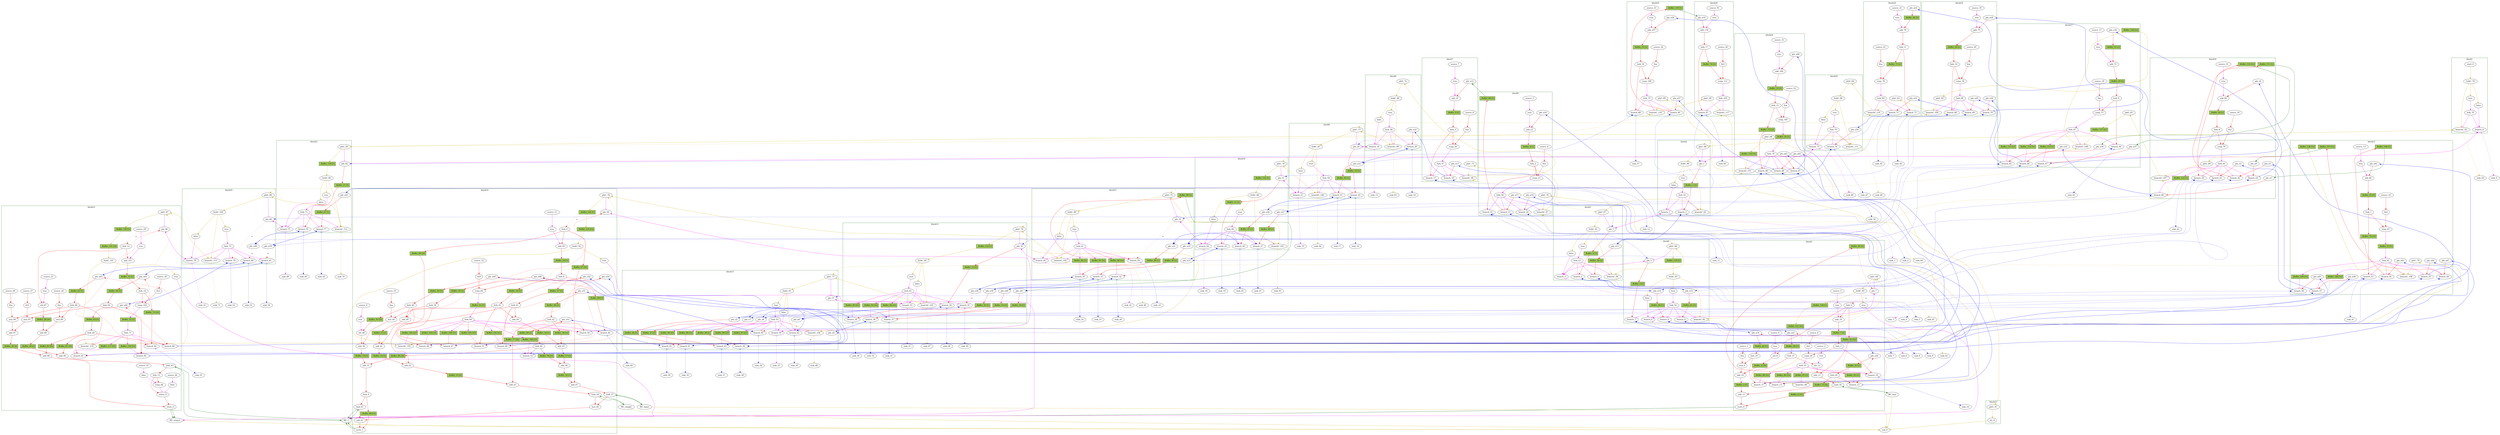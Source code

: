 // Number of blocks: 674
// Number of channels: 1034
Digraph G {

  // Blocks
subgraph cluster_1 {
color = "darkgreen"
label = "block1"
  brCst_block1 [type=Constant, in="in1:1", out="out1:1", bbID = 1, value="0x1", label=true,  shape=oval];
  cst_0 [type=Constant, in="in1:1", out="out1:1", bbID = 1, value="0x0", label=false,  shape=oval];
  branch_0 [type=Branch, in="in1:1 in2?:1", out="out1+:1 out2-:1", bbID = 1,  shape=oval];
  start_0 [type=Entry, in="in1:0", out="out1:0", bbID = 1,  shape=oval];
  forkC_78 [type=Fork, in="in1:0", out="out1:0 out2:0 out3:0", bbID = 1,  shape=oval];
  branchC_92 [type=Branch, in="in1:0 in2?:1", out="out1+:0 out2-:0", bbID = 1,  shape=oval];
  fork_79 [type=Fork, in="in1:1", out="out1:1 out2:1", bbID = 1,  shape=oval];
}
subgraph cluster_2 {
color = "darkgreen"
label = "block2"
  phi_1 [type=Mux, in="in1?:1 in2:3 in3:3", out="out1:3", delay=1.397, bbID = 2,  shape=oval];
  brCst_block2 [type=Constant, in="in1:1", out="out1:1", bbID = 2, value="0x1", label=true,  shape=oval];
  cst_1 [type=Constant, in="in1:1", out="out1:1", bbID = 2, value="0x0", label=false,  shape=oval];
  branch_1 [type=Branch, in="in1:1 in2?:1", out="out1+:1 out2-:1", bbID = 2,  shape=oval];
  branch_2 [type=Branch, in="in1:3 in2?:1", out="out1+:3 out2-:3", bbID = 2,  shape=oval];
  fork_52 [type=Fork, in="in1:1", out="out1:1 out2:1 out3:1", bbID = 2,  shape=oval];
  phiC_66 [type=CntrlMerge, in="in1:0 in2:0", out="out1:0 out2?:1", bbID = 2,  shape=oval];
  forkC_80 [type=Fork, in="in1:0", out="out1:0 out2:0 out3:0", bbID = 2,  shape=oval];
  branchC_93 [type=Branch, in="in1:0 in2?:1", out="out1+:0 out2-:0", bbID = 2,  shape=oval];
  _Buffer_1 [type=Buffer, in="in1:3", out="out1:3", bbID = 2, slots=1, transparent=false, label="_Buffer_1 [1]",  shape=box, style=filled, fillcolor=darkolivegreen3, height = 0.4];
}
subgraph cluster_3 {
color = "darkgreen"
label = "block3"
  phi_3 [type=Mux, in="in1?:1 in2:4 in3:4", out="out1:4", delay=1.397, bbID = 3,  shape=oval];
  brCst_block3 [type=Constant, in="in1:1", out="out1:1", bbID = 3, value="0x1", label=true,  shape=oval];
  cst_2 [type=Constant, in="in1:1", out="out1:1", bbID = 3, value="0x0", label=false,  shape=oval];
  phi_n11 [type=Merge, in="in1:3 in2:3", out="out1:3", delay=1.397, bbID = 3,  shape=oval];
  branch_3 [type=Branch, in="in1:1 in2?:1", out="out1+:1 out2-:1", bbID = 3,  shape=oval];
  branch_4 [type=Branch, in="in1:4 in2?:1", out="out1+:4 out2-:4", bbID = 3,  shape=oval];
  branch_5 [type=Branch, in="in1:3 in2?:1", out="out1+:3 out2-:3", bbID = 3,  shape=oval];
  fork_53 [type=Fork, in="in1:1", out="out1:1 out2:1 out3:1 out4:1", bbID = 3,  shape=oval];
  phiC_67 [type=CntrlMerge, in="in1:0 in2:0", out="out1:0 out2?:1", bbID = 3,  shape=oval];
  forkC_81 [type=Fork, in="in1:0", out="out1:0 out2:0 out3:0", bbID = 3,  shape=oval];
  branchC_94 [type=Branch, in="in1:0 in2?:1", out="out1+:0 out2-:0", bbID = 3,  shape=oval];
  _Buffer_2 [type=Buffer, in="in1:4", out="out1:4", bbID = 3, slots=1, transparent=false, label="_Buffer_2 [1]",  shape=box, style=filled, fillcolor=darkolivegreen3, height = 0.4];
  _Buffer_39 [type=Buffer, in="in1:3", out="out1:3", bbID = 3, slots=1, transparent=false, label="_Buffer_39 [1]",  shape=box, style=filled, fillcolor=darkolivegreen3, height = 0.4];
}
subgraph cluster_4 {
color = "darkgreen"
label = "block4"
  phi_5 [type=Mux, in="in1?:1 in2:4 in3:4", out="out1:4", delay=1.397, bbID = 4,  shape=oval];
  brCst_block4 [type=Constant, in="in1:1", out="out1:1", bbID = 4, value="0x1", label=true,  shape=oval];
  cst_3 [type=Constant, in="in1:1", out="out1:1", bbID = 4, value="0x0", label=false,  shape=oval];
  phi_n14 [type=Merge, in="in1:4 in2:4", out="out1:4", delay=1.397, bbID = 4,  shape=oval];
  phi_n15 [type=Merge, in="in1:3 in2:3", out="out1:3", delay=1.397, bbID = 4,  shape=oval];
  branch_6 [type=Branch, in="in1:1 in2?:1", out="out1+:1 out2-:1", bbID = 4,  shape=oval];
  branch_7 [type=Branch, in="in1:4 in2?:1", out="out1+:4 out2-:4", bbID = 4,  shape=oval];
  branch_8 [type=Branch, in="in1:4 in2?:1", out="out1+:4 out2-:4", bbID = 4,  shape=oval];
  branch_9 [type=Branch, in="in1:3 in2?:1", out="out1+:3 out2-:3", bbID = 4,  shape=oval];
  fork_54 [type=Fork, in="in1:1", out="out1:1 out2:1 out3:1 out4:1 out5:1", bbID = 4,  shape=oval];
  phiC_68 [type=CntrlMerge, in="in1:0 in2:0", out="out1:0 out2?:1", bbID = 4,  shape=oval];
  forkC_82 [type=Fork, in="in1:0", out="out1:0 out2:0 out3:0", bbID = 4,  shape=oval];
  branchC_95 [type=Branch, in="in1:0 in2?:1", out="out1+:0 out2-:0", bbID = 4,  shape=oval];
  _Buffer_3 [type=Buffer, in="in1:4", out="out1:4", bbID = 4, slots=1, transparent=false, label="_Buffer_3 [1]",  shape=box, style=filled, fillcolor=darkolivegreen3, height = 0.4];
  _Buffer_40 [type=Buffer, in="in1:4", out="out1:4", bbID = 4, slots=1, transparent=false, label="_Buffer_40 [1]",  shape=box, style=filled, fillcolor=darkolivegreen3, height = 0.4];
  _Buffer_41 [type=Buffer, in="in1:3", out="out1:3", bbID = 4, slots=1, transparent=false, label="_Buffer_41 [1]",  shape=box, style=filled, fillcolor=darkolivegreen3, height = 0.4];
  _Buffer_119 [type=Buffer, in="in1:0", out="out1:0", bbID = 4, slots=1, transparent=false, label="_Buffer_119 [1]",  shape=box, style=filled, fillcolor=darkolivegreen3, height = 0.4];
}
subgraph cluster_5 {
color = "darkgreen"
label = "block5"
  phi_7 [type=Mux, in="in1?:1 in2:2 in3:2", out="out1:2", delay=1.397, bbID = 5,  shape=oval];
  cst_4 [type=Constant, in="in1:1", out="out1:1", bbID = 5, value="0x1", label=true,  shape=oval];
  shl_8 [type=Operator, in="in1:3 in2:3", out="out1:3", op = "shl_op", bbID = 5,  shape=oval];
  cst_5 [type=Constant, in="in1:4", out="out1:4", bbID = 5, value="0xa", label="0xa",  shape=oval];
  mul_9 [type=Operator, in="in1:8 in2:8", out="out1:8", op = "mul_op", latency=4, bbID = 5,  shape=oval];
  add_10 [type=Operator, in="in1:9 in2:9", out="out1:9", op = "add_op", delay=2.287, bbID = 5,  shape=oval];
  add_11 [type=Operator, in="in1:10 in2:10", out="out1:10", op = "add_op", delay=2.287, bbID = 5,  shape=oval];
  cst_6 [type=Constant, in="in1:1", out="out1:1", bbID = 5, value="0x1", label=true,  shape=oval];
  shl_12 [type=Operator, in="in1:4 in2:4", out="out1:4", op = "shl_op", bbID = 5,  shape=oval];
  add_13 [type=Operator, in="in1:5 in2:5", out="out1:5", op = "add_op", delay=2.287, bbID = 5,  shape=oval];
  load_16 [type=Operator, in="in1:32 in2:5", out="out1:32 out2:5", op = "mc_load_op", delay=1.412, latency=2, bbID = 5, portID = 0, offset = 0,  shape=oval];
  store_0 [type=Operator, in="in1:32 in2:10", out="out1:32 out2:10", op = "mc_store_op", delay=0.672, bbID = 5, portID = 0, offset = 0,  shape=oval];
  cst_7 [type=Constant, in="in1:1", out="out1:1", bbID = 5, value="0x1", label=true,  shape=oval];
  add_19 [type=Operator, in="in1:2 in2:2", out="out1:2", op = "add_op", delay=2.287, bbID = 5,  shape=oval];
  cst_8 [type=Constant, in="in1:2", out="out1:2", bbID = 5, value="0x2", label="0x2",  shape=oval];
  icmp_20 [type=Operator, in="in1:2 in2:2", out="out1:1", op = "icmp_ult_op", delay=1.907, bbID = 5,  shape=oval];
  phi_n19 [type=Merge, in="in1:4 in2:4", out="out1:4", delay=1.397, bbID = 5,  shape=oval];
  phi_n20 [type=Merge, in="in1:4 in2:4", out="out1:4", delay=1.397, bbID = 5,  shape=oval];
  phi_n21 [type=Merge, in="in1:3 in2:3", out="out1:3", delay=1.397, bbID = 5,  shape=oval];
  fork_0 [type=Fork, in="in1:2", out="out1:2 out2:2 out3:2", bbID = 5,  shape=oval];
  fork_1 [type=Fork, in="in1:2", out="out1:2 out2:2", bbID = 5,  shape=oval];
  fork_25 [type=Fork, in="in1:4", out="out1:4 out2:4", bbID = 5,  shape=oval];
  fork_26 [type=Fork, in="in1:4", out="out1:4 out2:4", bbID = 5,  shape=oval];
  fork_27 [type=Fork, in="in1:3", out="out1:3 out2:3", bbID = 5,  shape=oval];
  branch_10 [type=Branch, in="in1:2 in2?:1", out="out1+:2 out2-:2", bbID = 5,  shape=oval];
  branch_11 [type=Branch, in="in1:4 in2?:1", out="out1+:4 out2-:4", bbID = 5,  shape=oval];
  branch_12 [type=Branch, in="in1:4 in2?:1", out="out1+:4 out2-:4", bbID = 5,  shape=oval];
  branch_13 [type=Branch, in="in1:3 in2?:1", out="out1+:3 out2-:3", bbID = 5,  shape=oval];
  fork_55 [type=Fork, in="in1:1", out="out1:1 out2:1 out3:1 out4:1 out5:1", bbID = 5,  shape=oval];
  cst_50 [type=Constant, in="in1:1", out="out1:1", bbID = 5, value="0x1", label=true,  shape=oval];
  phiC_69 [type=CntrlMerge, in="in1:0 in2:0", out="out1:0 out2?:1", bbID = 5,  shape=oval];
  forkC_83 [type=Fork, in="in1:0", out="out1:0 out2:0", bbID = 5,  shape=oval];
  branchC_96 [type=Branch, in="in1:0 in2?:1", out="out1+:0 out2-:0", bbID = 5,  shape=oval];
  source_0 [type=Source, out="out1:1", bbID = 5,  shape=oval];
  source_1 [type=Source, out="out1:4", bbID = 5,  shape=oval];
  source_2 [type=Source, out="out1:1", bbID = 5,  shape=oval];
  source_3 [type=Source, out="out1:1", bbID = 5,  shape=oval];
  source_4 [type=Source, out="out1:2", bbID = 5,  shape=oval];
  _Buffer_4 [type=Buffer, in="in1:3", out="out1:3", bbID = 5, slots=3, transparent=true, label="_Buffer_4 [3t]",  shape=box, style=filled, fillcolor=darkolivegreen3, height = 0.4];
  _Buffer_5 [type=Buffer, in="in1:9", out="out1:9", bbID = 5, slots=1, transparent=false, label="_Buffer_5 [1]",  shape=box, style=filled, fillcolor=darkolivegreen3, height = 0.4];
  _Buffer_6 [type=Buffer, in="in1:32", out="out1:32", bbID = 5, slots=1, transparent=true, label="_Buffer_6 [1t]",  shape=box, style=filled, fillcolor=darkolivegreen3, height = 0.4];
  _Buffer_7 [type=Buffer, in="in1:2", out="out1:2", bbID = 5, slots=1, transparent=false, label="_Buffer_7 [1]",  shape=box, style=filled, fillcolor=darkolivegreen3, height = 0.4];
  _Buffer_42 [type=Buffer, in="in1:4", out="out1:4", bbID = 5, slots=1, transparent=false, label="_Buffer_42 [1]",  shape=box, style=filled, fillcolor=darkolivegreen3, height = 0.4];
  _Buffer_43 [type=Buffer, in="in1:4", out="out1:4", bbID = 5, slots=1, transparent=false, label="_Buffer_43 [1]",  shape=box, style=filled, fillcolor=darkolivegreen3, height = 0.4];
  _Buffer_44 [type=Buffer, in="in1:3", out="out1:3", bbID = 5, slots=1, transparent=false, label="_Buffer_44 [1]",  shape=box, style=filled, fillcolor=darkolivegreen3, height = 0.4];
  _Buffer_65 [type=Buffer, in="in1:2", out="out1:2", bbID = 5, slots=1, transparent=true, label="_Buffer_65 [1t]",  shape=box, style=filled, fillcolor=darkolivegreen3, height = 0.4];
  _Buffer_75 [type=Buffer, in="in1:4", out="out1:4", bbID = 5, slots=2, transparent=true, label="_Buffer_75 [2t]",  shape=box, style=filled, fillcolor=darkolivegreen3, height = 0.4];
  _Buffer_83 [type=Buffer, in="in1:2", out="out1:2", bbID = 5, slots=1, transparent=false, label="_Buffer_83 [1]",  shape=box, style=filled, fillcolor=darkolivegreen3, height = 0.4];
  _Buffer_84 [type=Buffer, in="in1:1", out="out1:1", bbID = 5, slots=1, transparent=true, label="_Buffer_84 [1t]",  shape=box, style=filled, fillcolor=darkolivegreen3, height = 0.4];
  _Buffer_85 [type=Buffer, in="in1:1", out="out1:1", bbID = 5, slots=1, transparent=false, label="_Buffer_85 [1]",  shape=box, style=filled, fillcolor=darkolivegreen3, height = 0.4];
  _Buffer_86 [type=Buffer, in="in1:1", out="out1:1", bbID = 5, slots=1, transparent=true, label="_Buffer_86 [1t]",  shape=box, style=filled, fillcolor=darkolivegreen3, height = 0.4];
  _Buffer_87 [type=Buffer, in="in1:1", out="out1:1", bbID = 5, slots=1, transparent=false, label="_Buffer_87 [1]",  shape=box, style=filled, fillcolor=darkolivegreen3, height = 0.4];
  _Buffer_120 [type=Buffer, in="in1:0", out="out1:0", bbID = 5, slots=1, transparent=false, label="_Buffer_120 [1]",  shape=box, style=filled, fillcolor=darkolivegreen3, height = 0.4];
  _Buffer_121 [type=Buffer, in="in1:0", out="out1:0", bbID = 5, slots=1, transparent=true, label="_Buffer_121 [1t]",  shape=box, style=filled, fillcolor=darkolivegreen3, height = 0.4];
}
subgraph cluster_6 {
color = "darkgreen"
label = "block6"
  cst_9 [type=Constant, in="in1:1", out="out1:1", bbID = 6, value="0x1", label=true,  shape=oval];
  add_22 [type=Operator, in="in1:4 in2:4", out="out1:4", op = "add_op", delay=2.287, bbID = 6,  shape=oval];
  cst_10 [type=Constant, in="in1:4", out="out1:4", bbID = 6, value="0xa", label="0xa",  shape=oval];
  icmp_23 [type=Operator, in="in1:4 in2:4", out="out1:1", op = "icmp_ult_op", delay=1.907, bbID = 6,  shape=oval];
  phi_n16 [type=Merge, in="in1:4", out="out1:4", bbID = 6,  shape=oval];
  phi_n17 [type=Merge, in="in1:4", out="out1:4", bbID = 6,  shape=oval];
  phi_n18 [type=Merge, in="in1:3", out="out1:3", bbID = 6,  shape=oval];
  fork_2 [type=Fork, in="in1:4", out="out1:4 out2:4", bbID = 6,  shape=oval];
  branch_14 [type=Branch, in="in1:4 in2?:1", out="out1+:4 out2-:4", bbID = 6,  shape=oval];
  branch_15 [type=Branch, in="in1:4 in2?:1", out="out1+:4 out2-:4", bbID = 6,  shape=oval];
  branch_16 [type=Branch, in="in1:3 in2?:1", out="out1+:3 out2-:3", bbID = 6,  shape=oval];
  fork_56 [type=Fork, in="in1:1", out="out1:1 out2:1 out3:1 out4:1", bbID = 6,  shape=oval];
  phiC_70 [type=Merge, in="in1:0", out="out1:0", bbID = 6,  shape=oval];
  branchC_97 [type=Branch, in="in1:0 in2?:1", out="out1+:0 out2-:0", bbID = 6,  shape=oval];
  source_5 [type=Source, out="out1:1", bbID = 6,  shape=oval];
  source_6 [type=Source, out="out1:4", bbID = 6,  shape=oval];
  _Buffer_8 [type=Buffer, in="in1:4", out="out1:4", bbID = 6, slots=1, transparent=false, label="_Buffer_8 [1]",  shape=box, style=filled, fillcolor=darkolivegreen3, height = 0.4];
  _Buffer_88 [type=Buffer, in="in1:4", out="out1:4", bbID = 6, slots=1, transparent=false, label="_Buffer_88 [1]",  shape=box, style=filled, fillcolor=darkolivegreen3, height = 0.4];
}
subgraph cluster_7 {
color = "darkgreen"
label = "block7"
  cst_11 [type=Constant, in="in1:1", out="out1:1", bbID = 7, value="0x1", label=true,  shape=oval];
  add_25 [type=Operator, in="in1:4 in2:4", out="out1:4", op = "add_op", delay=2.287, bbID = 7,  shape=oval];
  cst_12 [type=Constant, in="in1:4", out="out1:4", bbID = 7, value="0xa", label="0xa",  shape=oval];
  icmp_26 [type=Operator, in="in1:4 in2:4", out="out1:1", op = "icmp_ult_op", delay=1.907, bbID = 7,  shape=oval];
  phi_n12 [type=Merge, in="in1:4", out="out1:4", bbID = 7,  shape=oval];
  phi_n13 [type=Merge, in="in1:3", out="out1:3", bbID = 7,  shape=oval];
  fork_3 [type=Fork, in="in1:4", out="out1:4 out2:4", bbID = 7,  shape=oval];
  branch_17 [type=Branch, in="in1:4 in2?:1", out="out1+:4 out2-:4", bbID = 7,  shape=oval];
  branch_18 [type=Branch, in="in1:3 in2?:1", out="out1+:3 out2-:3", bbID = 7,  shape=oval];
  fork_57 [type=Fork, in="in1:1", out="out1:1 out2:1 out3:1", bbID = 7,  shape=oval];
  phiC_71 [type=Merge, in="in1:0", out="out1:0", bbID = 7,  shape=oval];
  branchC_98 [type=Branch, in="in1:0 in2?:1", out="out1+:0 out2-:0", bbID = 7,  shape=oval];
  source_7 [type=Source, out="out1:1", bbID = 7,  shape=oval];
  source_8 [type=Source, out="out1:4", bbID = 7,  shape=oval];
  _Buffer_9 [type=Buffer, in="in1:4", out="out1:4", bbID = 7, slots=1, transparent=false, label="_Buffer_9 [1]",  shape=box, style=filled, fillcolor=darkolivegreen3, height = 0.4];
}
subgraph cluster_8 {
color = "darkgreen"
label = "block8"
  brCst_block8 [type=Constant, in="in1:1", out="out1:1", bbID = 8, value="0x1", label=true,  shape=oval];
  cst_13 [type=Constant, in="in1:1", out="out1:1", bbID = 8, value="0x0", label=false,  shape=oval];
  phi_n22 [type=Merge, in="in1:3", out="out1:3", bbID = 8,  shape=oval];
  branch_19 [type=Branch, in="in1:1 in2?:1", out="out1+:1 out2-:1", bbID = 8,  shape=oval];
  branch_20 [type=Branch, in="in1:3 in2?:1", out="out1+:3 out2-:3", bbID = 8,  shape=oval];
  fork_58 [type=Fork, in="in1:1", out="out1:1 out2:1 out3:1", bbID = 8,  shape=oval];
  phiC_72 [type=Merge, in="in1:0", out="out1:0", bbID = 8,  shape=oval];
  forkC_86 [type=Fork, in="in1:0", out="out1:0 out2:0 out3:0", bbID = 8,  shape=oval];
  branchC_99 [type=Branch, in="in1:0 in2?:1", out="out1+:0 out2-:0", bbID = 8,  shape=oval];
}
subgraph cluster_9 {
color = "darkgreen"
label = "block9"
  phi_29 [type=Mux, in="in1?:1 in2:4 in3:4", out="out1:4", delay=1.397, bbID = 9,  shape=oval];
  brCst_block9 [type=Constant, in="in1:1", out="out1:1", bbID = 9, value="0x1", label=true,  shape=oval];
  cst_14 [type=Constant, in="in1:1", out="out1:1", bbID = 9, value="0x0", label=false,  shape=oval];
  phi_n23 [type=Merge, in="in1:3 in2:3", out="out1:3", delay=1.397, bbID = 9,  shape=oval];
  branch_21 [type=Branch, in="in1:1 in2?:1", out="out1+:1 out2-:1", bbID = 9,  shape=oval];
  branch_22 [type=Branch, in="in1:4 in2?:1", out="out1+:4 out2-:4", bbID = 9,  shape=oval];
  branch_23 [type=Branch, in="in1:3 in2?:1", out="out1+:3 out2-:3", bbID = 9,  shape=oval];
  fork_59 [type=Fork, in="in1:1", out="out1:1 out2:1 out3:1 out4:1", bbID = 9,  shape=oval];
  phiC_73 [type=CntrlMerge, in="in1:0 in2:0", out="out1:0 out2?:1", bbID = 9,  shape=oval];
  forkC_87 [type=Fork, in="in1:0", out="out1:0 out2:0 out3:0", bbID = 9,  shape=oval];
  branchC_100 [type=Branch, in="in1:0 in2?:1", out="out1+:0 out2-:0", bbID = 9,  shape=oval];
  _Buffer_10 [type=Buffer, in="in1:4", out="out1:4", bbID = 9, slots=1, transparent=false, label="_Buffer_10 [1]",  shape=box, style=filled, fillcolor=darkolivegreen3, height = 0.4];
  _Buffer_45 [type=Buffer, in="in1:3", out="out1:3", bbID = 9, slots=1, transparent=false, label="_Buffer_45 [1]",  shape=box, style=filled, fillcolor=darkolivegreen3, height = 0.4];
}
subgraph cluster_10 {
color = "darkgreen"
label = "block10"
  phi_31 [type=Mux, in="in1?:1 in2:4 in3:4", out="out1:4", delay=1.397, bbID = 10,  shape=oval];
  brCst_block10 [type=Constant, in="in1:1", out="out1:1", bbID = 10, value="0x1", label=true,  shape=oval];
  cst_15 [type=Constant, in="in1:1", out="out1:1", bbID = 10, value="0x0", label=false,  shape=oval];
  phi_n26 [type=Merge, in="in1:3 in2:3", out="out1:3", delay=1.397, bbID = 10,  shape=oval];
  phi_n27 [type=Merge, in="in1:4 in2:4", out="out1:4", delay=1.397, bbID = 10,  shape=oval];
  branch_24 [type=Branch, in="in1:1 in2?:1", out="out1+:1 out2-:1", bbID = 10,  shape=oval];
  branch_25 [type=Branch, in="in1:4 in2?:1", out="out1+:4 out2-:4", bbID = 10,  shape=oval];
  branch_26 [type=Branch, in="in1:3 in2?:1", out="out1+:3 out2-:3", bbID = 10,  shape=oval];
  branch_27 [type=Branch, in="in1:4 in2?:1", out="out1+:4 out2-:4", bbID = 10,  shape=oval];
  fork_60 [type=Fork, in="in1:1", out="out1:1 out2:1 out3:1 out4:1 out5:1", bbID = 10,  shape=oval];
  phiC_74 [type=CntrlMerge, in="in1:0 in2:0", out="out1:0 out2?:1", bbID = 10,  shape=oval];
  forkC_88 [type=Fork, in="in1:0", out="out1:0 out2:0 out3:0", bbID = 10,  shape=oval];
  branchC_101 [type=Branch, in="in1:0 in2?:1", out="out1+:0 out2-:0", bbID = 10,  shape=oval];
  _Buffer_11 [type=Buffer, in="in1:4", out="out1:4", bbID = 10, slots=1, transparent=false, label="_Buffer_11 [1]",  shape=box, style=filled, fillcolor=darkolivegreen3, height = 0.4];
  _Buffer_47 [type=Buffer, in="in1:3", out="out1:3", bbID = 10, slots=1, transparent=false, label="_Buffer_47 [1]",  shape=box, style=filled, fillcolor=darkolivegreen3, height = 0.4];
  _Buffer_48 [type=Buffer, in="in1:4", out="out1:4", bbID = 10, slots=1, transparent=false, label="_Buffer_48 [1]",  shape=box, style=filled, fillcolor=darkolivegreen3, height = 0.4];
  _Buffer_122 [type=Buffer, in="in1:0", out="out1:0", bbID = 10, slots=1, transparent=false, label="_Buffer_122 [1]",  shape=box, style=filled, fillcolor=darkolivegreen3, height = 0.4];
}
subgraph cluster_11 {
color = "darkgreen"
label = "block11"
  phi_33 [type=Mux, in="in1?:1 in2:4 in3:4", out="out1:4", delay=1.397, bbID = 11,  shape=oval];
  brCst_block11 [type=Constant, in="in1:1", out="out1:1", bbID = 11, value="0x1", label=true,  shape=oval];
  cst_16 [type=Constant, in="in1:1", out="out1:1", bbID = 11, value="0x0", label=false,  shape=oval];
  phi_n31 [type=Merge, in="in1:3 in2:3", out="out1:3", delay=1.397, bbID = 11,  shape=oval];
  phi_n32 [type=Merge, in="in1:4 in2:4", out="out1:4", delay=1.397, bbID = 11,  shape=oval];
  phi_n33 [type=Merge, in="in1:4 in2:4", out="out1:4", delay=1.397, bbID = 11,  shape=oval];
  branch_28 [type=Branch, in="in1:1 in2?:1", out="out1+:1 out2-:1", bbID = 11,  shape=oval];
  branch_29 [type=Branch, in="in1:4 in2?:1", out="out1+:4 out2-:4", bbID = 11,  shape=oval];
  branch_30 [type=Branch, in="in1:3 in2?:1", out="out1+:3 out2-:3", bbID = 11,  shape=oval];
  branch_31 [type=Branch, in="in1:4 in2?:1", out="out1+:4 out2-:4", bbID = 11,  shape=oval];
  branch_32 [type=Branch, in="in1:4 in2?:1", out="out1+:4 out2-:4", bbID = 11,  shape=oval];
  fork_61 [type=Fork, in="in1:1", out="out1:1 out2:1 out3:1 out4:1 out5:1 out6:1", bbID = 11,  shape=oval];
  phiC_75 [type=CntrlMerge, in="in1:0 in2:0", out="out1:0 out2?:1", bbID = 11,  shape=oval];
  forkC_89 [type=Fork, in="in1:0", out="out1:0 out2:0 out3:0", bbID = 11,  shape=oval];
  branchC_102 [type=Branch, in="in1:0 in2?:1", out="out1+:0 out2-:0", bbID = 11,  shape=oval];
  _Buffer_49 [type=Buffer, in="in1:3", out="out1:3", bbID = 11, slots=1, transparent=false, label="_Buffer_49 [1]",  shape=box, style=filled, fillcolor=darkolivegreen3, height = 0.4];
  _Buffer_50 [type=Buffer, in="in1:4", out="out1:4", bbID = 11, slots=1, transparent=false, label="_Buffer_50 [1]",  shape=box, style=filled, fillcolor=darkolivegreen3, height = 0.4];
  _Buffer_89 [type=Buffer, in="in1:4", out="out1:4", bbID = 11, slots=1, transparent=false, label="_Buffer_89 [1]",  shape=box, style=filled, fillcolor=darkolivegreen3, height = 0.4];
  _Buffer_90 [type=Buffer, in="in1:1", out="out1:1", bbID = 11, slots=1, transparent=true, label="_Buffer_90 [1t]",  shape=box, style=filled, fillcolor=darkolivegreen3, height = 0.4];
  _Buffer_91 [type=Buffer, in="in1:1", out="out1:1", bbID = 11, slots=1, transparent=true, label="_Buffer_91 [1t]",  shape=box, style=filled, fillcolor=darkolivegreen3, height = 0.4];
  _Buffer_92 [type=Buffer, in="in1:1", out="out1:1", bbID = 11, slots=1, transparent=false, label="_Buffer_92 [1]",  shape=box, style=filled, fillcolor=darkolivegreen3, height = 0.4];
}
subgraph cluster_12 {
color = "darkgreen"
label = "block12"
  phi_35 [type=Mux, in="in1?:1 in2:2 in3:2", out="out1:2", delay=1.397, bbID = 12,  shape=oval];
  brCst_block12 [type=Constant, in="in1:1", out="out1:1", bbID = 12, value="0x1", label=true,  shape=oval];
  cst_17 [type=Constant, in="in1:1", out="out1:1", bbID = 12, value="0x0", label=false,  shape=oval];
  phi_n38 [type=Merge, in="in1:3 in2:3", out="out1:3", delay=1.397, bbID = 12,  shape=oval];
  phi_n39 [type=Merge, in="in1:4 in2:4", out="out1:4", delay=1.397, bbID = 12,  shape=oval];
  phi_n40 [type=Merge, in="in1:4 in2:4", out="out1:4", delay=1.397, bbID = 12,  shape=oval];
  phi_n41 [type=Merge, in="in1:4 in2:4", out="out1:4", delay=1.397, bbID = 12,  shape=oval];
  branch_33 [type=Branch, in="in1:1 in2?:1", out="out1+:1 out2-:1", bbID = 12,  shape=oval];
  branch_34 [type=Branch, in="in1:2 in2?:1", out="out1+:2 out2-:2", bbID = 12,  shape=oval];
  branch_35 [type=Branch, in="in1:3 in2?:1", out="out1+:3 out2-:3", bbID = 12,  shape=oval];
  branch_36 [type=Branch, in="in1:4 in2?:1", out="out1+:4 out2-:4", bbID = 12,  shape=oval];
  branch_37 [type=Branch, in="in1:4 in2?:1", out="out1+:4 out2-:4", bbID = 12,  shape=oval];
  branch_38 [type=Branch, in="in1:4 in2?:1", out="out1+:4 out2-:4", bbID = 12,  shape=oval];
  fork_62 [type=Fork, in="in1:1", out="out1:1 out2:1 out3:1 out4:1 out5:1 out6:1 out7:1", bbID = 12,  shape=oval];
  phiC_76 [type=CntrlMerge, in="in1:0 in2:0", out="out1:0 out2?:1", bbID = 12,  shape=oval];
  forkC_90 [type=Fork, in="in1:0", out="out1:0 out2:0 out3:0", bbID = 12,  shape=oval];
  branchC_103 [type=Branch, in="in1:0 in2?:1", out="out1+:0 out2-:0", bbID = 12,  shape=oval];
  _Buffer_12 [type=Buffer, in="in1:2", out="out1:2", bbID = 12, slots=1, transparent=false, label="_Buffer_12 [1]",  shape=box, style=filled, fillcolor=darkolivegreen3, height = 0.4];
  _Buffer_52 [type=Buffer, in="in1:4", out="out1:4", bbID = 12, slots=1, transparent=false, label="_Buffer_52 [1]",  shape=box, style=filled, fillcolor=darkolivegreen3, height = 0.4];
  _Buffer_53 [type=Buffer, in="in1:4", out="out1:4", bbID = 12, slots=1, transparent=false, label="_Buffer_53 [1]",  shape=box, style=filled, fillcolor=darkolivegreen3, height = 0.4];
  _Buffer_54 [type=Buffer, in="in1:4", out="out1:4", bbID = 12, slots=1, transparent=false, label="_Buffer_54 [1]",  shape=box, style=filled, fillcolor=darkolivegreen3, height = 0.4];
  _Buffer_93 [type=Buffer, in="in1:1", out="out1:1", bbID = 12, slots=1, transparent=true, label="_Buffer_93 [1t]",  shape=box, style=filled, fillcolor=darkolivegreen3, height = 0.4];
  _Buffer_94 [type=Buffer, in="in1:1", out="out1:1", bbID = 12, slots=1, transparent=true, label="_Buffer_94 [1t]",  shape=box, style=filled, fillcolor=darkolivegreen3, height = 0.4];
  _Buffer_95 [type=Buffer, in="in1:1", out="out1:1", bbID = 12, slots=1, transparent=true, label="_Buffer_95 [1t]",  shape=box, style=filled, fillcolor=darkolivegreen3, height = 0.4];
  _Buffer_123 [type=Buffer, in="in1:0", out="out1:0", bbID = 12, slots=1, transparent=false, label="_Buffer_123 [1]",  shape=box, style=filled, fillcolor=darkolivegreen3, height = 0.4];
}
subgraph cluster_13 {
color = "darkgreen"
label = "block13"
  phi_37 [type=Mux, in="in1?:1 in2:3 in3:3", out="out1:3", delay=1.397, bbID = 13,  shape=oval];
  brCst_block13 [type=Constant, in="in1:1", out="out1:1", bbID = 13, value="0x1", label=true,  shape=oval];
  cst_18 [type=Constant, in="in1:1", out="out1:1", bbID = 13, value="0x0", label=false,  shape=oval];
  phi_n5 [type=Merge, in="in1:3 in2:3", out="out1:3", delay=1.397, bbID = 13,  shape=oval];
  phi_n6 [type=Merge, in="in1:2 in2:2", out="out1:2", delay=1.397, bbID = 13,  shape=oval];
  phi_n7 [type=Merge, in="in1:4 in2:4", out="out1:4", delay=1.397, bbID = 13,  shape=oval];
  phi_n8 [type=Merge, in="in1:4 in2:4", out="out1:4", delay=1.397, bbID = 13,  shape=oval];
  phi_n9 [type=Merge, in="in1:4 in2:4", out="out1:4", delay=1.397, bbID = 13,  shape=oval];
  branch_39 [type=Branch, in="in1:1 in2?:1", out="out1+:1 out2-:1", bbID = 13,  shape=oval];
  branch_40 [type=Branch, in="in1:3 in2?:1", out="out1+:3 out2-:3", bbID = 13,  shape=oval];
  branch_41 [type=Branch, in="in1:3 in2?:1", out="out1+:3 out2-:3", bbID = 13,  shape=oval];
  branch_42 [type=Branch, in="in1:2 in2?:1", out="out1+:2 out2-:2", bbID = 13,  shape=oval];
  branch_43 [type=Branch, in="in1:4 in2?:1", out="out1+:4 out2-:4", bbID = 13,  shape=oval];
  branch_44 [type=Branch, in="in1:4 in2?:1", out="out1+:4 out2-:4", bbID = 13,  shape=oval];
  branch_45 [type=Branch, in="in1:4 in2?:1", out="out1+:4 out2-:4", bbID = 13,  shape=oval];
  fork_63 [type=Fork, in="in1:1", out="out1:1 out2:1 out3:1 out4:1 out5:1 out6:1 out7:1 out8:1", bbID = 13,  shape=oval];
  phiC_77 [type=CntrlMerge, in="in1:0 in2:0", out="out1:0 out2?:1", bbID = 13,  shape=oval];
  forkC_91 [type=Fork, in="in1:0", out="out1:0 out2:0 out3:0", bbID = 13,  shape=oval];
  branchC_104 [type=Branch, in="in1:0 in2?:1", out="out1+:0 out2-:0", bbID = 13,  shape=oval];
  _Buffer_36 [type=Buffer, in="in1:3", out="out1:3", bbID = 13, slots=1, transparent=false, label="_Buffer_36 [1]",  shape=box, style=filled, fillcolor=darkolivegreen3, height = 0.4];
  _Buffer_37 [type=Buffer, in="in1:4", out="out1:4", bbID = 13, slots=1, transparent=false, label="_Buffer_37 [1]",  shape=box, style=filled, fillcolor=darkolivegreen3, height = 0.4];
  _Buffer_38 [type=Buffer, in="in1:4", out="out1:4", bbID = 13, slots=1, transparent=false, label="_Buffer_38 [1]",  shape=box, style=filled, fillcolor=darkolivegreen3, height = 0.4];
  _Buffer_96 [type=Buffer, in="in1:1", out="out1:1", bbID = 13, slots=1, transparent=true, label="_Buffer_96 [1t]",  shape=box, style=filled, fillcolor=darkolivegreen3, height = 0.4];
  _Buffer_97 [type=Buffer, in="in1:1", out="out1:1", bbID = 13, slots=1, transparent=true, label="_Buffer_97 [1t]",  shape=box, style=filled, fillcolor=darkolivegreen3, height = 0.4];
  _Buffer_98 [type=Buffer, in="in1:1", out="out1:1", bbID = 13, slots=1, transparent=true, label="_Buffer_98 [1t]",  shape=box, style=filled, fillcolor=darkolivegreen3, height = 0.4];
  _Buffer_99 [type=Buffer, in="in1:1", out="out1:1", bbID = 13, slots=1, transparent=true, label="_Buffer_99 [1t]",  shape=box, style=filled, fillcolor=darkolivegreen3, height = 0.4];
}
subgraph cluster_14 {
color = "darkgreen"
label = "block14"
  phi_39 [type=Mux, in="in1?:1 in2:3 in3:3", out="out1:3", delay=1.397, bbID = 14, retimingDiff=0.249194,  shape=oval];
  add_40 [type=Operator, in="in1:4 in2:4", out="out1:4", op = "add_op", delay=2.287, bbID = 14, retimingDiff=1.24919,  shape=oval];
  add_41 [type=Operator, in="in1:5 in2:5", out="out1:5", op = "add_op", delay=2.287, bbID = 14, retimingDiff=1.74919,  shape=oval];
  add_42 [type=Operator, in="in1:6 in2:6", out="out1:6", op = "add_op", delay=2.287, bbID = 14, retimingDiff=2.24919,  shape=oval];
  add_43 [type=Operator, in="in1:7 in2:7", out="out1:7", op = "add_op", delay=2.287, bbID = 14, retimingDiff=3.24919,  shape=oval];
  add_44 [type=Operator, in="in1:5 in2:5", out="out1:5", op = "add_op", delay=2.287, bbID = 14, retimingDiff=1.74919,  shape=oval];
  add_45 [type=Operator, in="in1:6 in2:6", out="out1:6", op = "add_op", delay=2.287, bbID = 14, retimingDiff=2.24919,  shape=oval];
  add_46 [type=Operator, in="in1:7 in2:7", out="out1:7", op = "add_op", delay=2.287, bbID = 14, retimingDiff=2.74919,  shape=oval];
  add_47 [type=Operator, in="in1:8 in2:8", out="out1:8", op = "add_op", delay=2.287, bbID = 14, retimingDiff=3.24919,  shape=oval];
  cst_19 [type=Constant, in="in1:1", out="out1:1", bbID = 14, value="0x1", label=true, retimingDiff=3.74919,  shape=oval];
  shl_48 [type=Operator, in="in1:3 in2:3", out="out1:3", op = "shl_op", bbID = 14, retimingDiff=3.74919,  shape=oval];
  cst_20 [type=Constant, in="in1:4", out="out1:4", bbID = 14, value="0xa", label="0xa", retimingDiff=1.74919,  shape=oval];
  mul_49 [type=Operator, in="in1:8 in2:8", out="out1:8", op = "mul_op", latency=4, bbID = 14, retimingDiff=2,  shape=oval];
  add_50 [type=Operator, in="in1:9 in2:9", out="out1:9", op = "add_op", delay=2.287, bbID = 14, retimingDiff=3.74919,  shape=oval];
  add_51 [type=Operator, in="in1:10 in2:10", out="out1:10", op = "add_op", delay=2.287, bbID = 14, retimingDiff=5.24919,  shape=oval];
  load_54 [type=Operator, in="in1:32 in2:7", out="out1:32 out2:7", op = "mc_load_op", delay=1.412, latency=2, bbID = 14, portID = 0, offset = 0, retimingDiff=1,  shape=oval];
  load_57 [type=Operator, in="in1:32 in2:8", out="out1:32 out2:8", op = "mc_load_op", delay=1.412, latency=2, bbID = 14, portID = 0, offset = 0, retimingDiff=1,  shape=oval];
  mul_58 [type=Operator, in="in1:32 in2:32", out="out1:32", op = "mul_op", latency=4, bbID = 14, retimingDiff=2,  shape=oval];
  load_61 [type=Operator, in="in1:32 in2:10", out="out1:32 out2:10", op = "mc_load_op", delay=1.412, latency=2, bbID = 14, portID = 0, offset = 0, retimingDiff=1,  shape=oval];
  add_62 [type=Operator, in="in1:32 in2:32", out="out1:32", op = "add_op", delay=2.287, bbID = 14, retimingDiff=6.24919,  shape=oval];
  store_1 [type=Operator, in="in1:32 in2:10", out="out1:32 out2:10", op = "mc_store_op", delay=0.672, bbID = 14, portID = 1, offset = 0, retimingDiff=6.24919,  shape=oval];
  cst_21 [type=Constant, in="in1:1", out="out1:1", bbID = 14, value="0x1", label=true, retimingDiff=0.249194,  shape=oval];
  add_63 [type=Operator, in="in1:3 in2:3", out="out1:3", op = "add_op", delay=2.287, bbID = 14, retimingDiff=0.249194,  shape=oval];
  cst_22 [type=Constant, in="in1:3", out="out1:3", bbID = 14, value="0x4", label="0x4", retimingDiff=0.749194,  shape=oval];
  icmp_64 [type=Operator, in="in1:3 in2:3", out="out1:1", op = "icmp_ult_op", delay=1.907, bbID = 14, retimingDiff=0.749194,  shape=oval];
  phi_n48 [type=Merge, in="in1:3 in2:3", out="out1:3", delay=1.397, bbID = 14, retimingDiff=0.249194,  shape=oval];
  phi_n49 [type=Merge, in="in1:2 in2:2", out="out1:2", delay=1.397, bbID = 14, retimingDiff=0.249194,  shape=oval];
  phi_n50 [type=Merge, in="in1:4 in2:4", out="out1:4", delay=1.397, bbID = 14, retimingDiff=0.749194,  shape=oval];
  phi_n51 [type=Merge, in="in1:3 in2:3", out="out1:3", delay=1.397, bbID = 14, retimingDiff=0.249194,  shape=oval];
  phi_n52 [type=Merge, in="in1:4 in2:4", out="out1:4", delay=1.397, bbID = 14, retimingDiff=0.749194,  shape=oval];
  phi_n53 [type=Merge, in="in1:4 in2:4", out="out1:4", delay=1.397, bbID = 14, retimingDiff=1.24919,  shape=oval];
  fork_4 [type=Fork, in="in1:3", out="out1:3 out2:3 out3:3", bbID = 14, retimingDiff=0.249194,  shape=oval];
  fork_5 [type=Fork, in="in1:10", out="out1:10 out2:10", bbID = 14, retimingDiff=5.24919,  shape=oval];
  fork_6 [type=Fork, in="in1:3", out="out1:3 out2:3", bbID = 14, retimingDiff=0.749194,  shape=oval];
  fork_39 [type=Fork, in="in1:3", out="out1:3 out2:3", bbID = 14, retimingDiff=1.24919,  shape=oval];
  fork_40 [type=Fork, in="in1:2", out="out1:2 out2:2 out3:2", bbID = 14, retimingDiff=1.24919,  shape=oval];
  fork_41 [type=Fork, in="in1:4", out="out1:4 out2:4 out3:4", bbID = 14, retimingDiff=1.74919,  shape=oval];
  fork_42 [type=Fork, in="in1:3", out="out1:3 out2:3 out3:3", bbID = 14, retimingDiff=1.24919,  shape=oval];
  fork_43 [type=Fork, in="in1:4", out="out1:4 out2:4 out3:4", bbID = 14, retimingDiff=1.74919,  shape=oval];
  fork_44 [type=Fork, in="in1:4", out="out1:4 out2:4 out3:4", bbID = 14, retimingDiff=2.24919,  shape=oval];
  branch_46 [type=Branch, in="in1:3 in2?:1", out="out1+:3 out2-:3", bbID = 14, retimingDiff=1.24919,  shape=oval];
  branch_47 [type=Branch, in="in1:3 in2?:1", out="out1+:3 out2-:3", bbID = 14, retimingDiff=1.24919,  shape=oval];
  branch_48 [type=Branch, in="in1:2 in2?:1", out="out1+:2 out2-:2", bbID = 14, retimingDiff=1.24919,  shape=oval];
  branch_49 [type=Branch, in="in1:4 in2?:1", out="out1+:4 out2-:4", bbID = 14, retimingDiff=1.74919,  shape=oval];
  branch_50 [type=Branch, in="in1:3 in2?:1", out="out1+:3 out2-:3", bbID = 14, retimingDiff=1.24919,  shape=oval];
  branch_51 [type=Branch, in="in1:4 in2?:1", out="out1+:4 out2-:4", bbID = 14, retimingDiff=1.74919,  shape=oval];
  branch_52 [type=Branch, in="in1:4 in2?:1", out="out1+:4 out2-:4", bbID = 14, retimingDiff=2.24919,  shape=oval];
  fork_64 [type=Fork, in="in1:1", out="out1:1 out2:1 out3:1 out4:1 out5:1 out6:1 out7:1 out8:1", bbID = 14, retimingDiff=1.24919,  shape=oval];
  cst_51 [type=Constant, in="in1:1", out="out1:1", bbID = 14, value="0x1", label=true, retimingDiff=1.24919,  shape=oval];
  phiC_78 [type=CntrlMerge, in="in1:0 in2:0", out="out1:0 out2?:1", bbID = 14, retimingDiff=0.249194,  shape=oval];
  forkC_92 [type=Fork, in="in1:0", out="out1:0 out2:0", bbID = 14, retimingDiff=1.24919,  shape=oval];
  branchC_105 [type=Branch, in="in1:0 in2?:1", out="out1+:0 out2-:0", bbID = 14, retimingDiff=1.24919,  shape=oval];
  source_9 [type=Source, out="out1:1", bbID = 14, retimingDiff=3.74919,  shape=oval];
  source_10 [type=Source, out="out1:4", bbID = 14, retimingDiff=1.74919,  shape=oval];
  source_11 [type=Source, out="out1:1", bbID = 14, retimingDiff=0.249194,  shape=oval];
  source_12 [type=Source, out="out1:3", bbID = 14, retimingDiff=0.749194,  shape=oval];
  _Buffer_13 [type=Buffer, in="in1:4", out="out1:4", bbID = 14, slots=1, transparent=false, label="_Buffer_13 [1]",  shape=box, style=filled, fillcolor=darkolivegreen3, height = 0.4];
  _Buffer_14 [type=Buffer, in="in1:5", out="out1:5", bbID = 14, slots=1, transparent=false, label="_Buffer_14 [1]",  shape=box, style=filled, fillcolor=darkolivegreen3, height = 0.4];
  _Buffer_15 [type=Buffer, in="in1:6", out="out1:6", bbID = 14, slots=2, transparent=false, label="_Buffer_15 [2]",  shape=box, style=filled, fillcolor=darkolivegreen3, height = 0.4];
  _Buffer_16 [type=Buffer, in="in1:5", out="out1:5", bbID = 14, slots=1, transparent=false, label="_Buffer_16 [1]",  shape=box, style=filled, fillcolor=darkolivegreen3, height = 0.4];
  _Buffer_17 [type=Buffer, in="in1:6", out="out1:6", bbID = 14, slots=1, transparent=false, label="_Buffer_17 [1]",  shape=box, style=filled, fillcolor=darkolivegreen3, height = 0.4];
  _Buffer_18 [type=Buffer, in="in1:7", out="out1:7", bbID = 14, slots=1, transparent=false, label="_Buffer_18 [1]",  shape=box, style=filled, fillcolor=darkolivegreen3, height = 0.4];
  _Buffer_19 [type=Buffer, in="in1:9", out="out1:9", bbID = 14, slots=2, transparent=false, label="_Buffer_19 [2]",  shape=box, style=filled, fillcolor=darkolivegreen3, height = 0.4];
  _Buffer_20 [type=Buffer, in="in1:3", out="out1:3", bbID = 14, slots=1, transparent=false, label="_Buffer_20 [1]",  shape=box, style=filled, fillcolor=darkolivegreen3, height = 0.4];
  _Buffer_21 [type=Buffer, in="in1:1", out="out1:1", bbID = 14, slots=1, transparent=false, label="_Buffer_21 [1]",  shape=box, style=filled, fillcolor=darkolivegreen3, height = 0.4];
  _Buffer_55 [type=Buffer, in="in1:3", out="out1:3", bbID = 14, slots=1, transparent=false, label="_Buffer_55 [1]",  shape=box, style=filled, fillcolor=darkolivegreen3, height = 0.4];
  _Buffer_56 [type=Buffer, in="in1:2", out="out1:2", bbID = 14, slots=1, transparent=false, label="_Buffer_56 [1]",  shape=box, style=filled, fillcolor=darkolivegreen3, height = 0.4];
  _Buffer_57 [type=Buffer, in="in1:4", out="out1:4", bbID = 14, slots=1, transparent=false, label="_Buffer_57 [1]",  shape=box, style=filled, fillcolor=darkolivegreen3, height = 0.4];
  _Buffer_58 [type=Buffer, in="in1:3", out="out1:3", bbID = 14, slots=1, transparent=false, label="_Buffer_58 [1]",  shape=box, style=filled, fillcolor=darkolivegreen3, height = 0.4];
  _Buffer_59 [type=Buffer, in="in1:4", out="out1:4", bbID = 14, slots=1, transparent=false, label="_Buffer_59 [1]",  shape=box, style=filled, fillcolor=darkolivegreen3, height = 0.4];
  _Buffer_60 [type=Buffer, in="in1:4", out="out1:4", bbID = 14, slots=1, transparent=false, label="_Buffer_60 [1]",  shape=box, style=filled, fillcolor=darkolivegreen3, height = 0.4];
  _Buffer_66 [type=Buffer, in="in1:3", out="out1:3", bbID = 14, slots=2, transparent=true, label="_Buffer_66 [2t]",  shape=box, style=filled, fillcolor=darkolivegreen3, height = 0.4];
  _Buffer_67 [type=Buffer, in="in1:3", out="out1:3", bbID = 14, slots=3, transparent=true, label="_Buffer_67 [3t]",  shape=box, style=filled, fillcolor=darkolivegreen3, height = 0.4];
  _Buffer_68 [type=Buffer, in="in1:10", out="out1:10", bbID = 14, slots=1, transparent=true, label="_Buffer_68 [1t]",  shape=box, style=filled, fillcolor=darkolivegreen3, height = 0.4];
  _Buffer_69 [type=Buffer, in="in1:3", out="out1:3", bbID = 14, slots=1, transparent=false, label="_Buffer_69 [1]",  shape=box, style=filled, fillcolor=darkolivegreen3, height = 0.4];
  _Buffer_76 [type=Buffer, in="in1:2", out="out1:2", bbID = 14, slots=3, transparent=true, label="_Buffer_76 [3t]",  shape=box, style=filled, fillcolor=darkolivegreen3, height = 0.4];
  _Buffer_77 [type=Buffer, in="in1:3", out="out1:3", bbID = 14, slots=2, transparent=true, label="_Buffer_77 [2t]",  shape=box, style=filled, fillcolor=darkolivegreen3, height = 0.4];
  _Buffer_78 [type=Buffer, in="in1:3", out="out1:3", bbID = 14, slots=1, transparent=true, label="_Buffer_78 [1t]",  shape=box, style=filled, fillcolor=darkolivegreen3, height = 0.4];
  _Buffer_79 [type=Buffer, in="in1:4", out="out1:4", bbID = 14, slots=1, transparent=true, label="_Buffer_79 [1t]",  shape=box, style=filled, fillcolor=darkolivegreen3, height = 0.4];
  _Buffer_80 [type=Buffer, in="in1:4", out="out1:4", bbID = 14, slots=3, transparent=true, label="_Buffer_80 [3t]",  shape=box, style=filled, fillcolor=darkolivegreen3, height = 0.4];
  _Buffer_100 [type=Buffer, in="in1:1", out="out1:1", bbID = 14, slots=1, transparent=true, label="_Buffer_100 [1t]",  shape=box, style=filled, fillcolor=darkolivegreen3, height = 0.4];
  _Buffer_101 [type=Buffer, in="in1:1", out="out1:1", bbID = 14, slots=1, transparent=true, label="_Buffer_101 [1t]",  shape=box, style=filled, fillcolor=darkolivegreen3, height = 0.4];
  _Buffer_102 [type=Buffer, in="in1:1", out="out1:1", bbID = 14, slots=1, transparent=true, label="_Buffer_102 [1t]",  shape=box, style=filled, fillcolor=darkolivegreen3, height = 0.4];
  _Buffer_103 [type=Buffer, in="in1:1", out="out1:1", bbID = 14, slots=1, transparent=true, label="_Buffer_103 [1t]",  shape=box, style=filled, fillcolor=darkolivegreen3, height = 0.4];
  _Buffer_104 [type=Buffer, in="in1:1", out="out1:1", bbID = 14, slots=1, transparent=true, label="_Buffer_104 [1t]",  shape=box, style=filled, fillcolor=darkolivegreen3, height = 0.4];
  _Buffer_105 [type=Buffer, in="in1:1", out="out1:1", bbID = 14, slots=1, transparent=true, label="_Buffer_105 [1t]",  shape=box, style=filled, fillcolor=darkolivegreen3, height = 0.4];
  _Buffer_124 [type=Buffer, in="in1:0", out="out1:0", bbID = 14, slots=1, transparent=false, label="_Buffer_124 [1]",  shape=box, style=filled, fillcolor=darkolivegreen3, height = 0.4];
  _Buffer_125 [type=Buffer, in="in1:0", out="out1:0", bbID = 14, slots=1, transparent=true, label="_Buffer_125 [1t]",  shape=box, style=filled, fillcolor=darkolivegreen3, height = 0.4];
}
subgraph cluster_15 {
color = "darkgreen"
label = "block15"
  cst_23 [type=Constant, in="in1:1", out="out1:1", bbID = 15, value="0x1", label=true,  shape=oval];
  add_66 [type=Operator, in="in1:3 in2:3", out="out1:3", op = "add_op", delay=2.287, bbID = 15,  shape=oval];
  cst_24 [type=Constant, in="in1:3", out="out1:3", bbID = 15, value="0x4", label="0x4",  shape=oval];
  icmp_67 [type=Operator, in="in1:3 in2:3", out="out1:1", op = "icmp_ult_op", delay=1.907, bbID = 15,  shape=oval];
  phi_n42 [type=Merge, in="in1:3", out="out1:3", bbID = 15,  shape=oval];
  phi_n43 [type=Merge, in="in1:3", out="out1:3", bbID = 15,  shape=oval];
  phi_n44 [type=Merge, in="in1:2", out="out1:2", bbID = 15,  shape=oval];
  phi_n45 [type=Merge, in="in1:4", out="out1:4", bbID = 15,  shape=oval];
  phi_n46 [type=Merge, in="in1:4", out="out1:4", bbID = 15,  shape=oval];
  phi_n47 [type=Merge, in="in1:4", out="out1:4", bbID = 15,  shape=oval];
  fork_7 [type=Fork, in="in1:3", out="out1:3 out2:3", bbID = 15,  shape=oval];
  branch_53 [type=Branch, in="in1:3 in2?:1", out="out1+:3 out2-:3", bbID = 15,  shape=oval];
  branch_54 [type=Branch, in="in1:3 in2?:1", out="out1+:3 out2-:3", bbID = 15,  shape=oval];
  branch_55 [type=Branch, in="in1:2 in2?:1", out="out1+:2 out2-:2", bbID = 15,  shape=oval];
  branch_56 [type=Branch, in="in1:4 in2?:1", out="out1+:4 out2-:4", bbID = 15,  shape=oval];
  branch_57 [type=Branch, in="in1:4 in2?:1", out="out1+:4 out2-:4", bbID = 15,  shape=oval];
  branch_58 [type=Branch, in="in1:4 in2?:1", out="out1+:4 out2-:4", bbID = 15,  shape=oval];
  fork_65 [type=Fork, in="in1:1", out="out1:1 out2:1 out3:1 out4:1 out5:1 out6:1 out7:1", bbID = 15,  shape=oval];
  phiC_79 [type=Merge, in="in1:0", out="out1:0", bbID = 15,  shape=oval];
  branchC_106 [type=Branch, in="in1:0 in2?:1", out="out1+:0 out2-:0", bbID = 15,  shape=oval];
  source_13 [type=Source, out="out1:1", bbID = 15,  shape=oval];
  source_14 [type=Source, out="out1:3", bbID = 15,  shape=oval];
  _Buffer_22 [type=Buffer, in="in1:3", out="out1:3", bbID = 15, slots=1, transparent=false, label="_Buffer_22 [1]",  shape=box, style=filled, fillcolor=darkolivegreen3, height = 0.4];
  _Buffer_23 [type=Buffer, in="in1:1", out="out1:1", bbID = 15, slots=1, transparent=false, label="_Buffer_23 [1]",  shape=box, style=filled, fillcolor=darkolivegreen3, height = 0.4];
  _Buffer_70 [type=Buffer, in="in1:3", out="out1:3", bbID = 15, slots=1, transparent=true, label="_Buffer_70 [1t]",  shape=box, style=filled, fillcolor=darkolivegreen3, height = 0.4];
  _Buffer_106 [type=Buffer, in="in1:3", out="out1:3", bbID = 15, slots=1, transparent=false, label="_Buffer_106 [1]",  shape=box, style=filled, fillcolor=darkolivegreen3, height = 0.4];
  _Buffer_107 [type=Buffer, in="in1:4", out="out1:4", bbID = 15, slots=1, transparent=true, label="_Buffer_107 [1t]",  shape=box, style=filled, fillcolor=darkolivegreen3, height = 0.4];
  _Buffer_108 [type=Buffer, in="in1:1", out="out1:1", bbID = 15, slots=1, transparent=true, label="_Buffer_108 [1t]",  shape=box, style=filled, fillcolor=darkolivegreen3, height = 0.4];
  _Buffer_109 [type=Buffer, in="in1:1", out="out1:1", bbID = 15, slots=1, transparent=true, label="_Buffer_109 [1t]",  shape=box, style=filled, fillcolor=darkolivegreen3, height = 0.4];
  _Buffer_126 [type=Buffer, in="in1:0", out="out1:0", bbID = 15, slots=1, transparent=true, label="_Buffer_126 [1t]",  shape=box, style=filled, fillcolor=darkolivegreen3, height = 0.4];
}
subgraph cluster_16 {
color = "darkgreen"
label = "block16"
  cst_25 [type=Constant, in="in1:1", out="out1:1", bbID = 16, value="0x1", label=true,  shape=oval];
  add_69 [type=Operator, in="in1:2 in2:2", out="out1:2", op = "add_op", delay=2.287, bbID = 16,  shape=oval];
  cst_26 [type=Constant, in="in1:2", out="out1:2", bbID = 16, value="0x2", label="0x2",  shape=oval];
  icmp_70 [type=Operator, in="in1:2 in2:2", out="out1:1", op = "icmp_ult_op", delay=1.907, bbID = 16,  shape=oval];
  phi_n0 [type=Merge, in="in1:2", out="out1:2", bbID = 16,  shape=oval];
  phi_n1 [type=Merge, in="in1:3", out="out1:3", bbID = 16,  shape=oval];
  phi_n2 [type=Merge, in="in1:4", out="out1:4", bbID = 16,  shape=oval];
  phi_n3 [type=Merge, in="in1:4", out="out1:4", bbID = 16,  shape=oval];
  phi_n4 [type=Merge, in="in1:4", out="out1:4", bbID = 16,  shape=oval];
  fork_8 [type=Fork, in="in1:2", out="out1:2 out2:2", bbID = 16,  shape=oval];
  branch_59 [type=Branch, in="in1:2 in2?:1", out="out1+:2 out2-:2", bbID = 16,  shape=oval];
  branch_60 [type=Branch, in="in1:3 in2?:1", out="out1+:3 out2-:3", bbID = 16,  shape=oval];
  branch_61 [type=Branch, in="in1:4 in2?:1", out="out1+:4 out2-:4", bbID = 16,  shape=oval];
  branch_62 [type=Branch, in="in1:4 in2?:1", out="out1+:4 out2-:4", bbID = 16,  shape=oval];
  branch_63 [type=Branch, in="in1:4 in2?:1", out="out1+:4 out2-:4", bbID = 16,  shape=oval];
  fork_66 [type=Fork, in="in1:1", out="out1:1 out2:1 out3:1 out4:1 out5:1 out6:1", bbID = 16,  shape=oval];
  phiC_80 [type=Merge, in="in1:0", out="out1:0", bbID = 16,  shape=oval];
  branchC_107 [type=Branch, in="in1:0 in2?:1", out="out1+:0 out2-:0", bbID = 16,  shape=oval];
  source_15 [type=Source, out="out1:1", bbID = 16,  shape=oval];
  source_16 [type=Source, out="out1:2", bbID = 16,  shape=oval];
  _Buffer_24 [type=Buffer, in="in1:2", out="out1:2", bbID = 16, slots=1, transparent=false, label="_Buffer_24 [1]",  shape=box, style=filled, fillcolor=darkolivegreen3, height = 0.4];
  _Buffer_110 [type=Buffer, in="in1:4", out="out1:4", bbID = 16, slots=1, transparent=true, label="_Buffer_110 [1t]",  shape=box, style=filled, fillcolor=darkolivegreen3, height = 0.4];
  _Buffer_111 [type=Buffer, in="in1:4", out="out1:4", bbID = 16, slots=1, transparent=false, label="_Buffer_111 [1]",  shape=box, style=filled, fillcolor=darkolivegreen3, height = 0.4];
  _Buffer_112 [type=Buffer, in="in1:1", out="out1:1", bbID = 16, slots=1, transparent=false, label="_Buffer_112 [1]",  shape=box, style=filled, fillcolor=darkolivegreen3, height = 0.4];
}
subgraph cluster_17 {
color = "darkgreen"
label = "block17"
  cst_27 [type=Constant, in="in1:1", out="out1:1", bbID = 17, value="0x1", label=true,  shape=oval];
  add_72 [type=Operator, in="in1:4 in2:4", out="out1:4", op = "add_op", delay=2.287, bbID = 17,  shape=oval];
  cst_28 [type=Constant, in="in1:4", out="out1:4", bbID = 17, value="0xa", label="0xa",  shape=oval];
  icmp_73 [type=Operator, in="in1:4 in2:4", out="out1:1", op = "icmp_ult_op", delay=1.907, bbID = 17,  shape=oval];
  phi_n34 [type=Merge, in="in1:4", out="out1:4", bbID = 17,  shape=oval];
  phi_n35 [type=Merge, in="in1:3", out="out1:3", bbID = 17,  shape=oval];
  phi_n36 [type=Merge, in="in1:4", out="out1:4", bbID = 17,  shape=oval];
  phi_n37 [type=Merge, in="in1:4", out="out1:4", bbID = 17,  shape=oval];
  fork_9 [type=Fork, in="in1:4", out="out1:4 out2:4", bbID = 17,  shape=oval];
  branch_64 [type=Branch, in="in1:4 in2?:1", out="out1+:4 out2-:4", bbID = 17,  shape=oval];
  branch_65 [type=Branch, in="in1:3 in2?:1", out="out1+:3 out2-:3", bbID = 17,  shape=oval];
  branch_66 [type=Branch, in="in1:4 in2?:1", out="out1+:4 out2-:4", bbID = 17,  shape=oval];
  branch_67 [type=Branch, in="in1:4 in2?:1", out="out1+:4 out2-:4", bbID = 17,  shape=oval];
  fork_67 [type=Fork, in="in1:1", out="out1:1 out2:1 out3:1 out4:1 out5:1", bbID = 17,  shape=oval];
  phiC_81 [type=Merge, in="in1:0", out="out1:0", bbID = 17,  shape=oval];
  branchC_108 [type=Branch, in="in1:0 in2?:1", out="out1+:0 out2-:0", bbID = 17,  shape=oval];
  source_17 [type=Source, out="out1:1", bbID = 17,  shape=oval];
  source_18 [type=Source, out="out1:4", bbID = 17,  shape=oval];
  _Buffer_25 [type=Buffer, in="in1:4", out="out1:4", bbID = 17, slots=1, transparent=false, label="_Buffer_25 [1]",  shape=box, style=filled, fillcolor=darkolivegreen3, height = 0.4];
  _Buffer_51 [type=Buffer, in="in1:4", out="out1:4", bbID = 17, slots=1, transparent=false, label="_Buffer_51 [1]",  shape=box, style=filled, fillcolor=darkolivegreen3, height = 0.4];
  _Buffer_113 [type=Buffer, in="in1:1", out="out1:1", bbID = 17, slots=1, transparent=false, label="_Buffer_113 [1]",  shape=box, style=filled, fillcolor=darkolivegreen3, height = 0.4];
  _Buffer_114 [type=Buffer, in="in1:1", out="out1:1", bbID = 17, slots=1, transparent=true, label="_Buffer_114 [1t]",  shape=box, style=filled, fillcolor=darkolivegreen3, height = 0.4];
  _Buffer_115 [type=Buffer, in="in1:1", out="out1:1", bbID = 17, slots=1, transparent=true, label="_Buffer_115 [1t]",  shape=box, style=filled, fillcolor=darkolivegreen3, height = 0.4];
  _Buffer_127 [type=Buffer, in="in1:0", out="out1:0", bbID = 17, slots=1, transparent=true, label="_Buffer_127 [1t]",  shape=box, style=filled, fillcolor=darkolivegreen3, height = 0.4];
  _Buffer_128 [type=Buffer, in="in1:0", out="out1:0", bbID = 17, slots=1, transparent=true, label="_Buffer_128 [1t]",  shape=box, style=filled, fillcolor=darkolivegreen3, height = 0.4];
}
subgraph cluster_18 {
color = "darkgreen"
label = "block18"
  cst_29 [type=Constant, in="in1:1", out="out1:1", bbID = 18, value="0x1", label=true,  shape=oval];
  add_75 [type=Operator, in="in1:4 in2:4", out="out1:4", op = "add_op", delay=2.287, bbID = 18,  shape=oval];
  cst_30 [type=Constant, in="in1:4", out="out1:4", bbID = 18, value="0xa", label="0xa",  shape=oval];
  icmp_76 [type=Operator, in="in1:4 in2:4", out="out1:1", op = "icmp_ult_op", delay=1.907, bbID = 18,  shape=oval];
  phi_n28 [type=Merge, in="in1:4", out="out1:4", bbID = 18,  shape=oval];
  phi_n29 [type=Merge, in="in1:3", out="out1:3", bbID = 18,  shape=oval];
  phi_n30 [type=Merge, in="in1:4", out="out1:4", bbID = 18,  shape=oval];
  fork_10 [type=Fork, in="in1:4", out="out1:4 out2:4", bbID = 18,  shape=oval];
  branch_68 [type=Branch, in="in1:4 in2?:1", out="out1+:4 out2-:4", bbID = 18,  shape=oval];
  branch_69 [type=Branch, in="in1:3 in2?:1", out="out1+:3 out2-:3", bbID = 18,  shape=oval];
  branch_70 [type=Branch, in="in1:4 in2?:1", out="out1+:4 out2-:4", bbID = 18,  shape=oval];
  fork_68 [type=Fork, in="in1:1", out="out1:1 out2:1 out3:1 out4:1", bbID = 18,  shape=oval];
  phiC_82 [type=Merge, in="in1:0", out="out1:0", bbID = 18,  shape=oval];
  branchC_109 [type=Branch, in="in1:0 in2?:1", out="out1+:0 out2-:0", bbID = 18,  shape=oval];
  source_19 [type=Source, out="out1:1", bbID = 18,  shape=oval];
  source_20 [type=Source, out="out1:4", bbID = 18,  shape=oval];
  _Buffer_26 [type=Buffer, in="in1:4", out="out1:4", bbID = 18, slots=1, transparent=false, label="_Buffer_26 [1]",  shape=box, style=filled, fillcolor=darkolivegreen3, height = 0.4];
}
subgraph cluster_19 {
color = "darkgreen"
label = "block19"
  cst_31 [type=Constant, in="in1:1", out="out1:1", bbID = 19, value="0x1", label=true,  shape=oval];
  add_78 [type=Operator, in="in1:4 in2:4", out="out1:4", op = "add_op", delay=2.287, bbID = 19,  shape=oval];
  cst_32 [type=Constant, in="in1:4", out="out1:4", bbID = 19, value="0xa", label="0xa",  shape=oval];
  icmp_79 [type=Operator, in="in1:4 in2:4", out="out1:1", op = "icmp_ult_op", delay=1.907, bbID = 19,  shape=oval];
  phi_n24 [type=Merge, in="in1:4", out="out1:4", bbID = 19,  shape=oval];
  phi_n25 [type=Merge, in="in1:3", out="out1:3", bbID = 19,  shape=oval];
  fork_11 [type=Fork, in="in1:4", out="out1:4 out2:4", bbID = 19,  shape=oval];
  branch_71 [type=Branch, in="in1:4 in2?:1", out="out1+:4 out2-:4", bbID = 19,  shape=oval];
  branch_72 [type=Branch, in="in1:3 in2?:1", out="out1+:3 out2-:3", bbID = 19,  shape=oval];
  fork_69 [type=Fork, in="in1:1", out="out1:1 out2:1 out3:1", bbID = 19,  shape=oval];
  phiC_83 [type=Merge, in="in1:0", out="out1:0", bbID = 19,  shape=oval];
  branchC_110 [type=Branch, in="in1:0 in2?:1", out="out1+:0 out2-:0", bbID = 19,  shape=oval];
  source_21 [type=Source, out="out1:1", bbID = 19,  shape=oval];
  source_22 [type=Source, out="out1:4", bbID = 19,  shape=oval];
  _Buffer_46 [type=Buffer, in="in1:4", out="out1:4", bbID = 19, slots=1, transparent=false, label="_Buffer_46 [1]",  shape=box, style=filled, fillcolor=darkolivegreen3, height = 0.4];
  _Buffer_71 [type=Buffer, in="in1:4", out="out1:4", bbID = 19, slots=1, transparent=false, label="_Buffer_71 [1]",  shape=box, style=filled, fillcolor=darkolivegreen3, height = 0.4];
}
subgraph cluster_20 {
color = "darkgreen"
label = "block20"
  brCst_block20 [type=Constant, in="in1:1", out="out1:1", bbID = 20, value="0x1", label=true,  shape=oval];
  cst_33 [type=Constant, in="in1:1", out="out1:1", bbID = 20, value="0x0", label=false,  shape=oval];
  phi_n54 [type=Merge, in="in1:3", out="out1:3", bbID = 20,  shape=oval];
  branch_73 [type=Branch, in="in1:1 in2?:1", out="out1+:1 out2-:1", bbID = 20,  shape=oval];
  branch_74 [type=Branch, in="in1:3 in2?:1", out="out1+:3 out2-:3", bbID = 20,  shape=oval];
  fork_70 [type=Fork, in="in1:1", out="out1:1 out2:1 out3:1", bbID = 20,  shape=oval];
  phiC_84 [type=Merge, in="in1:0", out="out1:0", bbID = 20,  shape=oval];
  forkC_98 [type=Fork, in="in1:0", out="out1:0 out2:0 out3:0", bbID = 20,  shape=oval];
  branchC_111 [type=Branch, in="in1:0 in2?:1", out="out1+:0 out2-:0", bbID = 20,  shape=oval];
}
subgraph cluster_21 {
color = "darkgreen"
label = "block21"
  phi_82 [type=Mux, in="in1?:1 in2:4 in3:4", out="out1:4", delay=1.397, bbID = 21,  shape=oval];
  brCst_block21 [type=Constant, in="in1:1", out="out1:1", bbID = 21, value="0x1", label=true,  shape=oval];
  cst_34 [type=Constant, in="in1:1", out="out1:1", bbID = 21, value="0x0", label=false,  shape=oval];
  phi_n55 [type=Merge, in="in1:3 in2:3", out="out1:3", delay=1.397, bbID = 21,  shape=oval];
  branch_75 [type=Branch, in="in1:1 in2?:1", out="out1+:1 out2-:1", bbID = 21,  shape=oval];
  branch_76 [type=Branch, in="in1:4 in2?:1", out="out1+:4 out2-:4", bbID = 21,  shape=oval];
  branch_77 [type=Branch, in="in1:3 in2?:1", out="out1+:3 out2-:3", bbID = 21,  shape=oval];
  fork_71 [type=Fork, in="in1:1", out="out1:1 out2:1 out3:1 out4:1", bbID = 21,  shape=oval];
  phiC_85 [type=CntrlMerge, in="in1:0 in2:0", out="out1:0 out2?:1", bbID = 21,  shape=oval];
  forkC_99 [type=Fork, in="in1:0", out="out1:0 out2:0 out3:0", bbID = 21,  shape=oval];
  branchC_112 [type=Branch, in="in1:0 in2?:1", out="out1+:0 out2-:0", bbID = 21,  shape=oval];
  _Buffer_27 [type=Buffer, in="in1:4", out="out1:4", bbID = 21, slots=1, transparent=false, label="_Buffer_27 [1]",  shape=box, style=filled, fillcolor=darkolivegreen3, height = 0.4];
  _Buffer_61 [type=Buffer, in="in1:3", out="out1:3", bbID = 21, slots=1, transparent=false, label="_Buffer_61 [1]",  shape=box, style=filled, fillcolor=darkolivegreen3, height = 0.4];
  _Buffer_129 [type=Buffer, in="in1:0", out="out1:0", bbID = 21, slots=1, transparent=false, label="_Buffer_129 [1]",  shape=box, style=filled, fillcolor=darkolivegreen3, height = 0.4];
}
subgraph cluster_22 {
color = "darkgreen"
label = "block22"
  phi_84 [type=Mux, in="in1?:1 in2:4 in3:4", out="out1:4", delay=1.397, bbID = 22,  shape=oval];
  brCst_block22 [type=Constant, in="in1:1", out="out1:1", bbID = 22, value="0x1", label=true,  shape=oval];
  cst_35 [type=Constant, in="in1:1", out="out1:1", bbID = 22, value="0x0", label=false,  shape=oval];
  phi_n58 [type=Merge, in="in1:4 in2:4", out="out1:4", delay=1.397, bbID = 22,  shape=oval];
  phi_n59 [type=Merge, in="in1:3 in2:3", out="out1:3", delay=1.397, bbID = 22,  shape=oval];
  branch_78 [type=Branch, in="in1:1 in2?:1", out="out1+:1 out2-:1", bbID = 22,  shape=oval];
  branch_79 [type=Branch, in="in1:4 in2?:1", out="out1+:4 out2-:4", bbID = 22,  shape=oval];
  branch_80 [type=Branch, in="in1:4 in2?:1", out="out1+:4 out2-:4", bbID = 22,  shape=oval];
  branch_81 [type=Branch, in="in1:3 in2?:1", out="out1+:3 out2-:3", bbID = 22,  shape=oval];
  fork_72 [type=Fork, in="in1:1", out="out1:1 out2:1 out3:1 out4:1 out5:1", bbID = 22,  shape=oval];
  phiC_86 [type=CntrlMerge, in="in1:0 in2:0", out="out1:0 out2?:1", bbID = 22,  shape=oval];
  forkC_100 [type=Fork, in="in1:0", out="out1:0 out2:0 out3:0", bbID = 22,  shape=oval];
  branchC_113 [type=Branch, in="in1:0 in2?:1", out="out1+:0 out2-:0", bbID = 22,  shape=oval];
}
subgraph cluster_23 {
color = "darkgreen"
label = "block23"
  phi_86 [type=Mux, in="in1?:1 in2:2 in3:2", out="out1:2", delay=1.397, bbID = 23,  shape=oval];
  cst_36 [type=Constant, in="in1:1", out="out1:1", bbID = 23, value="0x1", label=true,  shape=oval];
  shl_87 [type=Operator, in="in1:3 in2:3", out="out1:3", op = "shl_op", bbID = 23,  shape=oval];
  cst_37 [type=Constant, in="in1:4", out="out1:4", bbID = 23, value="0xa", label="0xa",  shape=oval];
  mul_88 [type=Operator, in="in1:8 in2:8", out="out1:8", op = "mul_op", latency=4, bbID = 23,  shape=oval];
  add_89 [type=Operator, in="in1:9 in2:9", out="out1:9", op = "add_op", delay=2.287, bbID = 23,  shape=oval];
  add_90 [type=Operator, in="in1:10 in2:10", out="out1:10", op = "add_op", delay=2.287, bbID = 23,  shape=oval];
  load_93 [type=Operator, in="in1:32 in2:10", out="out1:32 out2:10", op = "mc_load_op", delay=1.412, latency=2, bbID = 23, portID = 1, offset = 0,  shape=oval];
  cst_38 [type=Constant, in="in1:1", out="out1:1", bbID = 23, value="0x0", label=false,  shape=oval];
  icmp_94 [type=Operator, in="in1:32 in2:32", out="out1:1", op = "icmp_sgt_op", delay=1.907, bbID = 23,  shape=oval];
  cst_39 [type=Constant, in="in1:1", out="out1:1", bbID = 23, value="0x0", label=false,  shape=oval];
  select_0 [type=Operator, in="in1?:1 in2+:32 in3-:32", out="out1:32", op = "select_op", bbID = 23,  shape=oval];
  cst_40 [type=Constant, in="in1:3", out="out1:3", bbID = 23, value="0x5", label="0x5",  shape=oval];
  mul_95 [type=Operator, in="in1:6 in2:6", out="out1:6", op = "mul_op", latency=4, bbID = 23,  shape=oval];
  cst_41 [type=Constant, in="in1:4", out="out1:4", bbID = 23, value="0xa", label="0xa",  shape=oval];
  mul_96 [type=Operator, in="in1:8 in2:8", out="out1:8", op = "mul_op", latency=4, bbID = 23,  shape=oval];
  add_97 [type=Operator, in="in1:9 in2:9", out="out1:9", op = "add_op", delay=2.287, bbID = 23,  shape=oval];
  add_98 [type=Operator, in="in1:10 in2:10", out="out1:10", op = "add_op", delay=2.287, bbID = 23,  shape=oval];
  store_2 [type=Operator, in="in1:32 in2:10", out="out1:32 out2:10", op = "mc_store_op", delay=0.672, bbID = 23, portID = 0, offset = 0,  shape=oval];
  cst_42 [type=Constant, in="in1:1", out="out1:1", bbID = 23, value="0x1", label=true,  shape=oval];
  add_101 [type=Operator, in="in1:2 in2:2", out="out1:2", op = "add_op", delay=2.287, bbID = 23,  shape=oval];
  cst_43 [type=Constant, in="in1:2", out="out1:2", bbID = 23, value="0x2", label="0x2",  shape=oval];
  icmp_102 [type=Operator, in="in1:2 in2:2", out="out1:1", op = "icmp_ult_op", delay=1.907, bbID = 23,  shape=oval];
  phi_n63 [type=Merge, in="in1:4 in2:4", out="out1:4", delay=1.397, bbID = 23,  shape=oval];
  phi_n64 [type=Merge, in="in1:4 in2:4", out="out1:4", delay=1.397, bbID = 23,  shape=oval];
  phi_n65 [type=Merge, in="in1:3 in2:3", out="out1:3", delay=1.397, bbID = 23,  shape=oval];
  fork_12 [type=Fork, in="in1:2", out="out1:2 out2:2", bbID = 23,  shape=oval];
  fork_13 [type=Fork, in="in1:32", out="out1:32 out2:32", bbID = 23,  shape=oval];
  fork_14 [type=Fork, in="in1:2", out="out1:2 out2:2", bbID = 23,  shape=oval];
  fork_48 [type=Fork, in="in1:4", out="out1:4 out2:4 out3:4", bbID = 23,  shape=oval];
  fork_49 [type=Fork, in="in1:4", out="out1:4 out2:4 out3:4", bbID = 23,  shape=oval];
  fork_50 [type=Fork, in="in1:3", out="out1:3 out2:3", bbID = 23,  shape=oval];
  branch_82 [type=Branch, in="in1:2 in2?:1", out="out1+:2 out2-:2", bbID = 23,  shape=oval];
  branch_83 [type=Branch, in="in1:4 in2?:1", out="out1+:4 out2-:4", bbID = 23,  shape=oval];
  branch_84 [type=Branch, in="in1:4 in2?:1", out="out1+:4 out2-:4", bbID = 23,  shape=oval];
  branch_85 [type=Branch, in="in1:3 in2?:1", out="out1+:3 out2-:3", bbID = 23,  shape=oval];
  fork_73 [type=Fork, in="in1:1", out="out1:1 out2:1 out3:1 out4:1 out5:1", bbID = 23,  shape=oval];
  cst_52 [type=Constant, in="in1:1", out="out1:1", bbID = 23, value="0x1", label=true,  shape=oval];
  phiC_87 [type=CntrlMerge, in="in1:0 in2:0", out="out1:0 out2?:1", bbID = 23,  shape=oval];
  forkC_101 [type=Fork, in="in1:0", out="out1:0 out2:0", bbID = 23,  shape=oval];
  branchC_114 [type=Branch, in="in1:0 in2?:1", out="out1+:0 out2-:0", bbID = 23,  shape=oval];
  source_23 [type=Source, out="out1:1", bbID = 23,  shape=oval];
  source_24 [type=Source, out="out1:4", bbID = 23,  shape=oval];
  source_25 [type=Source, out="out1:1", bbID = 23,  shape=oval];
  source_26 [type=Source, out="out1:1", bbID = 23,  shape=oval];
  source_27 [type=Source, out="out1:3", bbID = 23,  shape=oval];
  source_28 [type=Source, out="out1:4", bbID = 23,  shape=oval];
  source_29 [type=Source, out="out1:1", bbID = 23,  shape=oval];
  source_30 [type=Source, out="out1:2", bbID = 23,  shape=oval];
  _Buffer_28 [type=Buffer, in="in1:3", out="out1:3", bbID = 23, slots=3, transparent=true, label="_Buffer_28 [3t]",  shape=box, style=filled, fillcolor=darkolivegreen3, height = 0.4];
  _Buffer_29 [type=Buffer, in="in1:9", out="out1:9", bbID = 23, slots=1, transparent=false, label="_Buffer_29 [1]",  shape=box, style=filled, fillcolor=darkolivegreen3, height = 0.4];
  _Buffer_30 [type=Buffer, in="in1:9", out="out1:9", bbID = 23, slots=2, transparent=false, label="_Buffer_30 [2]",  shape=box, style=filled, fillcolor=darkolivegreen3, height = 0.4];
  _Buffer_31 [type=Buffer, in="in1:2", out="out1:2", bbID = 23, slots=1, transparent=false, label="_Buffer_31 [1]",  shape=box, style=filled, fillcolor=darkolivegreen3, height = 0.4];
  _Buffer_32 [type=Buffer, in="in1:1", out="out1:1", bbID = 23, slots=1, transparent=false, label="_Buffer_32 [1]",  shape=box, style=filled, fillcolor=darkolivegreen3, height = 0.4];
  _Buffer_62 [type=Buffer, in="in1:4", out="out1:4", bbID = 23, slots=1, transparent=false, label="_Buffer_62 [1]",  shape=box, style=filled, fillcolor=darkolivegreen3, height = 0.4];
  _Buffer_63 [type=Buffer, in="in1:4", out="out1:4", bbID = 23, slots=1, transparent=false, label="_Buffer_63 [1]",  shape=box, style=filled, fillcolor=darkolivegreen3, height = 0.4];
  _Buffer_64 [type=Buffer, in="in1:3", out="out1:3", bbID = 23, slots=1, transparent=false, label="_Buffer_64 [1]",  shape=box, style=filled, fillcolor=darkolivegreen3, height = 0.4];
  _Buffer_72 [type=Buffer, in="in1:2", out="out1:2", bbID = 23, slots=1, transparent=true, label="_Buffer_72 [1t]",  shape=box, style=filled, fillcolor=darkolivegreen3, height = 0.4];
  _Buffer_81 [type=Buffer, in="in1:4", out="out1:4", bbID = 23, slots=3, transparent=true, label="_Buffer_81 [3t]",  shape=box, style=filled, fillcolor=darkolivegreen3, height = 0.4];
  _Buffer_82 [type=Buffer, in="in1:4", out="out1:4", bbID = 23, slots=4, transparent=true, label="_Buffer_82 [4t]",  shape=box, style=filled, fillcolor=darkolivegreen3, height = 0.4];
  _Buffer_116 [type=Buffer, in="in1:1", out="out1:1", bbID = 23, slots=1, transparent=true, label="_Buffer_116 [1t]",  shape=box, style=filled, fillcolor=darkolivegreen3, height = 0.4];
  _Buffer_117 [type=Buffer, in="in1:1", out="out1:1", bbID = 23, slots=1, transparent=true, label="_Buffer_117 [1t]",  shape=box, style=filled, fillcolor=darkolivegreen3, height = 0.4];
  _Buffer_130 [type=Buffer, in="in1:0", out="out1:0", bbID = 23, slots=1, transparent=false, label="_Buffer_130 [1]",  shape=box, style=filled, fillcolor=darkolivegreen3, height = 0.4];
  _Buffer_131 [type=Buffer, in="in1:0", out="out1:0", bbID = 23, slots=1, transparent=true, label="_Buffer_131 [1t]",  shape=box, style=filled, fillcolor=darkolivegreen3, height = 0.4];
}
subgraph cluster_24 {
color = "darkgreen"
label = "block24"
  cst_44 [type=Constant, in="in1:1", out="out1:1", bbID = 24, value="0x1", label=true,  shape=oval];
  add_104 [type=Operator, in="in1:4 in2:4", out="out1:4", op = "add_op", delay=2.287, bbID = 24,  shape=oval];
  cst_45 [type=Constant, in="in1:4", out="out1:4", bbID = 24, value="0xa", label="0xa",  shape=oval];
  icmp_105 [type=Operator, in="in1:4 in2:4", out="out1:1", op = "icmp_ult_op", delay=1.907, bbID = 24,  shape=oval];
  phi_n60 [type=Merge, in="in1:4", out="out1:4", bbID = 24,  shape=oval];
  phi_n61 [type=Merge, in="in1:4", out="out1:4", bbID = 24,  shape=oval];
  phi_n62 [type=Merge, in="in1:3", out="out1:3", bbID = 24,  shape=oval];
  fork_15 [type=Fork, in="in1:4", out="out1:4 out2:4", bbID = 24,  shape=oval];
  branch_86 [type=Branch, in="in1:4 in2?:1", out="out1+:4 out2-:4", bbID = 24,  shape=oval];
  branch_87 [type=Branch, in="in1:4 in2?:1", out="out1+:4 out2-:4", bbID = 24,  shape=oval];
  branch_88 [type=Branch, in="in1:3 in2?:1", out="out1+:3 out2-:3", bbID = 24,  shape=oval];
  fork_74 [type=Fork, in="in1:1", out="out1:1 out2:1 out3:1 out4:1", bbID = 24,  shape=oval];
  phiC_88 [type=Merge, in="in1:0", out="out1:0", bbID = 24,  shape=oval];
  branchC_115 [type=Branch, in="in1:0 in2?:1", out="out1+:0 out2-:0", bbID = 24,  shape=oval];
  source_31 [type=Source, out="out1:1", bbID = 24,  shape=oval];
  source_32 [type=Source, out="out1:4", bbID = 24,  shape=oval];
  _Buffer_33 [type=Buffer, in="in1:4", out="out1:4", bbID = 24, slots=1, transparent=false, label="_Buffer_33 [1]",  shape=box, style=filled, fillcolor=darkolivegreen3, height = 0.4];
  _Buffer_34 [type=Buffer, in="in1:1", out="out1:1", bbID = 24, slots=1, transparent=false, label="_Buffer_34 [1]",  shape=box, style=filled, fillcolor=darkolivegreen3, height = 0.4];
  _Buffer_73 [type=Buffer, in="in1:4", out="out1:4", bbID = 24, slots=1, transparent=true, label="_Buffer_73 [1t]",  shape=box, style=filled, fillcolor=darkolivegreen3, height = 0.4];
  _Buffer_132 [type=Buffer, in="in1:0", out="out1:0", bbID = 24, slots=1, transparent=true, label="_Buffer_132 [1t]",  shape=box, style=filled, fillcolor=darkolivegreen3, height = 0.4];
}
subgraph cluster_25 {
color = "darkgreen"
label = "block25"
  cst_46 [type=Constant, in="in1:1", out="out1:1", bbID = 25, value="0x1", label=true,  shape=oval];
  add_107 [type=Operator, in="in1:4 in2:4", out="out1:4", op = "add_op", delay=2.287, bbID = 25,  shape=oval];
  cst_47 [type=Constant, in="in1:4", out="out1:4", bbID = 25, value="0xa", label="0xa",  shape=oval];
  icmp_108 [type=Operator, in="in1:4 in2:4", out="out1:1", op = "icmp_ult_op", delay=1.907, bbID = 25,  shape=oval];
  phi_n56 [type=Merge, in="in1:4", out="out1:4", bbID = 25,  shape=oval];
  phi_n57 [type=Merge, in="in1:3", out="out1:3", bbID = 25,  shape=oval];
  fork_16 [type=Fork, in="in1:4", out="out1:4 out2:4", bbID = 25,  shape=oval];
  branch_89 [type=Branch, in="in1:4 in2?:1", out="out1+:4 out2-:4", bbID = 25,  shape=oval];
  branch_90 [type=Branch, in="in1:3 in2?:1", out="out1+:3 out2-:3", bbID = 25,  shape=oval];
  fork_75 [type=Fork, in="in1:1", out="out1:1 out2:1 out3:1", bbID = 25,  shape=oval];
  phiC_89 [type=Merge, in="in1:0", out="out1:0", bbID = 25,  shape=oval];
  branchC_116 [type=Branch, in="in1:0 in2?:1", out="out1+:0 out2-:0", bbID = 25,  shape=oval];
  source_33 [type=Source, out="out1:1", bbID = 25,  shape=oval];
  source_34 [type=Source, out="out1:4", bbID = 25,  shape=oval];
  _Buffer_35 [type=Buffer, in="in1:4", out="out1:4", bbID = 25, slots=1, transparent=false, label="_Buffer_35 [1]",  shape=box, style=filled, fillcolor=darkolivegreen3, height = 0.4];
  _Buffer_118 [type=Buffer, in="in1:3", out="out1:3", bbID = 25, slots=1, transparent=false, label="_Buffer_118 [1]",  shape=box, style=filled, fillcolor=darkolivegreen3, height = 0.4];
}
subgraph cluster_26 {
color = "darkgreen"
label = "block26"
  cst_48 [type=Constant, in="in1:1", out="out1:1", bbID = 26, value="0x1", label=true,  shape=oval];
  add_110 [type=Operator, in="in1:3 in2:3", out="out1:3", op = "add_op", delay=2.287, bbID = 26,  shape=oval];
  cst_49 [type=Constant, in="in1:3", out="out1:3", bbID = 26, value="0x5", label="0x5",  shape=oval];
  icmp_111 [type=Operator, in="in1:3 in2:3", out="out1:1", op = "icmp_ult_op", delay=1.907, bbID = 26,  shape=oval];
  phi_n10 [type=Merge, in="in1:3", out="out1:3", bbID = 26,  shape=oval];
  fork_17 [type=Fork, in="in1:3", out="out1:3 out2:3", bbID = 26,  shape=oval];
  branch_91 [type=Branch, in="in1:3 in2?:1", out="out1+:3 out2-:3", bbID = 26,  shape=oval];
  phiC_90 [type=Merge, in="in1:0", out="out1:0", bbID = 26,  shape=oval];
  branchC_117 [type=Branch, in="in1:0 in2?:1", out="out1+:0 out2-:0", bbID = 26,  shape=oval];
  fork_105 [type=Fork, in="in1:1", out="out1:1 out2:1", bbID = 26,  shape=oval];
  source_35 [type=Source, out="out1:1", bbID = 26,  shape=oval];
  source_36 [type=Source, out="out1:3", bbID = 26,  shape=oval];
  _Buffer_74 [type=Buffer, in="in1:3", out="out1:3", bbID = 26, slots=1, transparent=false, label="_Buffer_74 [1]",  shape=box, style=filled, fillcolor=darkolivegreen3, height = 0.4];
}
subgraph cluster_27 {
color = "darkgreen"
label = "block27"
  ret_0 [type=Operator, in="in1:0", out="out1:0", op = "ret_op", bbID = 27,  shape=oval];
  phiC_91 [type=Merge, in="in1:0", out="out1:0", bbID = 27,  shape=oval];
}
  MC_bias [type=MC, in="in1:5*l0a", out="out1:32*l0d out2:0*e", bbID = 0, memory = "bias", bbcount = 0, ldcount = 1, stcount = 0, ];
  MC_C [type=MC, in="in1:32*c0 in2:32*c1 in3:10*s0a in4:32*s0d in5:10*l0a in6:10*s1a in7:32*s1d in8:10*l1a", out="out1:32*l0d out2:32*l1d out3:0*e", bbID = 0, memory = "C", bbcount = 2, ldcount = 2, stcount = 2, ];
  MC_weight [type=MC, in="in1:7*l0a", out="out1:32*l0d out2:0*e", bbID = 0, memory = "weight", bbcount = 0, ldcount = 1, stcount = 0, ];
  MC_input [type=MC, in="in1:8*l0a", out="out1:32*l0d out2:0*e", bbID = 0, memory = "input", bbcount = 0, ldcount = 1, stcount = 0, ];
  MC_output [type=MC, in="in1:32*c0 in2:10*s0a in3:32*s0d", out="out1:0*e", bbID = 0, memory = "output", bbcount = 1, ldcount = 0, stcount = 1, ];
  end_0 [type=Exit, in="in1:0*e in2:0*e in3:0*e in4:0*e in5:0*e in6:0", out="out1:0", bbID = 0,  shape=oval];
  sink_0 [type=Sink, in="in1:1", bbID = 0,  shape=oval];
  sink_1 [type=Sink, in="in1:1", bbID = 0,  shape=oval];
  sink_2 [type=Sink, in="in1:3", bbID = 0,  shape=oval];
  sink_3 [type=Sink, in="in1:1", bbID = 0,  shape=oval];
  sink_4 [type=Sink, in="in1:4", bbID = 0,  shape=oval];
  sink_5 [type=Sink, in="in1:3", bbID = 0,  shape=oval];
  sink_6 [type=Sink, in="in1:1", bbID = 0,  shape=oval];
  sink_7 [type=Sink, in="in1:4", bbID = 0,  shape=oval];
  sink_8 [type=Sink, in="in1:4", bbID = 0,  shape=oval];
  sink_9 [type=Sink, in="in1:3", bbID = 0,  shape=oval];
  sink_10 [type=Sink, in="in1:2", bbID = 0,  shape=oval];
  sink_11 [type=Sink, in="in1:4", bbID = 0,  shape=oval];
  sink_12 [type=Sink, in="in1:4", bbID = 0,  shape=oval];
  sink_13 [type=Sink, in="in1:1", bbID = 0,  shape=oval];
  sink_14 [type=Sink, in="in1:3", bbID = 0,  shape=oval];
  sink_15 [type=Sink, in="in1:1", bbID = 0,  shape=oval];
  sink_16 [type=Sink, in="in1:4", bbID = 0,  shape=oval];
  sink_17 [type=Sink, in="in1:3", bbID = 0,  shape=oval];
  sink_18 [type=Sink, in="in1:1", bbID = 0,  shape=oval];
  sink_19 [type=Sink, in="in1:4", bbID = 0,  shape=oval];
  sink_20 [type=Sink, in="in1:3", bbID = 0,  shape=oval];
  sink_21 [type=Sink, in="in1:4", bbID = 0,  shape=oval];
  sink_22 [type=Sink, in="in1:1", bbID = 0,  shape=oval];
  sink_23 [type=Sink, in="in1:4", bbID = 0,  shape=oval];
  sink_24 [type=Sink, in="in1:3", bbID = 0,  shape=oval];
  sink_25 [type=Sink, in="in1:4", bbID = 0,  shape=oval];
  sink_26 [type=Sink, in="in1:4", bbID = 0,  shape=oval];
  sink_27 [type=Sink, in="in1:1", bbID = 0,  shape=oval];
  sink_28 [type=Sink, in="in1:2", bbID = 0,  shape=oval];
  sink_29 [type=Sink, in="in1:3", bbID = 0,  shape=oval];
  sink_30 [type=Sink, in="in1:4", bbID = 0,  shape=oval];
  sink_31 [type=Sink, in="in1:4", bbID = 0,  shape=oval];
  sink_32 [type=Sink, in="in1:4", bbID = 0,  shape=oval];
  sink_33 [type=Sink, in="in1:1", bbID = 0,  shape=oval];
  sink_34 [type=Sink, in="in1:3", bbID = 0,  shape=oval];
  sink_35 [type=Sink, in="in1:3", bbID = 0,  shape=oval];
  sink_36 [type=Sink, in="in1:2", bbID = 0,  shape=oval];
  sink_37 [type=Sink, in="in1:4", bbID = 0,  shape=oval];
  sink_38 [type=Sink, in="in1:4", bbID = 0,  shape=oval];
  sink_39 [type=Sink, in="in1:4", bbID = 0,  shape=oval];
  sink_40 [type=Sink, in="in1:3", bbID = 0,  shape=oval];
  sink_41 [type=Sink, in="in1:3", bbID = 0,  shape=oval];
  sink_42 [type=Sink, in="in1:2", bbID = 0,  shape=oval];
  sink_43 [type=Sink, in="in1:4", bbID = 0,  shape=oval];
  sink_44 [type=Sink, in="in1:4", bbID = 0,  shape=oval];
  sink_45 [type=Sink, in="in1:4", bbID = 0,  shape=oval];
  sink_46 [type=Sink, in="in1:1", bbID = 0,  shape=oval];
  sink_47 [type=Sink, in="in1:3", bbID = 0,  shape=oval];
  sink_48 [type=Sink, in="in1:1", bbID = 0,  shape=oval];
  sink_49 [type=Sink, in="in1:4", bbID = 0,  shape=oval];
  sink_50 [type=Sink, in="in1:3", bbID = 0,  shape=oval];
  sink_51 [type=Sink, in="in1:1", bbID = 0,  shape=oval];
  sink_52 [type=Sink, in="in1:4", bbID = 0,  shape=oval];
  sink_53 [type=Sink, in="in1:4", bbID = 0,  shape=oval];
  sink_54 [type=Sink, in="in1:3", bbID = 0,  shape=oval];
  sink_55 [type=Sink, in="in1:2", bbID = 0,  shape=oval];
  sink_56 [type=Sink, in="in1:4", bbID = 0,  shape=oval];
  sink_57 [type=Sink, in="in1:4", bbID = 0,  shape=oval];
  sink_58 [type=Sink, in="in1:3", bbID = 0,  shape=oval];
  sink_59 [type=Sink, in="in1:0", bbID = 0,  shape=oval];
  sink_60 [type=Sink, in="in1:0", bbID = 0,  shape=oval];
  sink_61 [type=Sink, in="in1:0", bbID = 0,  shape=oval];
  sink_62 [type=Sink, in="in1:0", bbID = 0,  shape=oval];
  sink_63 [type=Sink, in="in1:0", bbID = 0,  shape=oval];
  sink_64 [type=Sink, in="in1:0", bbID = 0,  shape=oval];
  sink_65 [type=Sink, in="in1:0", bbID = 0,  shape=oval];
  sink_66 [type=Sink, in="in1:0", bbID = 0,  shape=oval];
  sink_67 [type=Sink, in="in1:0", bbID = 0,  shape=oval];
  sink_68 [type=Sink, in="in1:0", bbID = 0,  shape=oval];
  sink_69 [type=Sink, in="in1:0", bbID = 0,  shape=oval];
  sink_70 [type=Sink, in="in1:0", bbID = 0,  shape=oval];
  sink_71 [type=Sink, in="in1:0", bbID = 0,  shape=oval];

  // Channels
  brCst_block1 -> fork_79 [from=out1, to=in1, arrowhead=normal, color=magenta];
  cst_0 -> branch_0 [from=out1, to=in1, arrowhead=normal, color=magenta];
  phi_1 -> _Buffer_1 [from=out1, to=in1, arrowhead=normal, color=red];
  brCst_block2 -> fork_52 [from=out1, to=in1, arrowhead=normal, color=magenta];
  cst_1 -> branch_1 [from=out1, to=in1, arrowhead=normal, color=magenta];
  phi_3 -> _Buffer_2 [from=out1, to=in1, arrowhead=normal, color=red];
  brCst_block3 -> fork_53 [from=out1, to=in1, arrowhead=normal, color=magenta];
  cst_2 -> branch_3 [from=out1, to=in1, arrowhead=normal, color=magenta];
  phi_5 -> _Buffer_3 [from=out1, to=in1, arrowhead=normal, color=red];
  brCst_block4 -> fork_54 [from=out1, to=in1, arrowhead=normal, color=magenta];
  cst_3 -> branch_6 [from=out1, to=in1, arrowhead=normal, color=magenta];
  phi_7 -> fork_0 [from=out1, to=in1, arrowhead=normal, color=red, slots=1, style=dotted, label="o", transparent=true];
  cst_4 -> shl_8 [from=out1, to=in2, arrowhead=normal, color=magenta];
  shl_8 -> _Buffer_4 [from=out1, to=in1, arrowhead=normal, color=red];
  cst_5 -> mul_9 [from=out1, to=in2, arrowhead=normal, color=red];
  mul_9 -> add_10 [from=out1, to=in2, arrowhead=normal, color=red];
  add_10 -> _Buffer_5 [from=out1, to=in1, arrowhead=normal, color=red];
  add_11 -> store_0 [from=out1, to=in2, arrowhead=normal, color=red];
  cst_6 -> shl_12 [from=out1, to=in2, arrowhead=normal, color=magenta];
  shl_12 -> add_13 [from=out1, to=in1, arrowhead=normal, color=red];
  add_13 -> load_16 [from=out1, to=in2, arrowhead=normal, color=red];
  load_16 -> MC_bias [from=out2, to=in1, arrowhead=normal, color=darkgreen];
  load_16 -> _Buffer_6 [from=out1, to=in1, arrowhead=normal, color=red];
  store_0 -> MC_C [from=out2, to=in3, arrowhead=normal, color=darkgreen];
  store_0 -> MC_C [from=out1, to=in4, arrowhead=normal, color=darkgreen];
  cst_7 -> add_19 [from=out1, to=in2, arrowhead=normal, color=magenta];
  add_19 -> _Buffer_7 [from=out1, to=in1, arrowhead=normal, color=red];
  cst_8 -> icmp_20 [from=out1, to=in2, arrowhead=normal, color=red];
  icmp_20 -> fork_55 [from=out1, to=in1, arrowhead=normal, color=magenta];
  cst_9 -> add_22 [from=out1, to=in2, arrowhead=normal, color=magenta];
  add_22 -> _Buffer_8 [from=out1, to=in1, arrowhead=normal, color=red];
  cst_10 -> icmp_23 [from=out1, to=in2, arrowhead=normal, color=red];
  icmp_23 -> fork_56 [from=out1, to=in1, arrowhead=normal, color=magenta];
  cst_11 -> add_25 [from=out1, to=in2, arrowhead=normal, color=magenta];
  add_25 -> _Buffer_9 [from=out1, to=in1, arrowhead=normal, color=red];
  cst_12 -> icmp_26 [from=out1, to=in2, arrowhead=normal, color=red];
  icmp_26 -> fork_57 [from=out1, to=in1, arrowhead=normal, color=magenta];
  brCst_block8 -> fork_58 [from=out1, to=in1, arrowhead=normal, color=magenta];
  cst_13 -> branch_19 [from=out1, to=in1, arrowhead=normal, color=magenta];
  phi_29 -> _Buffer_10 [from=out1, to=in1, arrowhead=normal, color=red];
  brCst_block9 -> fork_59 [from=out1, to=in1, arrowhead=normal, color=magenta];
  cst_14 -> branch_21 [from=out1, to=in1, arrowhead=normal, color=magenta];
  phi_31 -> _Buffer_11 [from=out1, to=in1, arrowhead=normal, color=red];
  brCst_block10 -> fork_60 [from=out1, to=in1, arrowhead=normal, color=magenta];
  cst_15 -> branch_24 [from=out1, to=in1, arrowhead=normal, color=magenta];
  phi_33 -> branch_29 [from=out1, to=in1, arrowhead=normal, color=red, slots=1, style=dotted, label="o", transparent=true];
  brCst_block11 -> fork_61 [from=out1, to=in1, arrowhead=normal, color=magenta];
  cst_16 -> branch_28 [from=out1, to=in1, arrowhead=normal, color=magenta];
  phi_35 -> _Buffer_12 [from=out1, to=in1, arrowhead=normal, color=red];
  brCst_block12 -> fork_62 [from=out1, to=in1, arrowhead=normal, color=magenta];
  cst_17 -> branch_33 [from=out1, to=in1, arrowhead=normal, color=magenta];
  phi_37 -> branch_40 [from=out1, to=in1, arrowhead=normal, color=red, slots=1, style=dotted, label="o", transparent=true];
  brCst_block13 -> fork_63 [from=out1, to=in1, arrowhead=normal, color=magenta];
  cst_18 -> branch_39 [from=out1, to=in1, arrowhead=normal, color=magenta];
  phi_39 -> fork_4 [from=out1, to=in1, arrowhead=normal, color=red, slots=1, style=dotted, label="o", transparent=true];
  add_40 -> _Buffer_13 [from=out1, to=in1, arrowhead=normal, color=red];
  add_41 -> _Buffer_14 [from=out1, to=in1, arrowhead=normal, color=red];
  add_42 -> _Buffer_15 [from=out1, to=in1, arrowhead=normal, color=red];
  add_43 -> load_54 [from=out1, to=in2, arrowhead=normal, color=red];
  add_44 -> _Buffer_16 [from=out1, to=in1, arrowhead=normal, color=red];
  add_45 -> _Buffer_17 [from=out1, to=in1, arrowhead=normal, color=red];
  add_46 -> _Buffer_18 [from=out1, to=in1, arrowhead=normal, color=red];
  add_47 -> load_57 [from=out1, to=in2, arrowhead=normal, color=red];
  cst_19 -> shl_48 [from=out1, to=in2, arrowhead=normal, color=magenta];
  shl_48 -> add_50 [from=out1, to=in1, arrowhead=normal, color=red];
  cst_20 -> mul_49 [from=out1, to=in2, arrowhead=normal, color=red];
  mul_49 -> add_50 [from=out1, to=in2, arrowhead=normal, color=red];
  add_50 -> _Buffer_19 [from=out1, to=in1, arrowhead=normal, color=red];
  add_51 -> fork_5 [from=out1, to=in1, arrowhead=normal, color=red];
  load_54 -> MC_weight [from=out2, to=in1, arrowhead=normal, color=darkgreen];
  load_54 -> mul_58 [from=out1, to=in1, arrowhead=normal, color=red];
  load_57 -> MC_input [from=out2, to=in1, arrowhead=normal, color=darkgreen];
  load_57 -> mul_58 [from=out1, to=in2, arrowhead=normal, color=red];
  mul_58 -> add_62 [from=out1, to=in2, arrowhead=normal, color=red];
  load_61 -> MC_C [from=out2, to=in5, arrowhead=normal, color=darkgreen];
  load_61 -> add_62 [from=out1, to=in1, arrowhead=normal, color=red];
  add_62 -> store_1 [from=out1, to=in1, arrowhead=normal, color=red];
  store_1 -> MC_C [from=out2, to=in6, arrowhead=normal, color=darkgreen];
  store_1 -> MC_C [from=out1, to=in7, arrowhead=normal, color=darkgreen];
  cst_21 -> add_63 [from=out1, to=in2, arrowhead=normal, color=magenta];
  add_63 -> _Buffer_20 [from=out1, to=in1, arrowhead=normal, color=red];
  cst_22 -> icmp_64 [from=out1, to=in2, arrowhead=normal, color=red];
  icmp_64 -> _Buffer_21 [from=out1, to=in1, arrowhead=normal, color=magenta];
  cst_23 -> add_66 [from=out1, to=in2, arrowhead=normal, color=magenta];
  add_66 -> _Buffer_22 [from=out1, to=in1, arrowhead=normal, color=red];
  cst_24 -> icmp_67 [from=out1, to=in2, arrowhead=normal, color=red];
  icmp_67 -> _Buffer_23 [from=out1, to=in1, arrowhead=normal, color=magenta];
  cst_25 -> add_69 [from=out1, to=in2, arrowhead=normal, color=magenta];
  add_69 -> _Buffer_24 [from=out1, to=in1, arrowhead=normal, color=red];
  cst_26 -> icmp_70 [from=out1, to=in2, arrowhead=normal, color=red];
  icmp_70 -> fork_66 [from=out1, to=in1, arrowhead=normal, color=magenta];
  cst_27 -> add_72 [from=out1, to=in2, arrowhead=normal, color=magenta];
  add_72 -> _Buffer_25 [from=out1, to=in1, arrowhead=normal, color=red];
  cst_28 -> icmp_73 [from=out1, to=in2, arrowhead=normal, color=red];
  icmp_73 -> fork_67 [from=out1, to=in1, arrowhead=normal, color=magenta];
  cst_29 -> add_75 [from=out1, to=in2, arrowhead=normal, color=magenta];
  add_75 -> _Buffer_26 [from=out1, to=in1, arrowhead=normal, color=red];
  cst_30 -> icmp_76 [from=out1, to=in2, arrowhead=normal, color=red];
  icmp_76 -> fork_68 [from=out1, to=in1, arrowhead=normal, color=magenta];
  cst_31 -> add_78 [from=out1, to=in2, arrowhead=normal, color=magenta];
  add_78 -> fork_11 [from=out1, to=in1, arrowhead=normal, color=red];
  cst_32 -> icmp_79 [from=out1, to=in2, arrowhead=normal, color=red];
  icmp_79 -> fork_69 [from=out1, to=in1, arrowhead=normal, color=magenta];
  brCst_block20 -> fork_70 [from=out1, to=in1, arrowhead=normal, color=magenta];
  cst_33 -> branch_73 [from=out1, to=in1, arrowhead=normal, color=magenta];
  phi_82 -> _Buffer_27 [from=out1, to=in1, arrowhead=normal, color=red];
  brCst_block21 -> fork_71 [from=out1, to=in1, arrowhead=normal, color=magenta];
  cst_34 -> branch_75 [from=out1, to=in1, arrowhead=normal, color=magenta];
  phi_84 -> branch_79 [from=out1, to=in1, arrowhead=normal, color=red, slots=1, style=dotted, label="o", transparent=true];
  brCst_block22 -> fork_72 [from=out1, to=in1, arrowhead=normal, color=magenta];
  cst_35 -> branch_78 [from=out1, to=in1, arrowhead=normal, color=magenta];
  phi_86 -> fork_12 [from=out1, to=in1, arrowhead=normal, color=red, slots=1, style=dotted, label="o", transparent=true];
  cst_36 -> shl_87 [from=out1, to=in2, arrowhead=normal, color=magenta];
  shl_87 -> _Buffer_28 [from=out1, to=in1, arrowhead=normal, color=red];
  cst_37 -> mul_88 [from=out1, to=in2, arrowhead=normal, color=red];
  mul_88 -> add_89 [from=out1, to=in2, arrowhead=normal, color=red];
  add_89 -> _Buffer_29 [from=out1, to=in1, arrowhead=normal, color=red];
  add_90 -> load_93 [from=out1, to=in2, arrowhead=normal, color=red];
  load_93 -> MC_C [from=out2, to=in8, arrowhead=normal, color=darkgreen];
  load_93 -> fork_13 [from=out1, to=in1, arrowhead=normal, color=red];
  cst_38 -> icmp_94 [from=out1, to=in2, arrowhead=normal, color=magenta];
  icmp_94 -> select_0 [from=out1, to=in1, arrowhead=obox, color=magenta];
  cst_39 -> select_0 [from=out1, to=in3, arrowhead=odot, color=magenta];
  select_0 -> store_2 [from=out1, to=in1, arrowhead=normal, color=red];
  cst_40 -> mul_95 [from=out1, to=in2, arrowhead=normal, color=red];
  mul_95 -> add_97 [from=out1, to=in1, arrowhead=normal, color=red];
  cst_41 -> mul_96 [from=out1, to=in2, arrowhead=normal, color=red];
  mul_96 -> add_97 [from=out1, to=in2, arrowhead=normal, color=red];
  add_97 -> _Buffer_30 [from=out1, to=in1, arrowhead=normal, color=red];
  add_98 -> store_2 [from=out1, to=in2, arrowhead=normal, color=red];
  store_2 -> MC_output [from=out2, to=in2, arrowhead=normal, color=darkgreen];
  store_2 -> MC_output [from=out1, to=in3, arrowhead=normal, color=darkgreen];
  cst_42 -> add_101 [from=out1, to=in2, arrowhead=normal, color=magenta];
  add_101 -> _Buffer_31 [from=out1, to=in1, arrowhead=normal, color=red];
  cst_43 -> icmp_102 [from=out1, to=in2, arrowhead=normal, color=red];
  icmp_102 -> _Buffer_32 [from=out1, to=in1, arrowhead=normal, color=magenta];
  cst_44 -> add_104 [from=out1, to=in2, arrowhead=normal, color=magenta];
  add_104 -> _Buffer_33 [from=out1, to=in1, arrowhead=normal, color=red];
  cst_45 -> icmp_105 [from=out1, to=in2, arrowhead=normal, color=red];
  icmp_105 -> _Buffer_34 [from=out1, to=in1, arrowhead=normal, color=magenta];
  cst_46 -> add_107 [from=out1, to=in2, arrowhead=normal, color=magenta];
  add_107 -> _Buffer_35 [from=out1, to=in1, arrowhead=normal, color=red];
  cst_47 -> icmp_108 [from=out1, to=in2, arrowhead=normal, color=red];
  icmp_108 -> fork_75 [from=out1, to=in1, arrowhead=normal, color=magenta];
  cst_48 -> add_110 [from=out1, to=in2, arrowhead=normal, color=magenta];
  add_110 -> fork_17 [from=out1, to=in1, arrowhead=normal, color=red];
  cst_49 -> icmp_111 [from=out1, to=in2, arrowhead=normal, color=red];
  icmp_111 -> fork_105 [from=out1, to=in1, arrowhead=normal, color=magenta];
  ret_0 -> end_0 [from=out1, to=in6, arrowhead=normal, color=gold3];
  phi_n0 -> add_69 [from=out1, to=in1, arrowhead=normal, color=red];
  phi_n1 -> branch_60 [from=out1, to=in1, arrowhead=normal, color=red];
  phi_n2 -> branch_61 [from=out1, to=in1, arrowhead=normal, color=red];
  phi_n3 -> branch_62 [from=out1, to=in1, arrowhead=normal, color=red];
  phi_n4 -> branch_63 [from=out1, to=in1, arrowhead=normal, color=red];
  phi_n5 -> _Buffer_36 [from=out1, to=in1, arrowhead=normal, color=red];
  phi_n6 -> branch_42 [from=out1, to=in1, arrowhead=normal, color=red, slots=1, style=dotted, label="o", transparent=true];
  phi_n7 -> _Buffer_37 [from=out1, to=in1, arrowhead=normal, color=red];
  phi_n8 -> _Buffer_38 [from=out1, to=in1, arrowhead=normal, color=red];
  phi_n9 -> branch_45 [from=out1, to=in1, arrowhead=normal, color=red, slots=1, style=dotted, label="o", transparent=true];
  phi_n10 -> add_110 [from=out1, to=in1, arrowhead=normal, color=red];
  phi_n11 -> _Buffer_39 [from=out1, to=in1, arrowhead=normal, color=red];
  phi_n12 -> add_25 [from=out1, to=in1, arrowhead=normal, color=red];
  phi_n13 -> branch_18 [from=out1, to=in1, arrowhead=normal, color=red];
  phi_n14 -> _Buffer_40 [from=out1, to=in1, arrowhead=normal, color=red];
  phi_n15 -> _Buffer_41 [from=out1, to=in1, arrowhead=normal, color=red];
  phi_n16 -> add_22 [from=out1, to=in1, arrowhead=normal, color=red];
  phi_n17 -> branch_15 [from=out1, to=in1, arrowhead=normal, color=red];
  phi_n18 -> branch_16 [from=out1, to=in1, arrowhead=normal, color=red];
  phi_n19 -> _Buffer_42 [from=out1, to=in1, arrowhead=normal, color=red];
  phi_n20 -> _Buffer_43 [from=out1, to=in1, arrowhead=normal, color=red];
  phi_n21 -> _Buffer_44 [from=out1, to=in1, arrowhead=normal, color=red];
  phi_n22 -> branch_20 [from=out1, to=in1, arrowhead=normal, color=red];
  phi_n23 -> _Buffer_45 [from=out1, to=in1, arrowhead=normal, color=red];
  phi_n24 -> _Buffer_46 [from=out1, to=in1, arrowhead=normal, color=red];
  phi_n25 -> branch_72 [from=out1, to=in1, arrowhead=normal, color=red];
  phi_n26 -> _Buffer_47 [from=out1, to=in1, arrowhead=normal, color=red];
  phi_n27 -> _Buffer_48 [from=out1, to=in1, arrowhead=normal, color=red];
  phi_n28 -> add_75 [from=out1, to=in1, arrowhead=normal, color=red];
  phi_n29 -> branch_69 [from=out1, to=in1, arrowhead=normal, color=red];
  phi_n30 -> branch_70 [from=out1, to=in1, arrowhead=normal, color=red];
  phi_n31 -> _Buffer_49 [from=out1, to=in1, arrowhead=normal, color=red];
  phi_n32 -> _Buffer_50 [from=out1, to=in1, arrowhead=normal, color=red];
  phi_n33 -> branch_32 [from=out1, to=in1, arrowhead=normal, color=red, slots=1, style=dotted, label="o", transparent=true];
  phi_n34 -> _Buffer_51 [from=out1, to=in1, arrowhead=normal, color=red];
  phi_n35 -> branch_65 [from=out1, to=in1, arrowhead=normal, color=red];
  phi_n36 -> branch_66 [from=out1, to=in1, arrowhead=normal, color=red];
  phi_n37 -> branch_67 [from=out1, to=in1, arrowhead=normal, color=red];
  phi_n38 -> branch_35 [from=out1, to=in1, arrowhead=normal, color=red, slots=1, style=dotted, label="o", transparent=true];
  phi_n39 -> _Buffer_52 [from=out1, to=in1, arrowhead=normal, color=red];
  phi_n40 -> _Buffer_53 [from=out1, to=in1, arrowhead=normal, color=red];
  phi_n41 -> _Buffer_54 [from=out1, to=in1, arrowhead=normal, color=red];
  phi_n42 -> add_66 [from=out1, to=in1, arrowhead=normal, color=red];
  phi_n43 -> branch_54 [from=out1, to=in1, arrowhead=normal, color=red];
  phi_n44 -> branch_55 [from=out1, to=in1, arrowhead=normal, color=red];
  phi_n45 -> branch_56 [from=out1, to=in1, arrowhead=normal, color=red];
  phi_n46 -> branch_57 [from=out1, to=in1, arrowhead=normal, color=red];
  phi_n47 -> branch_58 [from=out1, to=in1, arrowhead=normal, color=red];
  phi_n48 -> _Buffer_55 [from=out1, to=in1, arrowhead=normal, color=red];
  phi_n49 -> _Buffer_56 [from=out1, to=in1, arrowhead=normal, color=red];
  phi_n50 -> _Buffer_57 [from=out1, to=in1, arrowhead=normal, color=red];
  phi_n51 -> _Buffer_58 [from=out1, to=in1, arrowhead=normal, color=red];
  phi_n52 -> _Buffer_59 [from=out1, to=in1, arrowhead=normal, color=red];
  phi_n53 -> _Buffer_60 [from=out1, to=in1, arrowhead=normal, color=red];
  phi_n54 -> branch_74 [from=out1, to=in1, arrowhead=normal, color=red];
  phi_n55 -> _Buffer_61 [from=out1, to=in1, arrowhead=normal, color=red];
  phi_n56 -> add_107 [from=out1, to=in1, arrowhead=normal, color=red];
  phi_n57 -> branch_90 [from=out1, to=in1, arrowhead=normal, color=red];
  phi_n58 -> branch_80 [from=out1, to=in1, arrowhead=normal, color=red, slots=1, style=dotted, label="o", transparent=true];
  phi_n59 -> branch_81 [from=out1, to=in1, arrowhead=normal, color=red, slots=1, style=dotted, label="o", transparent=true];
  phi_n60 -> add_104 [from=out1, to=in1, arrowhead=normal, color=red];
  phi_n61 -> branch_87 [from=out1, to=in1, arrowhead=normal, color=red];
  phi_n62 -> branch_88 [from=out1, to=in1, arrowhead=normal, color=red];
  phi_n63 -> _Buffer_62 [from=out1, to=in1, arrowhead=normal, color=red];
  phi_n64 -> _Buffer_63 [from=out1, to=in1, arrowhead=normal, color=red];
  phi_n65 -> _Buffer_64 [from=out1, to=in1, arrowhead=normal, color=red];
  fork_0 -> shl_8 [from=out1, to=in1, arrowhead=normal, color=red];
  fork_0 -> _Buffer_65 [from=out2, to=in1, arrowhead=normal, color=red];
  fork_0 -> add_19 [from=out3, to=in1, arrowhead=normal, color=red];
  fork_1 -> icmp_20 [from=out1, to=in1, arrowhead=normal, color=red];
  fork_1 -> branch_10 [from=out2, to=in1, arrowhead=normal, color=red];
  fork_2 -> icmp_23 [from=out1, to=in1, arrowhead=normal, color=red];
  fork_2 -> branch_14 [from=out2, to=in1, arrowhead=normal, color=red];
  fork_3 -> icmp_26 [from=out1, to=in1, arrowhead=normal, color=red];
  fork_3 -> branch_17 [from=out2, to=in1, arrowhead=normal, color=red];
  fork_4 -> _Buffer_66 [from=out1, to=in1, arrowhead=normal, color=red];
  fork_4 -> _Buffer_67 [from=out2, to=in1, arrowhead=normal, color=red];
  fork_4 -> add_63 [from=out3, to=in1, arrowhead=normal, color=red];
  fork_5 -> load_61 [from=out1, to=in2, arrowhead=normal, color=red];
  fork_5 -> _Buffer_68 [from=out2, to=in1, arrowhead=normal, color=red];
  fork_6 -> icmp_64 [from=out1, to=in1, arrowhead=normal, color=red];
  fork_6 -> _Buffer_69 [from=out2, to=in1, arrowhead=normal, color=red];
  fork_7 -> icmp_67 [from=out1, to=in1, arrowhead=normal, color=red];
  fork_7 -> _Buffer_70 [from=out2, to=in1, arrowhead=normal, color=red];
  fork_8 -> icmp_70 [from=out1, to=in1, arrowhead=normal, color=red];
  fork_8 -> branch_59 [from=out2, to=in1, arrowhead=normal, color=red];
  fork_9 -> icmp_73 [from=out1, to=in1, arrowhead=normal, color=red];
  fork_9 -> branch_64 [from=out2, to=in1, arrowhead=normal, color=red];
  fork_10 -> icmp_76 [from=out1, to=in1, arrowhead=normal, color=red];
  fork_10 -> branch_68 [from=out2, to=in1, arrowhead=normal, color=red];
  fork_11 -> _Buffer_71 [from=out1, to=in1, arrowhead=normal, color=red];
  fork_11 -> branch_71 [from=out2, to=in1, arrowhead=normal, color=red];
  fork_12 -> shl_87 [from=out1, to=in1, arrowhead=normal, color=red];
  fork_12 -> add_101 [from=out2, to=in1, arrowhead=normal, color=red];
  fork_13 -> icmp_94 [from=out1, to=in1, arrowhead=normal, color=red];
  fork_13 -> select_0 [from=out2, to=in2, arrowhead=dot, color=red];
  fork_14 -> icmp_102 [from=out1, to=in1, arrowhead=normal, color=red];
  fork_14 -> _Buffer_72 [from=out2, to=in1, arrowhead=normal, color=red];
  fork_15 -> icmp_105 [from=out1, to=in1, arrowhead=normal, color=red];
  fork_15 -> _Buffer_73 [from=out2, to=in1, arrowhead=normal, color=red];
  fork_16 -> icmp_108 [from=out1, to=in1, arrowhead=normal, color=red];
  fork_16 -> branch_89 [from=out2, to=in1, arrowhead=normal, color=red];
  fork_17 -> _Buffer_74 [from=out1, to=in1, arrowhead=normal, color=red];
  fork_17 -> branch_91 [from=out2, to=in1, arrowhead=normal, color=red];
  fork_25 -> mul_9 [from=out1, to=in1, arrowhead=normal, color=red];
  fork_25 -> branch_11 [from=out2, to=in1, arrowhead=normal, color=red];
  fork_26 -> _Buffer_75 [from=out1, to=in1, arrowhead=normal, color=red];
  fork_26 -> branch_12 [from=out2, to=in1, arrowhead=normal, color=red];
  fork_27 -> shl_12 [from=out1, to=in1, arrowhead=normal, color=red];
  fork_27 -> branch_13 [from=out2, to=in1, arrowhead=normal, color=red];
  fork_39 -> add_40 [from=out1, to=in1, arrowhead=normal, color=red];
  fork_39 -> branch_47 [from=out2, to=in1, arrowhead=normal, color=red];
  fork_40 -> add_40 [from=out1, to=in2, arrowhead=normal, color=red];
  fork_40 -> _Buffer_76 [from=out2, to=in1, arrowhead=normal, color=red];
  fork_40 -> branch_48 [from=out3, to=in1, arrowhead=normal, color=red];
  fork_41 -> add_41 [from=out1, to=in2, arrowhead=normal, color=red];
  fork_41 -> add_44 [from=out2, to=in1, arrowhead=normal, color=red];
  fork_41 -> branch_49 [from=out3, to=in1, arrowhead=normal, color=red];
  fork_42 -> _Buffer_77 [from=out1, to=in1, arrowhead=normal, color=red];
  fork_42 -> _Buffer_78 [from=out2, to=in1, arrowhead=normal, color=red];
  fork_42 -> branch_50 [from=out3, to=in1, arrowhead=normal, color=red];
  fork_43 -> add_44 [from=out1, to=in2, arrowhead=normal, color=red];
  fork_43 -> mul_49 [from=out2, to=in1, arrowhead=normal, color=red];
  fork_43 -> branch_51 [from=out3, to=in1, arrowhead=normal, color=red];
  fork_44 -> _Buffer_79 [from=out1, to=in1, arrowhead=normal, color=red];
  fork_44 -> _Buffer_80 [from=out2, to=in1, arrowhead=normal, color=red];
  fork_44 -> branch_52 [from=out3, to=in1, arrowhead=normal, color=red];
  fork_48 -> mul_88 [from=out1, to=in1, arrowhead=normal, color=red];
  fork_48 -> mul_96 [from=out2, to=in1, arrowhead=normal, color=red];
  fork_48 -> branch_83 [from=out3, to=in1, arrowhead=normal, color=red];
  fork_49 -> _Buffer_81 [from=out1, to=in1, arrowhead=normal, color=red];
  fork_49 -> _Buffer_82 [from=out2, to=in1, arrowhead=normal, color=red];
  fork_49 -> branch_84 [from=out3, to=in1, arrowhead=normal, color=red];
  fork_50 -> mul_95 [from=out1, to=in1, arrowhead=normal, color=red];
  fork_50 -> branch_85 [from=out2, to=in1, arrowhead=normal, color=red];
  branch_0 -> phi_1 [from=out1, to=in2, dir=both, arrowtail=dot, arrowhead=normal, color=magenta];
  branch_0 -> sink_0 [from=out2, to=in1, dir=both, arrowtail=odot, arrowhead=normal, color=magenta, style=dashed, minlen = 3];
  branch_1 -> phi_3 [from=out1, to=in2, dir=both, arrowtail=dot, arrowhead=normal, color=magenta];
  branch_1 -> sink_1 [from=out2, to=in1, dir=both, arrowtail=odot, arrowhead=normal, color=magenta, style=dashed, minlen = 3];
  branch_2 -> phi_n11 [from=out1, to=in1, dir=both, arrowtail=dot, arrowhead=normal, color=blue];
  branch_2 -> sink_2 [from=out2, to=in1, dir=both, arrowtail=odot, arrowhead=normal, color=blue, style=dashed, minlen = 3];
  fork_52 -> branch_2 [from=out1, to=in2, arrowhead=obox, color=magenta];
  fork_52 -> branch_1 [from=out2, to=in2, arrowhead=obox, color=magenta];
  fork_52 -> branchC_93 [from=out3, to=in2, arrowhead=obox, color=magenta];
  branch_3 -> phi_5 [from=out1, to=in2, dir=both, arrowtail=dot, arrowhead=normal, color=magenta];
  branch_3 -> sink_3 [from=out2, to=in1, dir=both, arrowtail=odot, arrowhead=normal, color=magenta, style=dashed, minlen = 3];
  branch_4 -> phi_n14 [from=out1, to=in1, dir=both, arrowtail=dot, arrowhead=normal, color=blue];
  branch_4 -> sink_4 [from=out2, to=in1, dir=both, arrowtail=odot, arrowhead=normal, color=blue, style=dashed, minlen = 3];
  branch_5 -> phi_n15 [from=out1, to=in1, dir=both, arrowtail=dot, arrowhead=normal, color=blue];
  branch_5 -> sink_5 [from=out2, to=in1, dir=both, arrowtail=odot, arrowhead=normal, color=blue, style=dashed, minlen = 3];
  fork_53 -> branch_5 [from=out1, to=in2, arrowhead=obox, color=magenta];
  fork_53 -> branch_4 [from=out2, to=in2, arrowhead=obox, color=magenta];
  fork_53 -> branch_3 [from=out3, to=in2, arrowhead=obox, color=magenta];
  fork_53 -> branchC_94 [from=out4, to=in2, arrowhead=obox, color=magenta];
  branch_6 -> phi_7 [from=out1, to=in2, dir=both, arrowtail=dot, arrowhead=normal, color=magenta];
  branch_6 -> sink_6 [from=out2, to=in1, dir=both, arrowtail=odot, arrowhead=normal, color=magenta, style=dashed, minlen = 3];
  branch_7 -> phi_n20 [from=out1, to=in1, dir=both, arrowtail=dot, arrowhead=normal, color=blue];
  branch_7 -> sink_7 [from=out2, to=in1, dir=both, arrowtail=odot, arrowhead=normal, color=blue, style=dashed, minlen = 3];
  branch_8 -> phi_n19 [from=out1, to=in1, dir=both, arrowtail=dot, arrowhead=normal, color=blue];
  branch_8 -> sink_8 [from=out2, to=in1, dir=both, arrowtail=odot, arrowhead=normal, color=blue, style=dashed, minlen = 3];
  branch_9 -> phi_n21 [from=out1, to=in1, dir=both, arrowtail=dot, arrowhead=normal, color=blue];
  branch_9 -> sink_9 [from=out2, to=in1, dir=both, arrowtail=odot, arrowhead=normal, color=blue, style=dashed, minlen = 3];
  fork_54 -> branch_9 [from=out1, to=in2, arrowhead=obox, color=magenta];
  fork_54 -> branch_8 [from=out2, to=in2, arrowhead=obox, color=magenta];
  fork_54 -> branch_7 [from=out3, to=in2, arrowhead=obox, color=magenta];
  fork_54 -> branch_6 [from=out4, to=in2, arrowhead=obox, color=magenta];
  fork_54 -> branchC_95 [from=out5, to=in2, arrowhead=obox, color=magenta];
  branch_10 -> _Buffer_83 [from=out1, to=in1, dir=both, arrowtail=dot, arrowhead=normal, color=red, constraint=false];
  branch_10 -> sink_10 [from=out2, to=in1, dir=both, arrowtail=odot, arrowhead=normal, color=blue, style=dashed, minlen = 3];
  branch_11 -> phi_n19 [from=out1, to=in2, dir=both, arrowtail=dot, arrowhead=normal, color=red, constraint=false, style=dashed, minlen = 3];
  branch_11 -> phi_n17 [from=out2, to=in1, dir=both, arrowtail=odot, arrowhead=normal, color=blue];
  branch_12 -> phi_n20 [from=out1, to=in2, dir=both, arrowtail=dot, arrowhead=normal, color=red, constraint=false, style=dashed, minlen = 3];
  branch_12 -> phi_n16 [from=out2, to=in1, dir=both, arrowtail=odot, arrowhead=normal, color=blue];
  branch_13 -> phi_n21 [from=out1, to=in2, dir=both, arrowtail=dot, arrowhead=normal, color=red, constraint=false, style=dashed, minlen = 3];
  branch_13 -> phi_n18 [from=out2, to=in1, dir=both, arrowtail=odot, arrowhead=normal, color=blue];
  fork_55 -> _Buffer_84 [from=out1, to=in1, arrowhead=normal, color=magenta];
  fork_55 -> _Buffer_85 [from=out2, to=in1, arrowhead=normal, color=magenta];
  fork_55 -> _Buffer_86 [from=out3, to=in1, arrowhead=normal, color=magenta];
  fork_55 -> branch_10 [from=out4, to=in2, arrowhead=obox, color=magenta];
  fork_55 -> _Buffer_87 [from=out5, to=in1, arrowhead=normal, color=magenta];
  branch_14 -> phi_5 [from=out1, to=in3, dir=both, arrowtail=dot, arrowhead=normal, color=blue, style=dashed, minlen = 3];
  branch_14 -> sink_11 [from=out2, to=in1, dir=both, arrowtail=odot, arrowhead=normal, color=blue, style=dashed, minlen = 3];
  branch_15 -> phi_n14 [from=out1, to=in2, dir=both, arrowtail=dot, arrowhead=normal, color=blue, style=dashed, minlen = 3];
  branch_15 -> _Buffer_88 [from=out2, to=in1, dir=both, arrowtail=odot, arrowhead=normal, color=red, constraint=false];
  branch_16 -> phi_n15 [from=out1, to=in2, dir=both, arrowtail=dot, arrowhead=normal, color=blue, style=dashed, minlen = 3];
  branch_16 -> phi_n13 [from=out2, to=in1, dir=both, arrowtail=odot, arrowhead=normal, color=blue];
  fork_56 -> branch_16 [from=out1, to=in2, arrowhead=obox, color=magenta];
  fork_56 -> branch_15 [from=out2, to=in2, arrowhead=obox, color=magenta];
  fork_56 -> branch_14 [from=out3, to=in2, arrowhead=obox, color=magenta];
  fork_56 -> branchC_97 [from=out4, to=in2, arrowhead=obox, color=magenta];
  branch_17 -> phi_3 [from=out1, to=in3, dir=both, arrowtail=dot, arrowhead=normal, color=blue, style=dashed, minlen = 3];
  branch_17 -> sink_12 [from=out2, to=in1, dir=both, arrowtail=odot, arrowhead=normal, color=blue, style=dashed, minlen = 3];
  branch_18 -> phi_n11 [from=out1, to=in2, dir=both, arrowtail=dot, arrowhead=normal, color=blue, style=dashed, minlen = 3];
  branch_18 -> phi_n22 [from=out2, to=in1, dir=both, arrowtail=odot, arrowhead=normal, color=blue];
  fork_57 -> branch_18 [from=out1, to=in2, arrowhead=obox, color=magenta];
  fork_57 -> branch_17 [from=out2, to=in2, arrowhead=obox, color=magenta];
  fork_57 -> branchC_98 [from=out3, to=in2, arrowhead=obox, color=magenta];
  branch_19 -> phi_29 [from=out1, to=in2, dir=both, arrowtail=dot, arrowhead=normal, color=magenta];
  branch_19 -> sink_13 [from=out2, to=in1, dir=both, arrowtail=odot, arrowhead=normal, color=magenta, style=dashed, minlen = 3];
  branch_20 -> phi_n23 [from=out1, to=in1, dir=both, arrowtail=dot, arrowhead=normal, color=blue];
  branch_20 -> sink_14 [from=out2, to=in1, dir=both, arrowtail=odot, arrowhead=normal, color=blue, style=dashed, minlen = 3];
  fork_58 -> branch_20 [from=out1, to=in2, arrowhead=obox, color=magenta];
  fork_58 -> branch_19 [from=out2, to=in2, arrowhead=obox, color=magenta];
  fork_58 -> branchC_99 [from=out3, to=in2, arrowhead=obox, color=magenta];
  branch_21 -> phi_31 [from=out1, to=in2, dir=both, arrowtail=dot, arrowhead=normal, color=magenta];
  branch_21 -> sink_15 [from=out2, to=in1, dir=both, arrowtail=odot, arrowhead=normal, color=magenta, style=dashed, minlen = 3];
  branch_22 -> phi_n27 [from=out1, to=in1, dir=both, arrowtail=dot, arrowhead=normal, color=blue];
  branch_22 -> sink_16 [from=out2, to=in1, dir=both, arrowtail=odot, arrowhead=normal, color=blue, style=dashed, minlen = 3];
  branch_23 -> phi_n26 [from=out1, to=in1, dir=both, arrowtail=dot, arrowhead=normal, color=blue];
  branch_23 -> sink_17 [from=out2, to=in1, dir=both, arrowtail=odot, arrowhead=normal, color=blue, style=dashed, minlen = 3];
  fork_59 -> branch_23 [from=out1, to=in2, arrowhead=obox, color=magenta];
  fork_59 -> branch_22 [from=out2, to=in2, arrowhead=obox, color=magenta];
  fork_59 -> branch_21 [from=out3, to=in2, arrowhead=obox, color=magenta];
  fork_59 -> branchC_100 [from=out4, to=in2, arrowhead=obox, color=magenta];
  branch_24 -> phi_33 [from=out1, to=in2, dir=both, arrowtail=dot, arrowhead=normal, color=magenta];
  branch_24 -> sink_18 [from=out2, to=in1, dir=both, arrowtail=odot, arrowhead=normal, color=magenta, style=dashed, minlen = 3];
  branch_25 -> phi_n33 [from=out1, to=in1, dir=both, arrowtail=dot, arrowhead=normal, color=blue];
  branch_25 -> sink_19 [from=out2, to=in1, dir=both, arrowtail=odot, arrowhead=normal, color=blue, style=dashed, minlen = 3];
  branch_26 -> phi_n31 [from=out1, to=in1, dir=both, arrowtail=dot, arrowhead=normal, color=blue];
  branch_26 -> sink_20 [from=out2, to=in1, dir=both, arrowtail=odot, arrowhead=normal, color=blue, style=dashed, minlen = 3];
  branch_27 -> phi_n32 [from=out1, to=in1, dir=both, arrowtail=dot, arrowhead=normal, color=blue];
  branch_27 -> sink_21 [from=out2, to=in1, dir=both, arrowtail=odot, arrowhead=normal, color=blue, style=dashed, minlen = 3];
  fork_60 -> branch_27 [from=out1, to=in2, arrowhead=obox, color=magenta];
  fork_60 -> branch_26 [from=out2, to=in2, arrowhead=obox, color=magenta];
  fork_60 -> branch_25 [from=out3, to=in2, arrowhead=obox, color=magenta];
  fork_60 -> branch_24 [from=out4, to=in2, arrowhead=obox, color=magenta];
  fork_60 -> branchC_101 [from=out5, to=in2, arrowhead=obox, color=magenta];
  branch_28 -> phi_35 [from=out1, to=in2, dir=both, arrowtail=dot, arrowhead=normal, color=magenta];
  branch_28 -> sink_22 [from=out2, to=in1, dir=both, arrowtail=odot, arrowhead=normal, color=magenta, style=dashed, minlen = 3];
  branch_29 -> _Buffer_89 [from=out1, to=in1, dir=both, arrowtail=dot, arrowhead=normal, color=red, constraint=false];
  branch_29 -> sink_23 [from=out2, to=in1, dir=both, arrowtail=odot, arrowhead=normal, color=blue, style=dashed, minlen = 3];
  branch_30 -> phi_n38 [from=out1, to=in1, dir=both, arrowtail=dot, arrowhead=normal, color=blue];
  branch_30 -> sink_24 [from=out2, to=in1, dir=both, arrowtail=odot, arrowhead=normal, color=blue, style=dashed, minlen = 3];
  branch_31 -> phi_n39 [from=out1, to=in1, dir=both, arrowtail=dot, arrowhead=normal, color=blue];
  branch_31 -> sink_25 [from=out2, to=in1, dir=both, arrowtail=odot, arrowhead=normal, color=blue, style=dashed, minlen = 3];
  branch_32 -> phi_n40 [from=out1, to=in1, dir=both, arrowtail=dot, arrowhead=normal, color=blue];
  branch_32 -> sink_26 [from=out2, to=in1, dir=both, arrowtail=odot, arrowhead=normal, color=blue, style=dashed, minlen = 3];
  fork_61 -> _Buffer_90 [from=out1, to=in1, arrowhead=normal, color=magenta];
  fork_61 -> _Buffer_91 [from=out2, to=in1, arrowhead=normal, color=magenta];
  fork_61 -> _Buffer_92 [from=out3, to=in1, arrowhead=normal, color=magenta];
  fork_61 -> branch_29 [from=out4, to=in2, arrowhead=obox, color=magenta];
  fork_61 -> branch_28 [from=out5, to=in2, arrowhead=obox, color=magenta];
  fork_61 -> branchC_102 [from=out6, to=in2, arrowhead=obox, color=magenta];
  branch_33 -> phi_37 [from=out1, to=in2, dir=both, arrowtail=dot, arrowhead=normal, color=magenta];
  branch_33 -> sink_27 [from=out2, to=in1, dir=both, arrowtail=odot, arrowhead=normal, color=magenta, style=dashed, minlen = 3];
  branch_34 -> phi_n6 [from=out1, to=in1, dir=both, arrowtail=dot, arrowhead=normal, color=blue];
  branch_34 -> sink_28 [from=out2, to=in1, dir=both, arrowtail=odot, arrowhead=normal, color=blue, style=dashed, minlen = 3];
  branch_35 -> phi_n5 [from=out1, to=in1, dir=both, arrowtail=dot, arrowhead=normal, color=blue];
  branch_35 -> sink_29 [from=out2, to=in1, dir=both, arrowtail=odot, arrowhead=normal, color=blue, style=dashed, minlen = 3];
  branch_36 -> phi_n7 [from=out1, to=in1, dir=both, arrowtail=dot, arrowhead=normal, color=blue];
  branch_36 -> sink_30 [from=out2, to=in1, dir=both, arrowtail=odot, arrowhead=normal, color=blue, style=dashed, minlen = 3];
  branch_37 -> phi_n8 [from=out1, to=in1, dir=both, arrowtail=dot, arrowhead=normal, color=blue];
  branch_37 -> sink_31 [from=out2, to=in1, dir=both, arrowtail=odot, arrowhead=normal, color=blue, style=dashed, minlen = 3];
  branch_38 -> phi_n9 [from=out1, to=in1, dir=both, arrowtail=dot, arrowhead=normal, color=blue];
  branch_38 -> sink_32 [from=out2, to=in1, dir=both, arrowtail=odot, arrowhead=normal, color=blue, style=dashed, minlen = 3];
  fork_62 -> _Buffer_93 [from=out1, to=in1, arrowhead=normal, color=magenta];
  fork_62 -> _Buffer_94 [from=out2, to=in1, arrowhead=normal, color=magenta];
  fork_62 -> _Buffer_95 [from=out3, to=in1, arrowhead=normal, color=magenta];
  fork_62 -> branch_35 [from=out4, to=in2, arrowhead=obox, color=magenta];
  fork_62 -> branch_34 [from=out5, to=in2, arrowhead=obox, color=magenta];
  fork_62 -> branch_33 [from=out6, to=in2, arrowhead=obox, color=magenta];
  fork_62 -> branchC_103 [from=out7, to=in2, arrowhead=obox, color=magenta];
  branch_39 -> phi_39 [from=out1, to=in2, dir=both, arrowtail=dot, arrowhead=normal, color=magenta];
  branch_39 -> sink_33 [from=out2, to=in1, dir=both, arrowtail=odot, arrowhead=normal, color=magenta, style=dashed, minlen = 3];
  branch_40 -> phi_n51 [from=out1, to=in1, dir=both, arrowtail=dot, arrowhead=normal, color=blue];
  branch_40 -> sink_34 [from=out2, to=in1, dir=both, arrowtail=odot, arrowhead=normal, color=blue, style=dashed, minlen = 3];
  branch_41 -> phi_n48 [from=out1, to=in1, dir=both, arrowtail=dot, arrowhead=normal, color=blue];
  branch_41 -> sink_35 [from=out2, to=in1, dir=both, arrowtail=odot, arrowhead=normal, color=blue, style=dashed, minlen = 3];
  branch_42 -> phi_n49 [from=out1, to=in1, dir=both, arrowtail=dot, arrowhead=normal, color=blue];
  branch_42 -> sink_36 [from=out2, to=in1, dir=both, arrowtail=odot, arrowhead=normal, color=blue, style=dashed, minlen = 3];
  branch_43 -> phi_n50 [from=out1, to=in1, dir=both, arrowtail=dot, arrowhead=normal, color=blue];
  branch_43 -> sink_37 [from=out2, to=in1, dir=both, arrowtail=odot, arrowhead=normal, color=blue, style=dashed, minlen = 3];
  branch_44 -> phi_n52 [from=out1, to=in1, dir=both, arrowtail=dot, arrowhead=normal, color=blue];
  branch_44 -> sink_38 [from=out2, to=in1, dir=both, arrowtail=odot, arrowhead=normal, color=blue, style=dashed, minlen = 3];
  branch_45 -> phi_n53 [from=out1, to=in1, dir=both, arrowtail=dot, arrowhead=normal, color=blue];
  branch_45 -> sink_39 [from=out2, to=in1, dir=both, arrowtail=odot, arrowhead=normal, color=blue, style=dashed, minlen = 3];
  fork_63 -> _Buffer_96 [from=out1, to=in1, arrowhead=normal, color=magenta];
  fork_63 -> _Buffer_97 [from=out2, to=in1, arrowhead=normal, color=magenta];
  fork_63 -> _Buffer_98 [from=out3, to=in1, arrowhead=normal, color=magenta];
  fork_63 -> branch_42 [from=out4, to=in2, arrowhead=obox, color=magenta];
  fork_63 -> _Buffer_99 [from=out5, to=in1, arrowhead=normal, color=magenta];
  fork_63 -> branch_40 [from=out6, to=in2, arrowhead=obox, color=magenta];
  fork_63 -> branch_39 [from=out7, to=in2, arrowhead=obox, color=magenta];
  fork_63 -> branchC_104 [from=out8, to=in2, arrowhead=obox, color=magenta];
  branch_46 -> phi_39 [from=out1, to=in3, dir=both, arrowtail=dot, arrowhead=normal, color=red, constraint=false, style=dashed, minlen = 3];
  branch_46 -> sink_40 [from=out2, to=in1, dir=both, arrowtail=odot, arrowhead=normal, color=blue, style=dashed, minlen = 3];
  branch_47 -> phi_n48 [from=out1, to=in2, dir=both, arrowtail=dot, arrowhead=normal, color=red, constraint=false, style=dashed, minlen = 3];
  branch_47 -> phi_n43 [from=out2, to=in1, dir=both, arrowtail=odot, arrowhead=normal, color=blue];
  branch_48 -> phi_n49 [from=out1, to=in2, dir=both, arrowtail=dot, arrowhead=normal, color=red, constraint=false, style=dashed, minlen = 3];
  branch_48 -> phi_n44 [from=out2, to=in1, dir=both, arrowtail=odot, arrowhead=normal, color=blue];
  branch_49 -> phi_n50 [from=out1, to=in2, dir=both, arrowtail=dot, arrowhead=normal, color=red, constraint=false, style=dashed, minlen = 3];
  branch_49 -> phi_n45 [from=out2, to=in1, dir=both, arrowtail=odot, arrowhead=normal, color=blue];
  branch_50 -> phi_n51 [from=out1, to=in2, dir=both, arrowtail=dot, arrowhead=normal, color=red, constraint=false, style=dashed, minlen = 3];
  branch_50 -> phi_n42 [from=out2, to=in1, dir=both, arrowtail=odot, arrowhead=normal, color=blue];
  branch_51 -> phi_n52 [from=out1, to=in2, dir=both, arrowtail=dot, arrowhead=normal, color=red, constraint=false, style=dashed, minlen = 3];
  branch_51 -> phi_n46 [from=out2, to=in1, dir=both, arrowtail=odot, arrowhead=normal, color=blue];
  branch_52 -> phi_n53 [from=out1, to=in2, dir=both, arrowtail=dot, arrowhead=normal, color=red, constraint=false, style=dashed, minlen = 3];
  branch_52 -> phi_n47 [from=out2, to=in1, dir=both, arrowtail=odot, arrowhead=normal, color=blue];
  fork_64 -> _Buffer_100 [from=out1, to=in1, arrowhead=normal, color=magenta];
  fork_64 -> _Buffer_101 [from=out2, to=in1, arrowhead=normal, color=magenta];
  fork_64 -> branch_50 [from=out3, to=in2, arrowhead=obox, color=magenta];
  fork_64 -> _Buffer_102 [from=out4, to=in1, arrowhead=normal, color=magenta];
  fork_64 -> _Buffer_103 [from=out5, to=in1, arrowhead=normal, color=magenta];
  fork_64 -> _Buffer_104 [from=out6, to=in1, arrowhead=normal, color=magenta];
  fork_64 -> branch_46 [from=out7, to=in2, arrowhead=obox, color=magenta];
  fork_64 -> _Buffer_105 [from=out8, to=in1, arrowhead=normal, color=magenta];
  branch_53 -> phi_37 [from=out1, to=in3, dir=both, arrowtail=dot, arrowhead=normal, color=blue, style=dashed, minlen = 3];
  branch_53 -> sink_41 [from=out2, to=in1, dir=both, arrowtail=odot, arrowhead=normal, color=blue, style=dashed, minlen = 3];
  branch_54 -> phi_n5 [from=out1, to=in2, dir=both, arrowtail=dot, arrowhead=normal, color=blue, style=dashed, minlen = 3];
  branch_54 -> _Buffer_106 [from=out2, to=in1, dir=both, arrowtail=odot, arrowhead=normal, color=red, constraint=false];
  branch_55 -> phi_n6 [from=out1, to=in2, dir=both, arrowtail=dot, arrowhead=normal, color=blue, style=dashed, minlen = 3];
  branch_55 -> phi_n0 [from=out2, to=in1, dir=both, arrowtail=odot, arrowhead=normal, color=blue];
  branch_56 -> phi_n7 [from=out1, to=in2, dir=both, arrowtail=dot, arrowhead=normal, color=blue, style=dashed, minlen = 3];
  branch_56 -> phi_n2 [from=out2, to=in1, dir=both, arrowtail=odot, arrowhead=normal, color=blue];
  branch_57 -> phi_n8 [from=out1, to=in2, dir=both, arrowtail=dot, arrowhead=normal, color=blue, style=dashed, minlen = 3];
  branch_57 -> phi_n3 [from=out2, to=in1, dir=both, arrowtail=odot, arrowhead=normal, color=blue];
  branch_58 -> phi_n9 [from=out1, to=in2, dir=both, arrowtail=dot, arrowhead=normal, color=blue, style=dashed, minlen = 3];
  branch_58 -> _Buffer_107 [from=out2, to=in1, dir=both, arrowtail=odot, arrowhead=normal, color=red, constraint=false];
  fork_65 -> branch_58 [from=out1, to=in2, arrowhead=obox, color=magenta];
  fork_65 -> _Buffer_108 [from=out2, to=in1, arrowhead=normal, color=magenta];
  fork_65 -> _Buffer_109 [from=out3, to=in1, arrowhead=normal, color=magenta];
  fork_65 -> branch_55 [from=out4, to=in2, arrowhead=obox, color=magenta];
  fork_65 -> branch_54 [from=out5, to=in2, arrowhead=obox, color=magenta];
  fork_65 -> branch_53 [from=out6, to=in2, arrowhead=obox, color=magenta];
  fork_65 -> branchC_106 [from=out7, to=in2, arrowhead=obox, color=magenta];
  branch_59 -> phi_35 [from=out1, to=in3, dir=both, arrowtail=dot, arrowhead=normal, color=blue, style=dashed, minlen = 3];
  branch_59 -> sink_42 [from=out2, to=in1, dir=both, arrowtail=odot, arrowhead=normal, color=blue, style=dashed, minlen = 3];
  branch_60 -> phi_n38 [from=out1, to=in2, dir=both, arrowtail=dot, arrowhead=normal, color=blue, style=dashed, minlen = 3];
  branch_60 -> phi_n35 [from=out2, to=in1, dir=both, arrowtail=odot, arrowhead=normal, color=blue];
  branch_61 -> phi_n39 [from=out1, to=in2, dir=both, arrowtail=dot, arrowhead=normal, color=blue, style=dashed, minlen = 3];
  branch_61 -> _Buffer_110 [from=out2, to=in1, dir=both, arrowtail=odot, arrowhead=normal, color=red, constraint=false];
  branch_62 -> phi_n40 [from=out1, to=in2, dir=both, arrowtail=dot, arrowhead=normal, color=blue, style=dashed, minlen = 3];
  branch_62 -> _Buffer_111 [from=out2, to=in1, dir=both, arrowtail=odot, arrowhead=normal, color=red, constraint=false];
  branch_63 -> phi_n41 [from=out1, to=in2, dir=both, arrowtail=dot, arrowhead=normal, color=blue, style=dashed, minlen = 3];
  branch_63 -> phi_n34 [from=out2, to=in1, dir=both, arrowtail=odot, arrowhead=normal, color=blue];
  fork_66 -> branch_63 [from=out1, to=in2, arrowhead=obox, color=magenta];
  fork_66 -> branch_62 [from=out2, to=in2, arrowhead=obox, color=magenta];
  fork_66 -> branch_61 [from=out3, to=in2, arrowhead=obox, color=magenta];
  fork_66 -> _Buffer_112 [from=out4, to=in1, arrowhead=normal, color=magenta];
  fork_66 -> branch_59 [from=out5, to=in2, arrowhead=obox, color=magenta];
  fork_66 -> branchC_107 [from=out6, to=in2, arrowhead=obox, color=magenta];
  branch_64 -> phi_33 [from=out1, to=in3, dir=both, arrowtail=dot, arrowhead=normal, color=blue, style=dashed, minlen = 3];
  branch_64 -> sink_43 [from=out2, to=in1, dir=both, arrowtail=odot, arrowhead=normal, color=blue, style=dashed, minlen = 3];
  branch_65 -> phi_n31 [from=out1, to=in2, dir=both, arrowtail=dot, arrowhead=normal, color=blue, style=dashed, minlen = 3];
  branch_65 -> phi_n29 [from=out2, to=in1, dir=both, arrowtail=odot, arrowhead=normal, color=blue];
  branch_66 -> phi_n32 [from=out1, to=in2, dir=both, arrowtail=dot, arrowhead=normal, color=blue, style=dashed, minlen = 3];
  branch_66 -> phi_n30 [from=out2, to=in1, dir=both, arrowtail=odot, arrowhead=normal, color=blue];
  branch_67 -> phi_n33 [from=out1, to=in2, dir=both, arrowtail=dot, arrowhead=normal, color=blue, style=dashed, minlen = 3];
  branch_67 -> phi_n28 [from=out2, to=in1, dir=both, arrowtail=odot, arrowhead=normal, color=blue];
  fork_67 -> _Buffer_113 [from=out1, to=in1, arrowhead=normal, color=magenta];
  fork_67 -> _Buffer_114 [from=out2, to=in1, arrowhead=normal, color=magenta];
  fork_67 -> _Buffer_115 [from=out3, to=in1, arrowhead=normal, color=magenta];
  fork_67 -> branch_64 [from=out4, to=in2, arrowhead=obox, color=magenta];
  fork_67 -> branchC_108 [from=out5, to=in2, arrowhead=obox, color=magenta];
  branch_68 -> phi_31 [from=out1, to=in3, dir=both, arrowtail=dot, arrowhead=normal, color=blue, style=dashed, minlen = 3];
  branch_68 -> sink_44 [from=out2, to=in1, dir=both, arrowtail=odot, arrowhead=normal, color=blue, style=dashed, minlen = 3];
  branch_69 -> phi_n26 [from=out1, to=in2, dir=both, arrowtail=dot, arrowhead=normal, color=blue, style=dashed, minlen = 3];
  branch_69 -> phi_n25 [from=out2, to=in1, dir=both, arrowtail=odot, arrowhead=normal, color=blue];
  branch_70 -> phi_n27 [from=out1, to=in2, dir=both, arrowtail=dot, arrowhead=normal, color=blue, style=dashed, minlen = 3];
  branch_70 -> phi_n24 [from=out2, to=in1, dir=both, arrowtail=odot, arrowhead=normal, color=blue];
  fork_68 -> branch_70 [from=out1, to=in2, arrowhead=obox, color=magenta];
  fork_68 -> branch_69 [from=out2, to=in2, arrowhead=obox, color=magenta];
  fork_68 -> branch_68 [from=out3, to=in2, arrowhead=obox, color=magenta];
  fork_68 -> branchC_109 [from=out4, to=in2, arrowhead=obox, color=magenta];
  branch_71 -> phi_29 [from=out1, to=in3, dir=both, arrowtail=dot, arrowhead=normal, color=blue, style=dashed, minlen = 3];
  branch_71 -> sink_45 [from=out2, to=in1, dir=both, arrowtail=odot, arrowhead=normal, color=blue, style=dashed, minlen = 3];
  branch_72 -> phi_n23 [from=out1, to=in2, dir=both, arrowtail=dot, arrowhead=normal, color=blue, style=dashed, minlen = 3];
  branch_72 -> phi_n54 [from=out2, to=in1, dir=both, arrowtail=odot, arrowhead=normal, color=blue];
  fork_69 -> branch_72 [from=out1, to=in2, arrowhead=obox, color=magenta];
  fork_69 -> branch_71 [from=out2, to=in2, arrowhead=obox, color=magenta];
  fork_69 -> branchC_110 [from=out3, to=in2, arrowhead=obox, color=magenta];
  branch_73 -> phi_82 [from=out1, to=in2, dir=both, arrowtail=dot, arrowhead=normal, color=magenta];
  branch_73 -> sink_46 [from=out2, to=in1, dir=both, arrowtail=odot, arrowhead=normal, color=magenta, style=dashed, minlen = 3];
  branch_74 -> phi_n55 [from=out1, to=in1, dir=both, arrowtail=dot, arrowhead=normal, color=blue];
  branch_74 -> sink_47 [from=out2, to=in1, dir=both, arrowtail=odot, arrowhead=normal, color=blue, style=dashed, minlen = 3];
  fork_70 -> branch_74 [from=out1, to=in2, arrowhead=obox, color=magenta];
  fork_70 -> branch_73 [from=out2, to=in2, arrowhead=obox, color=magenta];
  fork_70 -> branchC_111 [from=out3, to=in2, arrowhead=obox, color=magenta];
  branch_75 -> phi_84 [from=out1, to=in2, dir=both, arrowtail=dot, arrowhead=normal, color=magenta];
  branch_75 -> sink_48 [from=out2, to=in1, dir=both, arrowtail=odot, arrowhead=normal, color=magenta, style=dashed, minlen = 3];
  branch_76 -> phi_n58 [from=out1, to=in1, dir=both, arrowtail=dot, arrowhead=normal, color=blue];
  branch_76 -> sink_49 [from=out2, to=in1, dir=both, arrowtail=odot, arrowhead=normal, color=blue, style=dashed, minlen = 3];
  branch_77 -> phi_n59 [from=out1, to=in1, dir=both, arrowtail=dot, arrowhead=normal, color=blue];
  branch_77 -> sink_50 [from=out2, to=in1, dir=both, arrowtail=odot, arrowhead=normal, color=blue, style=dashed, minlen = 3];
  fork_71 -> branch_77 [from=out1, to=in2, arrowhead=obox, color=magenta];
  fork_71 -> branch_76 [from=out2, to=in2, arrowhead=obox, color=magenta];
  fork_71 -> branch_75 [from=out3, to=in2, arrowhead=obox, color=magenta];
  fork_71 -> branchC_112 [from=out4, to=in2, arrowhead=obox, color=magenta];
  branch_78 -> phi_86 [from=out1, to=in2, dir=both, arrowtail=dot, arrowhead=normal, color=magenta];
  branch_78 -> sink_51 [from=out2, to=in1, dir=both, arrowtail=odot, arrowhead=normal, color=magenta, style=dashed, minlen = 3];
  branch_79 -> phi_n64 [from=out1, to=in1, dir=both, arrowtail=dot, arrowhead=normal, color=blue];
  branch_79 -> sink_52 [from=out2, to=in1, dir=both, arrowtail=odot, arrowhead=normal, color=blue, style=dashed, minlen = 3];
  branch_80 -> phi_n63 [from=out1, to=in1, dir=both, arrowtail=dot, arrowhead=normal, color=blue];
  branch_80 -> sink_53 [from=out2, to=in1, dir=both, arrowtail=odot, arrowhead=normal, color=blue, style=dashed, minlen = 3];
  branch_81 -> phi_n65 [from=out1, to=in1, dir=both, arrowtail=dot, arrowhead=normal, color=blue];
  branch_81 -> sink_54 [from=out2, to=in1, dir=both, arrowtail=odot, arrowhead=normal, color=blue, style=dashed, minlen = 3];
  fork_72 -> branch_81 [from=out1, to=in2, arrowhead=obox, color=magenta];
  fork_72 -> branch_80 [from=out2, to=in2, arrowhead=obox, color=magenta];
  fork_72 -> branch_79 [from=out3, to=in2, arrowhead=obox, color=magenta];
  fork_72 -> branch_78 [from=out4, to=in2, arrowhead=obox, color=magenta];
  fork_72 -> branchC_113 [from=out5, to=in2, arrowhead=obox, color=magenta];
  branch_82 -> phi_86 [from=out1, to=in3, dir=both, arrowtail=dot, arrowhead=normal, color=red, constraint=false, style=dashed, minlen = 3];
  branch_82 -> sink_55 [from=out2, to=in1, dir=both, arrowtail=odot, arrowhead=normal, color=blue, style=dashed, minlen = 3];
  branch_83 -> phi_n63 [from=out1, to=in2, dir=both, arrowtail=dot, arrowhead=normal, color=red, constraint=false, style=dashed, minlen = 3];
  branch_83 -> phi_n61 [from=out2, to=in1, dir=both, arrowtail=odot, arrowhead=normal, color=blue];
  branch_84 -> phi_n64 [from=out1, to=in2, dir=both, arrowtail=dot, arrowhead=normal, color=red, constraint=false, style=dashed, minlen = 3];
  branch_84 -> phi_n60 [from=out2, to=in1, dir=both, arrowtail=odot, arrowhead=normal, color=blue];
  branch_85 -> phi_n65 [from=out1, to=in2, dir=both, arrowtail=dot, arrowhead=normal, color=red, constraint=false, style=dashed, minlen = 3];
  branch_85 -> phi_n62 [from=out2, to=in1, dir=both, arrowtail=odot, arrowhead=normal, color=blue];
  fork_73 -> _Buffer_116 [from=out1, to=in1, arrowhead=normal, color=magenta];
  fork_73 -> branch_84 [from=out2, to=in2, arrowhead=obox, color=magenta];
  fork_73 -> _Buffer_117 [from=out3, to=in1, arrowhead=normal, color=magenta];
  fork_73 -> branch_82 [from=out4, to=in2, arrowhead=obox, color=magenta];
  fork_73 -> branchC_114 [from=out5, to=in2, arrowhead=obox, color=magenta];
  branch_86 -> phi_84 [from=out1, to=in3, dir=both, arrowtail=dot, arrowhead=normal, color=blue, style=dashed, minlen = 3];
  branch_86 -> sink_56 [from=out2, to=in1, dir=both, arrowtail=odot, arrowhead=normal, color=blue, style=dashed, minlen = 3];
  branch_87 -> phi_n58 [from=out1, to=in2, dir=both, arrowtail=dot, arrowhead=normal, color=blue, style=dashed, minlen = 3];
  branch_87 -> phi_n56 [from=out2, to=in1, dir=both, arrowtail=odot, arrowhead=normal, color=blue];
  branch_88 -> phi_n59 [from=out1, to=in2, dir=both, arrowtail=dot, arrowhead=normal, color=blue, style=dashed, minlen = 3];
  branch_88 -> phi_n57 [from=out2, to=in1, dir=both, arrowtail=odot, arrowhead=normal, color=blue];
  fork_74 -> branch_88 [from=out1, to=in2, arrowhead=obox, color=magenta];
  fork_74 -> branch_87 [from=out2, to=in2, arrowhead=obox, color=magenta];
  fork_74 -> branch_86 [from=out3, to=in2, arrowhead=obox, color=magenta];
  fork_74 -> branchC_115 [from=out4, to=in2, arrowhead=obox, color=magenta];
  branch_89 -> phi_82 [from=out1, to=in3, dir=both, arrowtail=dot, arrowhead=normal, color=blue, style=dashed, minlen = 3];
  branch_89 -> sink_57 [from=out2, to=in1, dir=both, arrowtail=odot, arrowhead=normal, color=blue, style=dashed, minlen = 3];
  branch_90 -> phi_n55 [from=out1, to=in2, dir=both, arrowtail=dot, arrowhead=normal, color=blue, style=dashed, minlen = 3];
  branch_90 -> _Buffer_118 [from=out2, to=in1, dir=both, arrowtail=odot, arrowhead=normal, color=red, constraint=false];
  fork_75 -> branch_90 [from=out1, to=in2, arrowhead=obox, color=magenta];
  fork_75 -> branch_89 [from=out2, to=in2, arrowhead=obox, color=magenta];
  fork_75 -> branchC_116 [from=out3, to=in2, arrowhead=obox, color=magenta];
  branch_91 -> phi_1 [from=out1, to=in3, dir=both, arrowtail=dot, arrowhead=normal, color=blue, style=dashed, minlen = 3];
  branch_91 -> sink_58 [from=out2, to=in1, dir=both, arrowtail=odot, arrowhead=normal, color=blue, style=dashed, minlen = 3];
  MC_bias -> load_16 [from=out1, to=in1, arrowhead=normal, color=darkgreen];
  MC_bias -> end_0 [from=out2, to=in1, arrowhead=normal, color=gold3];
  MC_C -> load_61 [from=out1, to=in1, arrowhead=normal, color=darkgreen];
  MC_C -> load_93 [from=out2, to=in1, arrowhead=normal, color=darkgreen];
  MC_C -> end_0 [from=out3, to=in2, arrowhead=normal, color=gold3];
  cst_50 -> MC_C [from=out1, to=in1, arrowhead=normal, color=magenta];
  MC_weight -> load_54 [from=out1, to=in1, arrowhead=normal, color=darkgreen];
  MC_weight -> end_0 [from=out2, to=in3, arrowhead=normal, color=gold3];
  MC_input -> load_57 [from=out1, to=in1, arrowhead=normal, color=darkgreen];
  MC_input -> end_0 [from=out2, to=in4, arrowhead=normal, color=gold3];
  cst_51 -> MC_C [from=out1, to=in2, arrowhead=normal, color=magenta];
  MC_output -> end_0 [from=out1, to=in5, arrowhead=normal, color=gold3];
  cst_52 -> MC_output [from=out1, to=in1, arrowhead=normal, color=magenta];
  start_0 -> forkC_78 [from=out1, to=in1, arrowhead=normal, color=gold3];
  forkC_78 -> cst_0 [from=out1, to=in1, arrowhead=normal, color=gold3];
  forkC_78 -> branchC_92 [from=out2, to=in1, arrowhead=normal, color=gold3];
  forkC_78 -> brCst_block1 [from=out3, to=in1, arrowhead=normal, color=gold3];
  branchC_92 -> phiC_66 [from=out1, to=in1, dir=both, arrowtail=dot, arrowhead=normal, color=gold3];
  branchC_92 -> sink_59 [from=out2, to=in1, dir=both, arrowtail=odot, arrowhead=normal, color=gold3, style=dashed, minlen = 3];
  fork_79 -> branch_0 [from=out1, to=in2, arrowhead=obox, color=magenta];
  fork_79 -> branchC_92 [from=out2, to=in2, arrowhead=obox, color=magenta];
  phiC_66 -> phi_1 [from=out2, to=in1, arrowhead=obox, color=magenta];
  phiC_66 -> forkC_80 [from=out1, to=in1, arrowhead=normal, color=gold3];
  forkC_80 -> cst_1 [from=out1, to=in1, arrowhead=normal, color=gold3];
  forkC_80 -> branchC_93 [from=out2, to=in1, arrowhead=normal, color=gold3];
  forkC_80 -> brCst_block2 [from=out3, to=in1, arrowhead=normal, color=gold3];
  branchC_93 -> phiC_67 [from=out1, to=in1, dir=both, arrowtail=dot, arrowhead=normal, color=gold3];
  branchC_93 -> sink_60 [from=out2, to=in1, dir=both, arrowtail=odot, arrowhead=normal, color=gold3, style=dashed, minlen = 3];
  phiC_67 -> phi_3 [from=out2, to=in1, arrowhead=obox, color=magenta];
  phiC_67 -> forkC_81 [from=out1, to=in1, arrowhead=normal, color=gold3];
  forkC_81 -> cst_2 [from=out1, to=in1, arrowhead=normal, color=gold3];
  forkC_81 -> branchC_94 [from=out2, to=in1, arrowhead=normal, color=gold3];
  forkC_81 -> brCst_block3 [from=out3, to=in1, arrowhead=normal, color=gold3];
  branchC_94 -> phiC_68 [from=out1, to=in1, dir=both, arrowtail=dot, arrowhead=normal, color=gold3];
  branchC_94 -> sink_61 [from=out2, to=in1, dir=both, arrowtail=odot, arrowhead=normal, color=gold3, style=dashed, minlen = 3];
  phiC_68 -> phi_5 [from=out2, to=in1, arrowhead=obox, color=magenta];
  phiC_68 -> _Buffer_119 [from=out1, to=in1, arrowhead=normal, color=gold3];
  forkC_82 -> cst_3 [from=out1, to=in1, arrowhead=normal, color=gold3];
  forkC_82 -> branchC_95 [from=out2, to=in1, arrowhead=normal, color=gold3];
  forkC_82 -> brCst_block4 [from=out3, to=in1, arrowhead=normal, color=gold3];
  branchC_95 -> phiC_69 [from=out1, to=in1, dir=both, arrowtail=dot, arrowhead=normal, color=gold3];
  branchC_95 -> sink_62 [from=out2, to=in1, dir=both, arrowtail=odot, arrowhead=normal, color=gold3, style=dashed, minlen = 3];
  phiC_69 -> phi_7 [from=out2, to=in1, arrowhead=obox, color=magenta];
  phiC_69 -> forkC_83 [from=out1, to=in1, arrowhead=normal, color=gold3];
  forkC_83 -> cst_50 [from=out1, to=in1, arrowhead=normal, color=gold3];
  forkC_83 -> _Buffer_120 [from=out2, to=in1, arrowhead=normal, color=gold3];
  branchC_96 -> phiC_69 [from=out1, to=in2, dir=both, arrowtail=dot, arrowhead=normal, color=gold3, constraint=false, style=dashed, minlen = 3];
  branchC_96 -> phiC_70 [from=out2, to=in1, dir=both, arrowtail=odot, arrowhead=normal, color=gold3];
  phiC_70 -> branchC_97 [from=out1, to=in1, arrowhead=normal, color=gold3];
  branchC_97 -> phiC_68 [from=out1, to=in2, dir=both, arrowtail=dot, arrowhead=normal, color=gold3, style=dashed, minlen = 3];
  branchC_97 -> phiC_71 [from=out2, to=in1, dir=both, arrowtail=odot, arrowhead=normal, color=gold3];
  phiC_71 -> branchC_98 [from=out1, to=in1, arrowhead=normal, color=gold3];
  branchC_98 -> phiC_67 [from=out1, to=in2, dir=both, arrowtail=dot, arrowhead=normal, color=gold3, style=dashed, minlen = 3];
  branchC_98 -> phiC_72 [from=out2, to=in1, dir=both, arrowtail=odot, arrowhead=normal, color=gold3];
  phiC_72 -> forkC_86 [from=out1, to=in1, arrowhead=normal, color=gold3];
  forkC_86 -> cst_13 [from=out1, to=in1, arrowhead=normal, color=gold3];
  forkC_86 -> branchC_99 [from=out2, to=in1, arrowhead=normal, color=gold3];
  forkC_86 -> brCst_block8 [from=out3, to=in1, arrowhead=normal, color=gold3];
  branchC_99 -> phiC_73 [from=out1, to=in1, dir=both, arrowtail=dot, arrowhead=normal, color=gold3];
  branchC_99 -> sink_63 [from=out2, to=in1, dir=both, arrowtail=odot, arrowhead=normal, color=gold3, style=dashed, minlen = 3];
  phiC_73 -> phi_29 [from=out2, to=in1, arrowhead=obox, color=magenta];
  phiC_73 -> forkC_87 [from=out1, to=in1, arrowhead=normal, color=gold3];
  forkC_87 -> cst_14 [from=out1, to=in1, arrowhead=normal, color=gold3];
  forkC_87 -> branchC_100 [from=out2, to=in1, arrowhead=normal, color=gold3];
  forkC_87 -> brCst_block9 [from=out3, to=in1, arrowhead=normal, color=gold3];
  branchC_100 -> phiC_74 [from=out1, to=in1, dir=both, arrowtail=dot, arrowhead=normal, color=gold3];
  branchC_100 -> sink_64 [from=out2, to=in1, dir=both, arrowtail=odot, arrowhead=normal, color=gold3, style=dashed, minlen = 3];
  phiC_74 -> phi_31 [from=out2, to=in1, arrowhead=obox, color=magenta];
  phiC_74 -> _Buffer_122 [from=out1, to=in1, arrowhead=normal, color=gold3];
  forkC_88 -> cst_15 [from=out1, to=in1, arrowhead=normal, color=gold3];
  forkC_88 -> branchC_101 [from=out2, to=in1, arrowhead=normal, color=gold3];
  forkC_88 -> brCst_block10 [from=out3, to=in1, arrowhead=normal, color=gold3];
  branchC_101 -> phiC_75 [from=out1, to=in1, dir=both, arrowtail=dot, arrowhead=normal, color=gold3];
  branchC_101 -> sink_65 [from=out2, to=in1, dir=both, arrowtail=odot, arrowhead=normal, color=gold3, style=dashed, minlen = 3];
  phiC_75 -> phi_33 [from=out2, to=in1, arrowhead=obox, color=magenta];
  phiC_75 -> forkC_89 [from=out1, to=in1, arrowhead=normal, color=gold3];
  forkC_89 -> cst_16 [from=out1, to=in1, arrowhead=normal, color=gold3];
  forkC_89 -> branchC_102 [from=out2, to=in1, arrowhead=normal, color=gold3];
  forkC_89 -> brCst_block11 [from=out3, to=in1, arrowhead=normal, color=gold3];
  branchC_102 -> phiC_76 [from=out1, to=in1, dir=both, arrowtail=dot, arrowhead=normal, color=gold3];
  branchC_102 -> sink_66 [from=out2, to=in1, dir=both, arrowtail=odot, arrowhead=normal, color=gold3, style=dashed, minlen = 3];
  phiC_76 -> phi_35 [from=out2, to=in1, arrowhead=obox, color=magenta];
  phiC_76 -> _Buffer_123 [from=out1, to=in1, arrowhead=normal, color=gold3];
  forkC_90 -> cst_17 [from=out1, to=in1, arrowhead=normal, color=gold3];
  forkC_90 -> branchC_103 [from=out2, to=in1, arrowhead=normal, color=gold3];
  forkC_90 -> brCst_block12 [from=out3, to=in1, arrowhead=normal, color=gold3];
  branchC_103 -> phiC_77 [from=out1, to=in1, dir=both, arrowtail=dot, arrowhead=normal, color=gold3];
  branchC_103 -> sink_67 [from=out2, to=in1, dir=both, arrowtail=odot, arrowhead=normal, color=gold3, style=dashed, minlen = 3];
  phiC_77 -> phi_37 [from=out2, to=in1, arrowhead=obox, color=magenta];
  phiC_77 -> forkC_91 [from=out1, to=in1, arrowhead=normal, color=gold3];
  forkC_91 -> cst_18 [from=out1, to=in1, arrowhead=normal, color=gold3];
  forkC_91 -> branchC_104 [from=out2, to=in1, arrowhead=normal, color=gold3];
  forkC_91 -> brCst_block13 [from=out3, to=in1, arrowhead=normal, color=gold3];
  branchC_104 -> phiC_78 [from=out1, to=in1, dir=both, arrowtail=dot, arrowhead=normal, color=gold3];
  branchC_104 -> sink_68 [from=out2, to=in1, dir=both, arrowtail=odot, arrowhead=normal, color=gold3, style=dashed, minlen = 3];
  phiC_78 -> phi_39 [from=out2, to=in1, arrowhead=obox, color=magenta];
  phiC_78 -> _Buffer_124 [from=out1, to=in1, arrowhead=normal, color=gold3];
  forkC_92 -> cst_51 [from=out1, to=in1, arrowhead=normal, color=gold3];
  forkC_92 -> branchC_105 [from=out2, to=in1, arrowhead=normal, color=gold3];
  branchC_105 -> phiC_78 [from=out1, to=in2, dir=both, arrowtail=dot, arrowhead=normal, color=gold3, constraint=false, style=dashed, minlen = 3];
  branchC_105 -> phiC_79 [from=out2, to=in1, dir=both, arrowtail=odot, arrowhead=normal, color=gold3];
  phiC_79 -> branchC_106 [from=out1, to=in1, arrowhead=normal, color=gold3];
  branchC_106 -> phiC_77 [from=out1, to=in2, dir=both, arrowtail=dot, arrowhead=normal, color=gold3, style=dashed, minlen = 3];
  branchC_106 -> _Buffer_126 [from=out2, to=in1, dir=both, arrowtail=odot, arrowhead=normal, color=gold3, constraint=false];
  phiC_80 -> branchC_107 [from=out1, to=in1, arrowhead=normal, color=gold3];
  branchC_107 -> phiC_76 [from=out1, to=in2, dir=both, arrowtail=dot, arrowhead=normal, color=gold3, style=dashed, minlen = 3];
  branchC_107 -> phiC_81 [from=out2, to=in1, dir=both, arrowtail=odot, arrowhead=normal, color=gold3];
  phiC_81 -> _Buffer_127 [from=out1, to=in1, arrowhead=normal, color=gold3];
  branchC_108 -> phiC_75 [from=out1, to=in2, dir=both, arrowtail=dot, arrowhead=normal, color=gold3, style=dashed, minlen = 3];
  branchC_108 -> _Buffer_128 [from=out2, to=in1, dir=both, arrowtail=odot, arrowhead=normal, color=gold3, constraint=false];
  phiC_82 -> branchC_109 [from=out1, to=in1, arrowhead=normal, color=gold3];
  branchC_109 -> phiC_74 [from=out1, to=in2, dir=both, arrowtail=dot, arrowhead=normal, color=gold3, style=dashed, minlen = 3];
  branchC_109 -> phiC_83 [from=out2, to=in1, dir=both, arrowtail=odot, arrowhead=normal, color=gold3];
  phiC_83 -> branchC_110 [from=out1, to=in1, arrowhead=normal, color=gold3];
  branchC_110 -> phiC_73 [from=out1, to=in2, dir=both, arrowtail=dot, arrowhead=normal, color=gold3, style=dashed, minlen = 3];
  branchC_110 -> phiC_84 [from=out2, to=in1, dir=both, arrowtail=odot, arrowhead=normal, color=gold3];
  phiC_84 -> forkC_98 [from=out1, to=in1, arrowhead=normal, color=gold3];
  forkC_98 -> cst_33 [from=out1, to=in1, arrowhead=normal, color=gold3];
  forkC_98 -> branchC_111 [from=out2, to=in1, arrowhead=normal, color=gold3];
  forkC_98 -> brCst_block20 [from=out3, to=in1, arrowhead=normal, color=gold3];
  branchC_111 -> phiC_85 [from=out1, to=in1, dir=both, arrowtail=dot, arrowhead=normal, color=gold3];
  branchC_111 -> sink_69 [from=out2, to=in1, dir=both, arrowtail=odot, arrowhead=normal, color=gold3, style=dashed, minlen = 3];
  phiC_85 -> phi_82 [from=out2, to=in1, arrowhead=obox, color=magenta];
  phiC_85 -> _Buffer_129 [from=out1, to=in1, arrowhead=normal, color=gold3];
  forkC_99 -> cst_34 [from=out1, to=in1, arrowhead=normal, color=gold3];
  forkC_99 -> branchC_112 [from=out2, to=in1, arrowhead=normal, color=gold3];
  forkC_99 -> brCst_block21 [from=out3, to=in1, arrowhead=normal, color=gold3];
  branchC_112 -> phiC_86 [from=out1, to=in1, dir=both, arrowtail=dot, arrowhead=normal, color=gold3];
  branchC_112 -> sink_70 [from=out2, to=in1, dir=both, arrowtail=odot, arrowhead=normal, color=gold3, style=dashed, minlen = 3];
  phiC_86 -> phi_84 [from=out2, to=in1, arrowhead=obox, color=magenta];
  phiC_86 -> forkC_100 [from=out1, to=in1, arrowhead=normal, color=gold3];
  forkC_100 -> cst_35 [from=out1, to=in1, arrowhead=normal, color=gold3];
  forkC_100 -> branchC_113 [from=out2, to=in1, arrowhead=normal, color=gold3];
  forkC_100 -> brCst_block22 [from=out3, to=in1, arrowhead=normal, color=gold3];
  branchC_113 -> phiC_87 [from=out1, to=in1, dir=both, arrowtail=dot, arrowhead=normal, color=gold3];
  branchC_113 -> sink_71 [from=out2, to=in1, dir=both, arrowtail=odot, arrowhead=normal, color=gold3, style=dashed, minlen = 3];
  phiC_87 -> phi_86 [from=out2, to=in1, arrowhead=obox, color=magenta];
  phiC_87 -> _Buffer_130 [from=out1, to=in1, arrowhead=normal, color=gold3];
  forkC_101 -> cst_52 [from=out1, to=in1, arrowhead=normal, color=gold3];
  forkC_101 -> branchC_114 [from=out2, to=in1, arrowhead=normal, color=gold3];
  branchC_114 -> phiC_87 [from=out1, to=in2, dir=both, arrowtail=dot, arrowhead=normal, color=gold3, constraint=false, style=dashed, minlen = 3];
  branchC_114 -> phiC_88 [from=out2, to=in1, dir=both, arrowtail=odot, arrowhead=normal, color=gold3];
  phiC_88 -> _Buffer_132 [from=out1, to=in1, arrowhead=normal, color=gold3];
  branchC_115 -> phiC_86 [from=out1, to=in2, dir=both, arrowtail=dot, arrowhead=normal, color=gold3, style=dashed, minlen = 3];
  branchC_115 -> phiC_89 [from=out2, to=in1, dir=both, arrowtail=odot, arrowhead=normal, color=gold3];
  phiC_89 -> branchC_116 [from=out1, to=in1, arrowhead=normal, color=gold3];
  branchC_116 -> phiC_85 [from=out1, to=in2, dir=both, arrowtail=dot, arrowhead=normal, color=gold3, style=dashed, minlen = 3];
  branchC_116 -> phiC_90 [from=out2, to=in1, dir=both, arrowtail=odot, arrowhead=normal, color=gold3];
  phiC_90 -> branchC_117 [from=out1, to=in1, arrowhead=normal, color=gold3];
  branchC_117 -> phiC_66 [from=out1, to=in2, dir=both, arrowtail=dot, arrowhead=normal, color=gold3, style=dashed, minlen = 3];
  branchC_117 -> phiC_91 [from=out2, to=in1, dir=both, arrowtail=odot, arrowhead=normal, color=gold3];
  fork_105 -> branch_91 [from=out1, to=in2, arrowhead=obox, color=magenta];
  fork_105 -> branchC_117 [from=out2, to=in2, arrowhead=obox, color=magenta];
  phiC_91 -> ret_0 [from=out1, to=in1, arrowhead=normal, color=gold3];
  source_0 -> cst_4 [from=out1, to=in1, arrowhead=normal, color=magenta];
  source_1 -> cst_5 [from=out1, to=in1, arrowhead=normal, color=red];
  source_2 -> cst_6 [from=out1, to=in1, arrowhead=normal, color=magenta];
  source_3 -> cst_7 [from=out1, to=in1, arrowhead=normal, color=magenta];
  source_4 -> cst_8 [from=out1, to=in1, arrowhead=normal, color=red];
  source_5 -> cst_9 [from=out1, to=in1, arrowhead=normal, color=magenta];
  source_6 -> cst_10 [from=out1, to=in1, arrowhead=normal, color=red];
  source_7 -> cst_11 [from=out1, to=in1, arrowhead=normal, color=magenta];
  source_8 -> cst_12 [from=out1, to=in1, arrowhead=normal, color=red];
  source_9 -> cst_19 [from=out1, to=in1, arrowhead=normal, color=magenta];
  source_10 -> cst_20 [from=out1, to=in1, arrowhead=normal, color=red];
  source_11 -> cst_21 [from=out1, to=in1, arrowhead=normal, color=magenta];
  source_12 -> cst_22 [from=out1, to=in1, arrowhead=normal, color=red];
  source_13 -> cst_23 [from=out1, to=in1, arrowhead=normal, color=magenta];
  source_14 -> cst_24 [from=out1, to=in1, arrowhead=normal, color=red];
  source_15 -> cst_25 [from=out1, to=in1, arrowhead=normal, color=magenta];
  source_16 -> cst_26 [from=out1, to=in1, arrowhead=normal, color=red];
  source_17 -> cst_27 [from=out1, to=in1, arrowhead=normal, color=magenta];
  source_18 -> cst_28 [from=out1, to=in1, arrowhead=normal, color=red];
  source_19 -> cst_29 [from=out1, to=in1, arrowhead=normal, color=magenta];
  source_20 -> cst_30 [from=out1, to=in1, arrowhead=normal, color=red];
  source_21 -> cst_31 [from=out1, to=in1, arrowhead=normal, color=magenta];
  source_22 -> cst_32 [from=out1, to=in1, arrowhead=normal, color=red];
  source_23 -> cst_36 [from=out1, to=in1, arrowhead=normal, color=magenta];
  source_24 -> cst_37 [from=out1, to=in1, arrowhead=normal, color=red];
  source_25 -> cst_38 [from=out1, to=in1, arrowhead=normal, color=magenta];
  source_26 -> cst_39 [from=out1, to=in1, arrowhead=normal, color=magenta];
  source_27 -> cst_40 [from=out1, to=in1, arrowhead=normal, color=red];
  source_28 -> cst_41 [from=out1, to=in1, arrowhead=normal, color=red];
  source_29 -> cst_42 [from=out1, to=in1, arrowhead=normal, color=magenta];
  source_30 -> cst_43 [from=out1, to=in1, arrowhead=normal, color=red];
  source_31 -> cst_44 [from=out1, to=in1, arrowhead=normal, color=magenta];
  source_32 -> cst_45 [from=out1, to=in1, arrowhead=normal, color=red];
  source_33 -> cst_46 [from=out1, to=in1, arrowhead=normal, color=magenta];
  source_34 -> cst_47 [from=out1, to=in1, arrowhead=normal, color=red];
  source_35 -> cst_48 [from=out1, to=in1, arrowhead=normal, color=magenta];
  source_36 -> cst_49 [from=out1, to=in1, arrowhead=normal, color=red];
  _Buffer_1 -> branch_2 [from=out1, to=in1, arrowhead=normal, color=red];
  _Buffer_2 -> branch_4 [from=out1, to=in1, arrowhead=normal, color=red];
  _Buffer_3 -> branch_7 [from=out1, to=in1, arrowhead=normal, color=red];
  _Buffer_4 -> add_10 [from=out1, to=in1, arrowhead=normal, color=red];
  _Buffer_5 -> add_11 [from=out1, to=in1, arrowhead=normal, color=red];
  _Buffer_6 -> store_0 [from=out1, to=in1, arrowhead=normal, color=red];
  _Buffer_7 -> fork_1 [from=out1, to=in1, arrowhead=normal, color=red];
  _Buffer_8 -> fork_2 [from=out1, to=in1, arrowhead=normal, color=red];
  _Buffer_9 -> fork_3 [from=out1, to=in1, arrowhead=normal, color=red];
  _Buffer_10 -> branch_22 [from=out1, to=in1, arrowhead=normal, color=red];
  _Buffer_11 -> branch_25 [from=out1, to=in1, arrowhead=normal, color=red];
  _Buffer_12 -> branch_34 [from=out1, to=in1, arrowhead=normal, color=red];
  _Buffer_13 -> add_41 [from=out1, to=in1, arrowhead=normal, color=red];
  _Buffer_14 -> add_42 [from=out1, to=in1, arrowhead=normal, color=red];
  _Buffer_15 -> add_43 [from=out1, to=in1, arrowhead=normal, color=red];
  _Buffer_16 -> add_45 [from=out1, to=in1, arrowhead=normal, color=red];
  _Buffer_17 -> add_46 [from=out1, to=in1, arrowhead=normal, color=red];
  _Buffer_18 -> add_47 [from=out1, to=in1, arrowhead=normal, color=red];
  _Buffer_19 -> add_51 [from=out1, to=in1, arrowhead=normal, color=red];
  _Buffer_20 -> fork_6 [from=out1, to=in1, arrowhead=normal, color=red];
  _Buffer_21 -> fork_64 [from=out1, to=in1, arrowhead=normal, color=magenta];
  _Buffer_22 -> fork_7 [from=out1, to=in1, arrowhead=normal, color=red];
  _Buffer_23 -> fork_65 [from=out1, to=in1, arrowhead=normal, color=magenta];
  _Buffer_24 -> fork_8 [from=out1, to=in1, arrowhead=normal, color=red];
  _Buffer_25 -> fork_9 [from=out1, to=in1, arrowhead=normal, color=red];
  _Buffer_26 -> fork_10 [from=out1, to=in1, arrowhead=normal, color=red];
  _Buffer_27 -> branch_76 [from=out1, to=in1, arrowhead=normal, color=red];
  _Buffer_28 -> add_89 [from=out1, to=in1, arrowhead=normal, color=red];
  _Buffer_29 -> add_90 [from=out1, to=in1, arrowhead=normal, color=red];
  _Buffer_30 -> add_98 [from=out1, to=in1, arrowhead=normal, color=red];
  _Buffer_31 -> fork_14 [from=out1, to=in1, arrowhead=normal, color=red];
  _Buffer_32 -> fork_73 [from=out1, to=in1, arrowhead=normal, color=magenta];
  _Buffer_33 -> fork_15 [from=out1, to=in1, arrowhead=normal, color=red];
  _Buffer_34 -> fork_74 [from=out1, to=in1, arrowhead=normal, color=magenta];
  _Buffer_35 -> fork_16 [from=out1, to=in1, arrowhead=normal, color=red];
  _Buffer_36 -> branch_41 [from=out1, to=in1, arrowhead=normal, color=red];
  _Buffer_37 -> branch_43 [from=out1, to=in1, arrowhead=normal, color=red];
  _Buffer_38 -> branch_44 [from=out1, to=in1, arrowhead=normal, color=red];
  _Buffer_39 -> branch_5 [from=out1, to=in1, arrowhead=normal, color=red];
  _Buffer_40 -> branch_8 [from=out1, to=in1, arrowhead=normal, color=red];
  _Buffer_41 -> branch_9 [from=out1, to=in1, arrowhead=normal, color=red];
  _Buffer_42 -> fork_25 [from=out1, to=in1, arrowhead=normal, color=red];
  _Buffer_43 -> fork_26 [from=out1, to=in1, arrowhead=normal, color=red];
  _Buffer_44 -> fork_27 [from=out1, to=in1, arrowhead=normal, color=red];
  _Buffer_45 -> branch_23 [from=out1, to=in1, arrowhead=normal, color=red];
  _Buffer_46 -> add_78 [from=out1, to=in1, arrowhead=normal, color=red];
  _Buffer_47 -> branch_26 [from=out1, to=in1, arrowhead=normal, color=red];
  _Buffer_48 -> branch_27 [from=out1, to=in1, arrowhead=normal, color=red];
  _Buffer_49 -> branch_30 [from=out1, to=in1, arrowhead=normal, color=red];
  _Buffer_50 -> branch_31 [from=out1, to=in1, arrowhead=normal, color=red];
  _Buffer_51 -> add_72 [from=out1, to=in1, arrowhead=normal, color=red];
  _Buffer_52 -> branch_36 [from=out1, to=in1, arrowhead=normal, color=red];
  _Buffer_53 -> branch_37 [from=out1, to=in1, arrowhead=normal, color=red];
  _Buffer_54 -> branch_38 [from=out1, to=in1, arrowhead=normal, color=red];
  _Buffer_55 -> fork_39 [from=out1, to=in1, arrowhead=normal, color=red];
  _Buffer_56 -> fork_40 [from=out1, to=in1, arrowhead=normal, color=red];
  _Buffer_57 -> fork_41 [from=out1, to=in1, arrowhead=normal, color=red];
  _Buffer_58 -> fork_42 [from=out1, to=in1, arrowhead=normal, color=red];
  _Buffer_59 -> fork_43 [from=out1, to=in1, arrowhead=normal, color=red];
  _Buffer_60 -> fork_44 [from=out1, to=in1, arrowhead=normal, color=red];
  _Buffer_61 -> branch_77 [from=out1, to=in1, arrowhead=normal, color=red];
  _Buffer_62 -> fork_48 [from=out1, to=in1, arrowhead=normal, color=red];
  _Buffer_63 -> fork_49 [from=out1, to=in1, arrowhead=normal, color=red];
  _Buffer_64 -> fork_50 [from=out1, to=in1, arrowhead=normal, color=red];
  _Buffer_65 -> add_13 [from=out1, to=in2, arrowhead=normal, color=red];
  _Buffer_66 -> add_42 [from=out1, to=in2, arrowhead=normal, color=red];
  _Buffer_67 -> add_47 [from=out1, to=in2, arrowhead=normal, color=red];
  _Buffer_68 -> store_1 [from=out1, to=in2, arrowhead=normal, color=red];
  _Buffer_69 -> branch_46 [from=out1, to=in1, arrowhead=normal, color=red];
  _Buffer_70 -> branch_53 [from=out1, to=in1, arrowhead=normal, color=red];
  _Buffer_71 -> icmp_79 [from=out1, to=in1, arrowhead=normal, color=red];
  _Buffer_72 -> branch_82 [from=out1, to=in1, arrowhead=normal, color=red];
  _Buffer_73 -> branch_86 [from=out1, to=in1, arrowhead=normal, color=red];
  _Buffer_74 -> icmp_111 [from=out1, to=in1, arrowhead=normal, color=red];
  _Buffer_75 -> add_11 [from=out1, to=in2, arrowhead=normal, color=red];
  _Buffer_76 -> shl_48 [from=out1, to=in1, arrowhead=normal, color=red];
  _Buffer_77 -> add_43 [from=out1, to=in2, arrowhead=normal, color=red];
  _Buffer_78 -> add_45 [from=out1, to=in2, arrowhead=normal, color=red];
  _Buffer_79 -> add_46 [from=out1, to=in2, arrowhead=normal, color=red];
  _Buffer_80 -> add_51 [from=out1, to=in2, arrowhead=normal, color=red];
  _Buffer_81 -> add_90 [from=out1, to=in2, arrowhead=normal, color=red];
  _Buffer_82 -> add_98 [from=out1, to=in2, arrowhead=normal, color=red];
  _Buffer_83 -> phi_7 [from=out1, to=in3, arrowhead=normal, color=red, style=dashed, minlen = 3];
  _Buffer_84 -> branch_13 [from=out1, to=in2, arrowhead=obox, color=magenta];
  _Buffer_85 -> branch_12 [from=out1, to=in2, arrowhead=obox, color=magenta];
  _Buffer_86 -> branch_11 [from=out1, to=in2, arrowhead=obox, color=magenta];
  _Buffer_87 -> branchC_96 [from=out1, to=in2, arrowhead=obox, color=magenta];
  _Buffer_88 -> phi_n12 [from=out1, to=in1, arrowhead=normal, color=darkgreen];
  _Buffer_89 -> phi_n41 [from=out1, to=in1, arrowhead=normal, color=darkgreen];
  _Buffer_90 -> branch_32 [from=out1, to=in2, arrowhead=obox, color=magenta];
  _Buffer_91 -> branch_31 [from=out1, to=in2, arrowhead=obox, color=magenta];
  _Buffer_92 -> branch_30 [from=out1, to=in2, arrowhead=obox, color=magenta];
  _Buffer_93 -> branch_38 [from=out1, to=in2, arrowhead=obox, color=magenta];
  _Buffer_94 -> branch_37 [from=out1, to=in2, arrowhead=obox, color=magenta];
  _Buffer_95 -> branch_36 [from=out1, to=in2, arrowhead=obox, color=magenta];
  _Buffer_96 -> branch_45 [from=out1, to=in2, arrowhead=obox, color=magenta];
  _Buffer_97 -> branch_44 [from=out1, to=in2, arrowhead=obox, color=magenta];
  _Buffer_98 -> branch_43 [from=out1, to=in2, arrowhead=obox, color=magenta];
  _Buffer_99 -> branch_41 [from=out1, to=in2, arrowhead=obox, color=magenta];
  _Buffer_100 -> branch_52 [from=out1, to=in2, arrowhead=obox, color=magenta];
  _Buffer_101 -> branch_51 [from=out1, to=in2, arrowhead=obox, color=magenta];
  _Buffer_102 -> branch_49 [from=out1, to=in2, arrowhead=obox, color=magenta];
  _Buffer_103 -> branch_48 [from=out1, to=in2, arrowhead=obox, color=magenta];
  _Buffer_104 -> branch_47 [from=out1, to=in2, arrowhead=obox, color=magenta];
  _Buffer_105 -> branchC_105 [from=out1, to=in2, arrowhead=obox, color=magenta];
  _Buffer_106 -> phi_n1 [from=out1, to=in1, arrowhead=normal, color=darkgreen];
  _Buffer_107 -> phi_n4 [from=out1, to=in1, arrowhead=normal, color=darkgreen];
  _Buffer_108 -> branch_57 [from=out1, to=in2, arrowhead=obox, color=magenta];
  _Buffer_109 -> branch_56 [from=out1, to=in2, arrowhead=obox, color=magenta];
  _Buffer_110 -> phi_n36 [from=out1, to=in1, arrowhead=normal, color=darkgreen];
  _Buffer_111 -> phi_n37 [from=out1, to=in1, arrowhead=normal, color=darkgreen];
  _Buffer_112 -> branch_60 [from=out1, to=in2, arrowhead=obox, color=magenta];
  _Buffer_113 -> branch_67 [from=out1, to=in2, arrowhead=obox, color=magenta];
  _Buffer_114 -> branch_66 [from=out1, to=in2, arrowhead=obox, color=magenta];
  _Buffer_115 -> branch_65 [from=out1, to=in2, arrowhead=obox, color=magenta];
  _Buffer_116 -> branch_85 [from=out1, to=in2, arrowhead=obox, color=magenta];
  _Buffer_117 -> branch_83 [from=out1, to=in2, arrowhead=obox, color=magenta];
  _Buffer_118 -> phi_n10 [from=out1, to=in1, arrowhead=normal, color=darkgreen];
  _Buffer_119 -> forkC_82 [from=out1, to=in1, arrowhead=normal, color=gold3];
  _Buffer_120 -> _Buffer_121 [from=out1, to=in1, arrowhead=normal, color=gold3];
  _Buffer_121 -> branchC_96 [from=out1, to=in1, arrowhead=normal, color=gold3];
  _Buffer_122 -> forkC_88 [from=out1, to=in1, arrowhead=normal, color=gold3];
  _Buffer_123 -> forkC_90 [from=out1, to=in1, arrowhead=normal, color=gold3];
  _Buffer_124 -> _Buffer_125 [from=out1, to=in1, arrowhead=normal, color=gold3];
  _Buffer_125 -> forkC_92 [from=out1, to=in1, arrowhead=normal, color=gold3];
  _Buffer_126 -> phiC_80 [from=out1, to=in1, arrowhead=normal, color=gold3];
  _Buffer_127 -> branchC_108 [from=out1, to=in1, arrowhead=normal, color=gold3];
  _Buffer_128 -> phiC_82 [from=out1, to=in1, arrowhead=normal, color=gold3];
  _Buffer_129 -> forkC_99 [from=out1, to=in1, arrowhead=normal, color=gold3];
  _Buffer_130 -> _Buffer_131 [from=out1, to=in1, arrowhead=normal, color=gold3];
  _Buffer_131 -> forkC_101 [from=out1, to=in1, arrowhead=normal, color=gold3];
  _Buffer_132 -> branchC_115 [from=out1, to=in1, arrowhead=normal, color=gold3];
}

